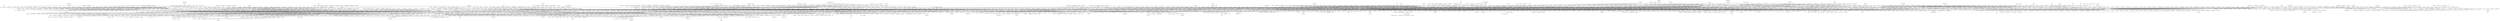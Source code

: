 strict graph layer3 {
	graph [name=layer3];
	node [label="\N"];
	2911	[label="comparative literature",
		level=4,
		weight=112.0];
	5739	[label="cultural studies",
		level=3,
		weight=401.0];
	2911 -- 5739	[level=4,
		weight=15.0];
	1032	[label="media psychology",
		level=4,
		weight=77.0];
	4961	[label="media effects",
		level=4,
		weight=149.0];
	1032 -- 4961	[level=4,
		weight=16.0];
	4144	[label=nuclear,
		level=4,
		weight=67.0];
	4360	[label="particle physics",
		level=3,
		weight=384.0];
	4144 -- 4360	[level=4,
		weight=23.0];
	5590	[label=psychosis,
		level=4,
		weight=119.0];
	1630	[label=schizophrenia,
		level=3,
		weight=354.0];
	5590 -- 1630	[level=4,
		weight=33.0];
	3170	[label="computer architecture",
		level=1,
		weight=1187.0];
	3564	[label="vlsi design",
		level=4,
		weight=107.0];
	3170 -- 3564	[level=4,
		weight=19.0];
	2454	[label="parallel programming",
		level=4,
		weight=165.0];
	3170 -- 2454	[level=4,
		weight=31.0];
	2814	[label="digital design",
		level=4,
		weight=69.0];
	3170 -- 2814	[level=4,
		weight=18.0];
	485	[label="computer engineering",
		level=4,
		weight=149.0];
	3170 -- 485	[level=4,
		weight=10.0];
	4482	[label="computer systems",
		level=4,
		weight=172.0];
	3170 -- 4482	[level=4,
		weight=36.0];
	1908	[label=vlsi,
		level=3,
		weight=291.0];
	3170 -- 1908	[level=3,
		weight=47.0];
	2040	[label="network-on-chip",
		level=4,
		weight=76.0];
	3170 -- 2040	[level=4,
		weight=21.0];
	5148	[label="reconfigurable computing",
		level=4,
		weight=166.0];
	3170 -- 5148	[level=4,
		weight=36.0];
	3864	[label="embedded systems",
		level=2,
		weight=913.0];
	3170 -- 3864	[level=2,
		weight=96.0];
	467	[label="electronic design automation",
		level=4,
		weight=110.0];
	3170 -- 467	[level=4,
		weight=17.0];
	2151	[label="high performance computing",
		level=2,
		weight=883.0];
	3170 -- 2151	[level=2,
		weight=64.0];
	413	[label="hardware security",
		level=4,
		weight=128.0];
	3170 -- 413	[level=4,
		weight=13.0];
	2486	[label="memory systems",
		level=4,
		weight=64.0];
	3170 -- 2486	[level=4,
		weight=53.0];
	4556	[label="parallel processing",
		level=4,
		weight=108.0];
	3170 -- 4556	[level=4,
		weight=18.0];
	2002	[label=compilers,
		level=3,
		weight=365.0];
	3170 -- 2002	[level=1,
		weight=97.0];
	936	[label=experimental,
		level=4,
		weight=73.0];
	880	[label="behavioral economics",
		level=2,
		weight=589.0];
	936 -- 880	[level=4,
		weight=13.0];
	5170	[label="theoretical chemistry",
		level=3,
		weight=420.0];
	4036	[label="quantum dynamics",
		level=4,
		weight=63.0];
	5170 -- 4036	[level=4,
		weight=7.0];
	2386	[label="computational chemistry",
		level=2,
		weight=1056.0];
	5170 -- 2386	[level=3,
		weight=116.0];
	1165	[label="data science",
		level=2,
		weight=798.0];
	5607	[label="machine learning",
		level=1,
		weight=11046.0];
	1165 -- 5607	[level=2,
		weight=203.0];
	4270	[label=patents,
		level=4,
		weight=72.0];
	1631	[label="intellectual property",
		level=3,
		weight=213.0];
	4270 -- 1631	[level=4,
		weight=29.0];
	1378	[label="art history",
		level=4,
		weight=129.0];
	702	[label="visual culture",
		level=4,
		weight=79.0];
	1378 -- 702	[level=4,
		weight=8.0];
	1041	[label=history,
		level=2,
		weight=735.0];
	1378 -- 1041	[level=4,
		weight=10.0];
	3841	[label=astrobiology,
		level=4,
		weight=174.0];
	2130	[label="origin of life",
		level=4,
		weight=86.0];
	3841 -- 2130	[level=4,
		weight=13.0];
	5028	[label="planetary science",
		level=3,
		weight=383.0];
	3841 -- 5028	[level=4,
		weight=30.0];
	3300	[label=oceanography,
		level=2,
		weight=532.0];
	2342	[label=phytoplankton,
		level=4,
		weight=83.0];
	3300 -- 2342	[level=4,
		weight=13.0];
	1732	[label="climate science",
		level=4,
		weight=117.0];
	3300 -- 1732	[level=4,
		weight=11.0];
	2760	[label=biogeochemistry,
		level=2,
		weight=861.0];
	3300 -- 2760	[level=2,
		weight=46.0];
	1803	[label="marine biogeochemistry",
		level=4,
		weight=82.0];
	3300 -- 1803	[level=4,
		weight=10.0];
	910	[label="marine science",
		level=4,
		weight=96.0];
	3300 -- 910	[level=4,
		weight=13.0];
	5331	[label="legal theory",
		level=4,
		weight=90.0];
	1482	[label=law,
		level=2,
		weight=946.0];
	5331 -- 1482	[level=4,
		weight=16.0];
	4305	[label=jurisprudence,
		level=4,
		weight=62.0];
	5331 -- 4305	[level=4,
		weight=11.0];
	420	[label="genetic epidemiology",
		level=4,
		weight=181.0];
	2476	[label="statistical genetics",
		level=3,
		weight=334.0];
	420 -- 2476	[level=4,
		weight=31.0];
	5815	[label="cancer epidemiology",
		level=4,
		weight=102.0];
	420 -- 5815	[level=4,
		weight=9.0];
	4622	[label="ambient intelligence",
		level=4,
		weight=89.0];
	3259	[label="artificial intelligence",
		level=1,
		weight=5844.0];
	4622 -- 3259	[level=4,
		weight=19.0];
	3231	[label=tsunami,
		level=4,
		weight=70.0];
	2140	[label="coastal engineering",
		level=4,
		weight=160.0];
	3231 -- 2140	[level=4,
		weight=13.0];
	164	[label="aerospace engineering",
		level=4,
		weight=144.0];
	5306	[label="mechanical engineering",
		level=2,
		weight=577.0];
	164 -- 5306	[level=4,
		weight=8.0];
	2822	[label="history of science",
		level=3,
		weight=227.0];
	2540	[label="intellectual history",
		level=4,
		weight=69.0];
	2822 -- 2540	[level=4,
		weight=6.0];
	5425	[label="history of medicine",
		level=4,
		weight=73.0];
	2822 -- 5425	[level=4,
		weight=19.0];
	4201	[label="environmental history",
		level=4,
		weight=99.0];
	2822 -- 4201	[level=4,
		weight=12.0];
	1513	[label=technology,
		level=1,
		weight=1153.0];
	2822 -- 1513	[level=3,
		weight=25.0];
	5235	[label=multimedia,
		level=3,
		weight=376.0];
	1963	[label="computer vision",
		level=1,
		weight=5478.0];
	5235 -- 1963	[level=3,
		weight=132.0];
	2349	[label=gerontology,
		level=4,
		weight=195.0];
	1511	[label=geriatrics,
		level=4,
		weight=96.0];
	2349 -- 1511	[level=4,
		weight=15.0];
	4190	[label=aging,
		level=1,
		weight=1482.0];
	2349 -- 4190	[level=4,
		weight=29.0];
	1287	[label="nutrient cycling",
		level=4,
		weight=63.0];
	1287 -- 2760	[level=4,
		weight=11.0];
	5411	[label=muscle,
		level=4,
		weight=89.0];
	2128	[label=biomechanics,
		level=1,
		weight=1657.0];
	5411 -- 2128	[level=4,
		weight=14.0];
	431	[label=biosensing,
		level=4,
		weight=129.0];
	4963	[label=plasmonics,
		level=2,
		weight=1034.0];
	431 -- 4963	[level=4,
		weight=13.0];
	1556	[label="disease ecology",
		level=3,
		weight=222.0];
	3938	[label="conservation biology",
		level=1,
		weight=1902.0];
	1556 -- 3938	[level=3,
		weight=37.0];
	1355	[label="data visualization",
		level=3,
		weight=228.0];
	1355 -- 5607	[level=3,
		weight=30.0];
	3235	[label=nonprofits,
		level=4,
		weight=67.0];
	539	[label="public policy",
		level=2,
		weight=727.0];
	3235 -- 539	[level=4,
		weight=6.0];
	5781	[label=leadership,
		level=2,
		weight=740.0];
	5318	[label=management,
		level=2,
		weight=976.0];
	5781 -- 5318	[level=2,
		weight=42.0];
	403	[label="organizational change",
		level=4,
		weight=97.0];
	5781 -- 403	[level=4,
		weight=17.0];
	1660	[label="change management",
		level=4,
		weight=67.0];
	5781 -- 1660	[level=4,
		weight=10.0];
	1390	[label=teams,
		level=4,
		weight=124.0];
	5781 -- 1390	[level=4,
		weight=35.0];
	3602	[label="enhanced oil recovery",
		level=4,
		weight=82.0];
	4761	[label="reservoir engineering",
		level=4,
		weight=91.0];
	3602 -- 4761	[level=4,
		weight=11.0];
	3802	[label="skeletal muscle",
		level=4,
		weight=89.0];
	5536	[label=metabolism,
		level=2,
		weight=779.0];
	3802 -- 5536	[level=4,
		weight=13.0];
	4986	[label=cam,
		level=4,
		weight=83.0];
	5024	[label=cad,
		level=3,
		weight=203.0];
	4986 -- 5024	[level=4,
		weight=66.0];
	2282	[label="urban economics",
		level=4,
		weight=197.0];
	5599	[label=regional,
		level=4,
		weight=77.0];
	2282 -- 5599	[level=4,
		weight=18.0];
	4461	[label="real estate",
		level=4,
		weight=129.0];
	2282 -- 4461	[level=4,
		weight=25.0];
	1889	[label="cystic fibrosis",
		level=4,
		weight=67.0];
	34	[label=asthma,
		level=3,
		weight=209.0];
	1889 -- 34	[level=4,
		weight=7.0];
	5534	[label="business history",
		level=4,
		weight=64.0];
	1470	[label="economic history",
		level=3,
		weight=312.0];
	5534 -- 1470	[level=4,
		weight=22.0];
	1050	[label=pain,
		level=3,
		weight=435.0];
	763	[label=anesthesia,
		level=4,
		weight=70.0];
	1050 -- 763	[level=4,
		weight=11.0];
	2556	[label=neuroscience,
		level=1,
		weight=5781.0];
	1050 -- 2556	[level=3,
		weight=71.0];
	854	[label=signal,
		level=3,
		weight=301.0];
	2168	[label="image processing",
		level=1,
		weight=2648.0];
	854 -- 2168	[level=3,
		weight=97.0];
	1229	[label=copyright,
		level=4,
		weight=117.0];
	1631 -- 1229	[level=3,
		weight=36.0];
	4481	[label=innovation,
		level=1,
		weight=1414.0];
	1631 -- 4481	[level=3,
		weight=26.0];
	2646	[label=liver,
		level=4,
		weight=72.0];
	4505	[label=cancer,
		level=1,
		weight=2228.0];
	2646 -- 4505	[level=4,
		weight=8.0];
	935	[label="statistical modeling",
		level=4,
		weight=194.0];
	935 -- 5607	[level=4,
		weight=45.0];
	3269	[label="business analytics",
		level=4,
		weight=128.0];
	4236	[label="data mining",
		level=1,
		weight=3417.0];
	3269 -- 4236	[level=4,
		weight=16.0];
	454	[label="restoration ecology",
		level=4,
		weight=190.0];
	3938 -- 454	[level=4,
		weight=40.0];
	5541	[label="wildlife ecology",
		level=4,
		weight=113.0];
	3938 -- 5541	[level=4,
		weight=43.0];
	186	[label="quantitative ecology",
		level=4,
		weight=85.0];
	3938 -- 186	[level=4,
		weight=16.0];
	1783	[label="spatial ecology",
		level=4,
		weight=159.0];
	3938 -- 1783	[level=4,
		weight=44.0];
	1701	[label="stream ecology",
		level=4,
		weight=70.0];
	3938 -- 1701	[level=4,
		weight=7.0];
	1475	[label=primatology,
		level=4,
		weight=88.0];
	3938 -- 1475	[level=4,
		weight=15.0];
	5226	[label=ecology,
		level=1,
		weight=3351.0];
	3938 -- 5226	[level=1,
		weight=493.0];
	3097	[label="marine mammals",
		level=4,
		weight=87.0];
	3938 -- 3097	[level=4,
		weight=14.0];
	1418	[label="movement ecology",
		level=4,
		weight=79.0];
	3938 -- 1418	[level=4,
		weight=15.0];
	1996	[label="population ecology",
		level=3,
		weight=217.0];
	3938 -- 1996	[level=3,
		weight=60.0];
	4286	[label="wildlife management",
		level=4,
		weight=90.0];
	3938 -- 4286	[level=4,
		weight=29.0];
	2404	[label="plant ecology",
		level=3,
		weight=344.0];
	3938 -- 2404	[level=3,
		weight=37.0];
	1750	[label=herpetology,
		level=3,
		weight=271.0];
	3938 -- 1750	[level=3,
		weight=77.0];
	4951	[label="freshwater ecology",
		level=4,
		weight=149.0];
	3938 -- 4951	[level=4,
		weight=15.0];
	1525	[label="tropical ecology",
		level=4,
		weight=114.0];
	3938 -- 1525	[level=4,
		weight=26.0];
	3714	[label="citizen science",
		level=4,
		weight=78.0];
	3938 -- 3714	[level=4,
		weight=8.0];
	1569	[label="coral reef ecology",
		level=4,
		weight=80.0];
	3938 -- 1569	[level=4,
		weight=7.0];
	2046	[label="landscape ecology",
		level=3,
		weight=439.0];
	3938 -- 2046	[level=3,
		weight=96.0];
	1358	[label="evolutionary ecology",
		level=3,
		weight=463.0];
	3938 -- 1358	[level=3,
		weight=39.0];
	1627	[label="community ecology",
		level=2,
		weight=593.0];
	3938 -- 1627	[level=2,
		weight=72.0];
	3711	[label="marine ecology",
		level=2,
		weight=590.0];
	3938 -- 3711	[level=2,
		weight=63.0];
	2816	[label="ecological modelling",
		level=4,
		weight=171.0];
	3938 -- 2816	[level=4,
		weight=33.0];
	3071	[label="biological invasions",
		level=4,
		weight=90.0];
	3938 -- 3071	[level=4,
		weight=18.0];
	5595	[label=mammalogy,
		level=4,
		weight=64.0];
	3938 -- 5595	[level=4,
		weight=17.0];
	1501	[label="plant physiology",
		level=3,
		weight=383.0];
	4349	[label=horticulture,
		level=4,
		weight=109.0];
	1501 -- 4349	[level=4,
		weight=14.0];
	4337	[label=photosynthesis,
		level=3,
		weight=274.0];
	1501 -- 4337	[level=3,
		weight=27.0];
	783	[label="plant nutrition",
		level=4,
		weight=83.0];
	1501 -- 783	[level=4,
		weight=11.0];
	3363	[label="molecular biology",
		level=1,
		weight=2880.0];
	1501 -- 3363	[level=3,
		weight=24.0];
	2221	[label="abiotic stress",
		level=4,
		weight=95.0];
	1501 -- 2221	[level=4,
		weight=14.0];
	4352	[label="marketing strategy",
		level=4,
		weight=112.0];
	4352 -- 4481	[level=4,
		weight=15.0];
	4385	[label="petroleum geology",
		level=4,
		weight=68.0];
	3736	[label=sedimentology,
		level=3,
		weight=371.0];
	4385 -- 3736	[level=4,
		weight=23.0];
	498	[label="invasive species",
		level=3,
		weight=218.0];
	498 -- 5226	[level=3,
		weight=44.0];
	4629	[label="cancer immunotherapy",
		level=4,
		weight=81.0];
	1268	[label=immunology,
		level=1,
		weight=2783.0];
	4629 -- 1268	[level=4,
		weight=13.0];
	1371	[label="nuclear engineering",
		level=4,
		weight=118.0];
	1891	[label="materials science",
		level=1,
		weight=3272.0];
	1371 -- 1891	[level=4,
		weight=7.0];
	1676	[label="ancient history",
		weight=53.0];
	217	[label=archaeology,
		level=2,
		weight=714.0];
	1676 -- 217	[level=4,
		weight=14.0];
	3727	[label=classics,
		level=4,
		weight=106.0];
	1676 -- 3727	[level=4,
		weight=16.0];
	1447	[label="international macroeconomics",
		level=4,
		weight=66.0];
	5444	[label=macroeconomics,
		level=2,
		weight=847.0];
	1447 -- 5444	[level=4,
		weight=25.0];
	5293	[label="wearable computing",
		level=4,
		weight=83.0];
	710	[label="augmented reality",
		level=3,
		weight=348.0];
	5293 -- 710	[level=4,
		weight=15.0];
	4969	[label="social network analysis",
		level=2,
		weight=546.0];
	4969 -- 4236	[level=2,
		weight=115.0];
	3147	[label=hvac,
		level=4,
		weight=62.0];
	3633	[label=energy,
		level=1,
		weight=1626.0];
	3147 -- 3633	[level=4,
		weight=11.0];
	3522	[label="machine vision",
		level=4,
		weight=163.0];
	3522 -- 3259	[level=4,
		weight=33.0];
	4444	[label=bioethics,
		level=3,
		weight=294.0];
	3670	[label="medical ethics",
		level=4,
		weight=84.0];
	4444 -- 3670	[level=4,
		weight=22.0];
	3926	[label=ethics,
		level=2,
		weight=744.0];
	4444 -- 3926	[level=3,
		weight=42.0];
	359	[label="research ethics",
		level=4,
		weight=67.0];
	4444 -- 359	[level=4,
		weight=19.0];
	1611	[label=microsystems,
		level=4,
		weight=86.0];
	5606	[label=mems,
		level=2,
		weight=872.0];
	1611 -- 5606	[level=4,
		weight=27.0];
	4307	[label="animal nutrition",
		level=4,
		weight=75.0];
	3379	[label="animal science",
		level=4,
		weight=108.0];
	4307 -- 3379	[level=4,
		weight=7.0];
	2977	[label="community development",
		level=4,
		weight=112.0];
	396	[label=housing,
		level=3,
		weight=254.0];
	2977 -- 396	[level=4,
		weight=12.0];
	1802	[label=cmos,
		level=4,
		weight=64.0];
	2971	[label="integrated circuits",
		level=4,
		weight=148.0];
	1802 -- 2971	[level=4,
		weight=10.0];
	5876	[label=complexity,
		level=3,
		weight=271.0];
	3900	[label=algorithms,
		level=1,
		weight=1235.0];
	5876 -- 3900	[level=3,
		weight=48.0];
	2117	[label="self-organization",
		level=4,
		weight=61.0];
	5876 -- 2117	[level=4,
		weight=7.0];
	3145	[label=actuators,
		level=4,
		weight=99.0];
	996	[label=sensors,
		level=2,
		weight=807.0];
	3145 -- 996	[level=4,
		weight=59.0];
	551	[label="vision science",
		level=4,
		weight=123.0];
	5793	[label=ophthalmology,
		level=3,
		weight=305.0];
	551 -- 5793	[level=4,
		weight=14.0];
	1575	[label=dopamine,
		level=4,
		weight=93.0];
	1575 -- 2556	[level=4,
		weight=25.0];
	2034	[label="supramolecular chemistry",
		level=3,
		weight=364.0];
	368	[label="crystal engineering",
		level=4,
		weight=75.0];
	2034 -- 368	[level=4,
		weight=18.0];
	906	[label="organic chemistry",
		level=2,
		weight=1028.0];
	2034 -- 906	[level=3,
		weight=42.0];
	4155	[label=phylogenomics,
		level=4,
		weight=67.0];
	1884	[label=bioinformatics,
		level=1,
		weight=5075.0];
	4155 -- 1884	[level=4,
		weight=16.0];
	2277	[label=discourse,
		level=4,
		weight=100.0];
	5203	[label=pragmatics,
		level=3,
		weight=257.0];
	2277 -- 5203	[level=4,
		weight=9.0];
	200	[label="biomedical signal processing",
		level=4,
		weight=192.0];
	200 -- 5607	[level=4,
		weight=34.0];
	841	[label="spatial analysis",
		level=3,
		weight=284.0];
	2061	[label=gis,
		level=1,
		weight=1284.0];
	841 -- 2061	[level=3,
		weight=93.0];
	3717	[label="emerging markets",
		level=4,
		weight=76.0];
	5588	[label="international business",
		level=3,
		weight=322.0];
	3717 -- 5588	[level=4,
		weight=11.0];
	5184	[label="financial econometrics",
		level=4,
		weight=169.0];
	5571	[label="quantitative finance",
		level=4,
		weight=90.0];
	5184 -- 5571	[level=4,
		weight=8.0];
	1839	[label="asset pricing",
		level=3,
		weight=354.0];
	5184 -- 1839	[level=4,
		weight=32.0];
	5442	[label="emotion regulation",
		level=4,
		weight=195.0];
	2230	[label=emotion,
		level=2,
		weight=951.0];
	5442 -- 2230	[level=3,
		weight=37.0];
	5596	[label=mindfulness,
		level=3,
		weight=210.0];
	5442 -- 5596	[level=3,
		weight=19.0];
	4462	[label=pharmacoepidemiology,
		level=4,
		weight=154.0];
	5775	[label=epidemiology,
		level=1,
		weight=1984.0];
	4462 -- 5775	[level=4,
		weight=23.0];
	3094	[label="transport phenomena",
		level=4,
		weight=128.0];
	1231	[label="fluid mechanics",
		level=1,
		weight=1144.0];
	3094 -- 1231	[level=4,
		weight=16.0];
	1302	[label="polymer chemistry",
		level=3,
		weight=477.0];
	1302 -- 906	[level=3,
		weight=54.0];
	1812	[label="x-ray scattering",
		level=4,
		weight=66.0];
	174	[label="neutron scattering",
		level=4,
		weight=89.0];
	1812 -- 174	[level=4,
		weight=10.0];
	5811	[label="data curation",
		level=4,
		weight=60.0];
	2164	[label="data management",
		level=3,
		weight=291.0];
	5811 -- 2164	[level=4,
		weight=14.0];
	4232	[label="plant ecophysiology",
		level=4,
		weight=124.0];
	3314	[label="climate change",
		level=1,
		weight=2181.0];
	4232 -- 3314	[level=4,
		weight=14.0];
	1681	[label="host-pathogen interactions",
		level=4,
		weight=187.0];
	1828	[label=microbiology,
		level=1,
		weight=2355.0];
	1681 -- 1828	[level=4,
		weight=37.0];
	4796	[label="water resources",
		level=3,
		weight=401.0];
	3944	[label=hydrology,
		level=1,
		weight=1221.0];
	4796 -- 3944	[level=3,
		weight=171.0];
	5789	[label="voting behavior",
		level=4,
		weight=62.0];
	5636	[label="public opinion",
		level=3,
		weight=322.0];
	5789 -- 5636	[level=4,
		weight=21.0];
	215	[label=palynology,
		level=4,
		weight=73.0];
	4964	[label=palaeoecology,
		level=4,
		weight=123.0];
	215 -- 4964	[level=4,
		weight=15.0];
	1583	[label=plant,
		level=4,
		weight=138.0];
	1583 -- 5226	[level=4,
		weight=15.0];
	2506	[label="empirical software engineering",
		level=4,
		weight=108.0];
	5166	[label="software engineering",
		level=1,
		weight=2055.0];
	2506 -- 5166	[level=4,
		weight=44.0];
	5877	[label=neuroplasticity,
		level=4,
		weight=73.0];
	5877 -- 2556	[level=4,
		weight=13.0];
	1668	[label="mathematical modeling",
		level=2,
		weight=681.0];
	1986	[label="infectious disease epidemiology",
		level=4,
		weight=73.0];
	1668 -- 1986	[level=4,
		weight=9.0];
	1668 -- 5775	[level=2,
		weight=27.0];
	3985	[label="risk assessment",
		level=3,
		weight=222.0];
	3555	[label=toxicology,
		level=3,
		weight=509.0];
	3985 -- 3555	[level=3,
		weight=14.0];
	2217	[label=semantics,
		level=3,
		weight=416.0];
	5203 -- 2217	[level=3,
		weight=98.0];
	2851	[label="computer science",
		level=1,
		weight=2121.0];
	5166 -- 2851	[level=1,
		weight=105.0];
	5437	[label=testing,
		level=4,
		weight=189.0];
	5166 -- 5437	[level=4,
		weight=33.0];
	5443	[label="computing education",
		level=4,
		weight=69.0];
	5166 -- 5443	[level=4,
		weight=11.0];
	3993	[label="software security",
		level=4,
		weight=84.0];
	5166 -- 3993	[level=4,
		weight=15.0];
	5279	[label="software evolution",
		level=4,
		weight=75.0];
	5166 -- 5279	[level=4,
		weight=38.0];
	3744	[label="formal methods",
		level=2,
		weight=581.0];
	5166 -- 3744	[level=2,
		weight=109.0];
	325	[label="programming languages",
		level=2,
		weight=816.0];
	5166 -- 325	[level=1,
		weight=160.0];
	2568	[label="mining software repositories",
		level=4,
		weight=62.0];
	5166 -- 2568	[level=4,
		weight=35.0];
	604	[label="systems engineering",
		level=3,
		weight=213.0];
	5166 -- 604	[level=3,
		weight=13.0];
	1280	[label="model-driven engineering",
		level=4,
		weight=68.0];
	5166 -- 1280	[level=4,
		weight=43.0];
	2220	[label="program analysis",
		level=4,
		weight=198.0];
	5166 -- 2220	[level=4,
		weight=54.0];
	3055	[label="requirements engineering",
		level=4,
		weight=167.0];
	5166 -- 3055	[level=4,
		weight=70.0];
	107	[label="software testing",
		level=3,
		weight=210.0];
	5166 -- 107	[level=3,
		weight=97.0];
	4010	[label="software architecture",
		level=3,
		weight=205.0];
	5166 -- 4010	[level=3,
		weight=79.0];
	5852	[label="computer science education",
		level=4,
		weight=155.0];
	5166 -- 5852	[level=4,
		weight=17.0];
	2832	[label="information systems",
		level=2,
		weight=800.0];
	5166 -- 2832	[level=2,
		weight=42.0];
	1522	[label="software quality",
		level=4,
		weight=69.0];
	5166 -- 1522	[level=4,
		weight=31.0];
	1336	[label="multiscale modeling",
		level=4,
		weight=189.0];
	5391	[label="computational mechanics",
		level=2,
		weight=721.0];
	1336 -- 5391	[level=4,
		weight=16.0];
	4958	[label=taxation,
		level=4,
		weight=112.0];
	3257	[label=accounting,
		level=2,
		weight=627.0];
	4958 -- 3257	[level=4,
		weight=23.0];
	3907	[label=software,
		level=4,
		weight=112.0];
	3907 -- 1884	[level=4,
		weight=7.0];
	2776	[label="physics education research",
		level=4,
		weight=66.0];
	4225	[label="science education",
		level=2,
		weight=544.0];
	2776 -- 4225	[level=4,
		weight=6.0];
	369	[label=pharmacognosy,
		level=4,
		weight=72.0];
	1010	[label=phytochemistry,
		level=4,
		weight=99.0];
	369 -- 1010	[level=4,
		weight=32.0];
	4517	[label="social influence",
		level=4,
		weight=101.0];
	4517 -- 2230	[level=4,
		weight=10.0];
	1920	[label="ionic liquids",
		level=3,
		weight=236.0];
	4860	[label=catalysis,
		level=1,
		weight=1272.0];
	1920 -- 4860	[level=3,
		weight=17.0];
	4822	[label="insulin resistance",
		level=4,
		weight=74.0];
	1589	[label=diabetes,
		level=2,
		weight=989.0];
	4822 -- 1589	[level=4,
		weight=21.0];
	750	[label=navigation,
		level=4,
		weight=197.0];
	132	[label=gnss,
		level=4,
		weight=110.0];
	750 -- 132	[level=4,
		weight=21.0];
	4132	[label="spatial cognition",
		level=4,
		weight=106.0];
	750 -- 4132	[level=4,
		weight=15.0];
	4608	[label=robotics,
		level=1,
		weight=3442.0];
	750 -- 4608	[level=4,
		weight=28.0];
	544	[label="string theory",
		level=4,
		weight=179.0];
	2420	[label="quantum field theory",
		level=3,
		weight=215.0];
	544 -- 2420	[level=4,
		weight=49.0];
	152	[label="distance education",
		level=4,
		weight=92.0];
	5693	[label="online learning",
		level=3,
		weight=204.0];
	152 -- 5693	[level=4,
		weight=15.0];
	2861	[label="social theory",
		level=3,
		weight=233.0];
	5292	[label=sociology,
		level=1,
		weight=1079.0];
	2861 -- 5292	[level=3,
		weight=32.0];
	1395	[label="functional foods",
		level=4,
		weight=60.0];
	3928	[label="food chemistry",
		level=4,
		weight=135.0];
	1395 -- 3928	[level=4,
		weight=8.0];
	5621	[label="renewable energy systems",
		level=4,
		weight=77.0];
	2371	[label="power electronics",
		level=2,
		weight=1023.0];
	5621 -- 2371	[level=4,
		weight=28.0];
	3692	[label="biological control",
		level=4,
		weight=160.0];
	1931	[label=entomology,
		level=2,
		weight=600.0];
	3692 -- 1931	[level=4,
		weight=41.0];
	5505	[label=peptides,
		level=4,
		weight=118.0];
	1864	[label=proteins,
		level=3,
		weight=239.0];
	5505 -- 1864	[level=4,
		weight=20.0];
	2894	[label="medical image computing",
		level=4,
		weight=67.0];
	4644	[label="medical image analysis",
		level=3,
		weight=401.0];
	2894 -- 4644	[level=4,
		weight=23.0];
	3423	[label="program evaluation",
		level=4,
		weight=171.0];
	2383	[label="causal inference",
		level=4,
		weight=189.0];
	3423 -- 2383	[level=4,
		weight=7.0];
	5175	[label="drug discovery",
		level=2,
		weight=595.0];
	2116	[label="medicinal chemistry",
		level=2,
		weight=713.0];
	5175 -- 2116	[level=2,
		weight=68.0];
	3407	[label="human development",
		level=4,
		weight=79.0];
	727	[label=psychology,
		level=1,
		weight=2022.0];
	3407 -- 727	[level=4,
		weight=6.0];
	316	[label=colonialism,
		level=4,
		weight=63.0];
	316 -- 1041	[level=4,
		weight=8.0];
	723	[label=detection,
		level=4,
		weight=72.0];
	3653	[label=estimation,
		level=4,
		weight=187.0];
	723 -- 3653	[level=4,
		weight=19.0];
	4420	[label="microbial evolution",
		level=4,
		weight=75.0];
	3303	[label="microbial ecology",
		level=2,
		weight=872.0];
	4420 -- 3303	[level=4,
		weight=18.0];
	565	[label="geophysical fluid dynamics",
		level=4,
		weight=75.0];
	2184	[label="physical oceanography",
		level=3,
		weight=261.0];
	565 -- 2184	[level=4,
		weight=14.0];
	616	[label="transportation engineering",
		level=4,
		weight=182.0];
	4626	[label="traffic safety",
		level=4,
		weight=99.0];
	616 -- 4626	[level=4,
		weight=21.0];
	4203	[label="intelligent transportation systems",
		level=3,
		weight=281.0];
	616 -- 4203	[level=4,
		weight=16.0];
	2434	[label=latino,
		level=4,
		weight=67.0];
	2165	[label=immigration,
		level=3,
		weight=427.0];
	2434 -- 2165	[level=4,
		weight=14.0];
	3814	[label="business ethics",
		level=4,
		weight=131.0];
	4066	[label="corporate social responsibility",
		level=3,
		weight=269.0];
	3814 -- 4066	[level=4,
		weight=28.0];
	4250	[label="political communication",
		level=3,
		weight=397.0];
	5636 -- 4250	[level=1,
		weight=62.0];
	3877	[label="science communication",
		level=4,
		weight=202.0];
	5636 -- 3877	[level=4,
		weight=14.0];
	250	[label="american politics",
		level=3,
		weight=239.0];
	5636 -- 250	[level=3,
		weight=39.0];
	660	[label="political behavior",
		level=3,
		weight=205.0];
	5636 -- 660	[level=3,
		weight=55.0];
	391	[label="political psychology",
		level=3,
		weight=243.0];
	5636 -- 391	[level=1,
		weight=55.0];
	1761	[label=elections,
		level=4,
		weight=199.0];
	5636 -- 1761	[level=4,
		weight=39.0];
	3709	[label=nanomedicine,
		level=2,
		weight=619.0];
	14	[label="molecular imaging",
		level=3,
		weight=319.0];
	3709 -- 14	[level=3,
		weight=38.0];
	3596	[label="drug delivery",
		level=1,
		weight=1120.0];
	3709 -- 3596	[level=2,
		weight=155.0];
	4126	[label=nanotoxicology,
		level=4,
		weight=102.0];
	3709 -- 4126	[level=4,
		weight=18.0];
	4504	[label="wound healing",
		level=4,
		weight=128.0];
	2388	[label="tissue engineering",
		level=1,
		weight=1425.0];
	4504 -- 2388	[level=4,
		weight=16.0];
	5826	[label=intelligence,
		level=4,
		weight=128.0];
	5556	[label=personality,
		level=3,
		weight=485.0];
	5826 -- 5556	[level=4,
		weight=20.0];
	4485	[label=neurogenetics,
		level=4,
		weight=107.0];
	4485 -- 2556	[level=4,
		weight=17.0];
	665	[label=durability,
		level=4,
		weight=63.0];
	1858	[label=concrete,
		level=3,
		weight=208.0];
	665 -- 1858	[level=4,
		weight=19.0];
	2610	[label=negotiation,
		level=4,
		weight=96.0];
	1405	[label=conflict,
		level=3,
		weight=269.0];
	2610 -- 1405	[level=4,
		weight=17.0];
	3317	[label="time series analysis",
		level=3,
		weight=215.0];
	3317 -- 5607	[level=3,
		weight=31.0];
	2211	[label=classification,
		level=4,
		weight=171.0];
	2211 -- 5607	[level=4,
		weight=34.0];
	5695	[label="5g",
		level=4,
		weight=83.0];
	2089	[label="wireless communications",
		level=1,
		weight=1437.0];
	5695 -- 2089	[level=4,
		weight=19.0];
	1795	[label="cell migration",
		level=4,
		weight=88.0];
	5093	[label="cell adhesion",
		level=4,
		weight=63.0];
	1795 -- 5093	[level=4,
		weight=11.0];
	1795 -- 4505	[level=4,
		weight=11.0];
	956	[label="language acquisition",
		level=4,
		weight=194.0];
	2006	[label=psycholinguistics,
		level=3,
		weight=435.0];
	956 -- 2006	[level=4,
		weight=29.0];
	4167	[label=anatomy,
		level=4,
		weight=117.0];
	4167 -- 2556	[level=4,
		weight=10.0];
	1799	[label=prosthetics,
		level=4,
		weight=73.0];
	1799 -- 4608	[level=4,
		weight=19.0];
	3325	[label="cognitive linguistics",
		level=4,
		weight=64.0];
	448	[label="corpus linguistics",
		level=3,
		weight=212.0];
	3325 -- 448	[level=4,
		weight=12.0];
	2292	[label="user modeling",
		level=4,
		weight=92.0];
	4272	[label="recommender systems",
		level=3,
		weight=397.0];
	2292 -- 4272	[level=4,
		weight=26.0];
	2479	[label=pharmacy,
		level=4,
		weight=136.0];
	1696	[label=pharmacology,
		level=2,
		weight=846.0];
	2479 -- 1696	[level=4,
		weight=14.0];
	4410	[label="linear algebra",
		level=4,
		weight=74.0];
	1079	[label="graph theory",
		level=2,
		weight=566.0];
	4410 -- 1079	[level=4,
		weight=10.0];
	1399	[label="electronic structure",
		level=4,
		weight=122.0];
	1399 -- 2386	[level=4,
		weight=14.0];
	5055	[label="environmental fluid mechanics",
		level=4,
		weight=66.0];
	5399	[label=turbulence,
		level=2,
		weight=607.0];
	5055 -- 5399	[level=4,
		weight=10.0];
	5060	[label="industrial ecology",
		level=4,
		weight=128.0];
	4970	[label="life cycle assessment",
		level=3,
		weight=235.0];
	5060 -- 4970	[level=4,
		weight=28.0];
	2925	[label="construction engineering",
		level=4,
		weight=61.0];
	5318 -- 2925	[level=4,
		weight=33.0];
	2975	[label=strategy,
		level=2,
		weight=587.0];
	5318 -- 2975	[level=1,
		weight=60.0];
	116	[label=marketing,
		level=1,
		weight=1190.0];
	5318 -- 116	[level=1,
		weight=55.0];
	2569	[label="organizational behavior",
		level=3,
		weight=385.0];
	5318 -- 2569	[level=3,
		weight=42.0];
	1911	[label=business,
		level=3,
		weight=240.0];
	5318 -- 1911	[level=3,
		weight=44.0];
	480	[label="monetary economics",
		level=4,
		weight=165.0];
	480 -- 5444	[level=4,
		weight=89.0];
	2457	[label="spatial databases",
		level=4,
		weight=63.0];
	2457 -- 2061	[level=4,
		weight=8.0];
	2239	[label="autoimmune diseases",
		level=4,
		weight=83.0];
	2239 -- 1268	[level=4,
		weight=24.0];
	4260	[label="public finance",
		level=4,
		weight=183.0];
	3568	[label="labor economics",
		level=2,
		weight=650.0];
	4260 -- 3568	[level=4,
		weight=26.0];
	527	[label=development,
		level=1,
		weight=1423.0];
	4452	[label=africa,
		level=3,
		weight=210.0];
	527 -- 4452	[level=3,
		weight=25.0];
	4813	[label=evolution,
		level=1,
		weight=2669.0];
	527 -- 4813	[level=1,
		weight=101.0];
	5477	[label=ict4d,
		level=4,
		weight=89.0];
	527 -- 5477	[level=4,
		weight=11.0];
	5384	[label=trade,
		level=4,
		weight=108.0];
	527 -- 5384	[level=4,
		weight=19.0];
	5689	[label=training,
		level=4,
		weight=135.0];
	527 -- 5689	[level=4,
		weight=12.0];
	3817	[label=labor,
		level=4,
		weight=146.0];
	527 -- 3817	[level=4,
		weight=18.0];
	2129	[label=growth,
		level=3,
		weight=204.0];
	527 -- 2129	[level=3,
		weight=55.0];
	1078	[label="political economy",
		level=2,
		weight=922.0];
	527 -- 1078	[level=2,
		weight=53.0];
	3636	[label=construction,
		level=4,
		weight=132.0];
	4199	[label="project management",
		level=3,
		weight=371.0];
	3636 -- 4199	[level=4,
		weight=21.0];
	2943	[label="self-assembly",
		level=3,
		weight=425.0];
	3506	[label="block copolymers",
		level=4,
		weight=71.0];
	2943 -- 3506	[level=4,
		weight=22.0];
	5403	[label=biomaterials,
		level=1,
		weight=2072.0];
	2943 -- 5403	[level=3,
		weight=33.0];
	3962	[label=symbiosis,
		level=3,
		weight=223.0];
	3962 -- 4813	[level=3,
		weight=45.0];
	4388	[label=geology,
		level=1,
		weight=1135.0];
	4388 -- 3736	[level=3,
		weight=70.0];
	5825	[label=geophysics,
		level=2,
		weight=933.0];
	4388 -- 5825	[level=2,
		weight=145.0];
	2025	[label=geoscience,
		level=3,
		weight=230.0];
	4388 -- 2025	[level=3,
		weight=22.0];
	2187	[label=tectonics,
		level=2,
		weight=566.0];
	4388 -- 2187	[level=2,
		weight=117.0];
	905	[label=paleontology,
		level=3,
		weight=292.0];
	4388 -- 905	[level=3,
		weight=53.0];
	40	[label=geochemistry,
		level=1,
		weight=1076.0];
	4388 -- 40	[level=1,
		weight=216.0];
	5679	[label="earth sciences",
		level=3,
		weight=394.0];
	4388 -- 5679	[level=3,
		weight=74.0];
	4825	[label=geomorphology,
		level=2,
		weight=579.0];
	4388 -- 4825	[level=1,
		weight=43.0];
	1023	[label="gpu computing",
		level=4,
		weight=100.0];
	303	[label="parallel computing",
		level=2,
		weight=601.0];
	1023 -- 303	[level=4,
		weight=18.0];
	5691	[label=aerospace,
		level=4,
		weight=130.0];
	893	[label=control,
		level=1,
		weight=1694.0];
	5691 -- 893	[level=4,
		weight=14.0];
	1284	[label="carbon capture",
		level=4,
		weight=124.0];
	1773	[label=storage,
		level=3,
		weight=246.0];
	1284 -- 1773	[level=4,
		weight=38.0];
	2864	[label=antarctica,
		level=4,
		weight=61.0];
	2481	[label=glaciology,
		level=3,
		weight=226.0];
	2864 -- 2481	[level=4,
		weight=10.0];
	3956	[label="synthetic biology",
		level=2,
		weight=920.0];
	1033	[label="genome engineering",
		level=4,
		weight=75.0];
	3956 -- 1033	[level=4,
		weight=27.0];
	2199	[label="systems biology",
		level=1,
		weight=1798.0];
	3956 -- 2199	[level=2,
		weight=189.0];
	3032	[label="metabolic engineering",
		level=3,
		weight=334.0];
	3956 -- 3032	[level=3,
		weight=141.0];
	4057	[label="protein engineering",
		level=3,
		weight=341.0];
	3956 -- 4057	[level=3,
		weight=57.0];
	1443	[label="dna nanotechnology",
		level=4,
		weight=118.0];
	3956 -- 1443	[level=4,
		weight=24.0];
	1483	[label="speech recognition",
		level=3,
		weight=220.0];
	1483 -- 5607	[level=3,
		weight=82.0];
	3696	[label="financial markets",
		level=4,
		weight=93.0];
	3262	[label="corporate finance",
		level=2,
		weight=610.0];
	3696 -- 3262	[level=4,
		weight=12.0];
	1436	[label=discrimination,
		level=4,
		weight=105.0];
	2670	[label=prejudice,
		level=4,
		weight=128.0];
	1436 -- 2670	[level=4,
		weight=24.0];
	170	[label="brain-machine interfaces",
		level=4,
		weight=70.0];
	170 -- 5607	[level=4,
		weight=15.0];
	1539	[label="sensor fusion",
		level=4,
		weight=87.0];
	1539 -- 4608	[level=4,
		weight=17.0];
	5288	[label="clinical decision support",
		level=4,
		weight=67.0];
	1982	[label="medical informatics",
		level=3,
		weight=305.0];
	5288 -- 1982	[level=4,
		weight=16.0];
	3973	[label="performance analysis",
		level=4,
		weight=100.0];
	3973 -- 2151	[level=4,
		weight=10.0];
	4303	[label="water quality",
		level=3,
		weight=348.0];
	4303 -- 3944	[level=3,
		weight=52.0];
	5692	[label=floods,
		level=4,
		weight=89.0];
	5692 -- 3944	[level=4,
		weight=31.0];
	3119	[label="functional morphology",
		level=4,
		weight=115.0];
	3119 -- 2128	[level=4,
		weight=42.0];
	55	[label=power,
		level=4,
		weight=181.0];
	55 -- 3633	[level=4,
		weight=22.0];
	1253	[label=algebra,
		level=3,
		weight=205.0];
	3078	[label=geometry,
		level=4,
		weight=198.0];
	1253 -- 3078	[level=4,
		weight=16.0];
	2538	[label=combinatorics,
		level=3,
		weight=491.0];
	1253 -- 2538	[level=3,
		weight=37.0];
	2768	[label="digital libraries",
		level=3,
		weight=226.0];
	1730	[label=metadata,
		level=4,
		weight=101.0];
	2768 -- 1730	[level=4,
		weight=24.0];
	979	[label="digital humanities",
		level=3,
		weight=378.0];
	2768 -- 979	[level=3,
		weight=17.0];
	5667	[label="digital preservation",
		level=4,
		weight=79.0];
	2768 -- 5667	[level=4,
		weight=16.0];
	5397	[label="information retrieval",
		level=1,
		weight=1077.0];
	2768 -- 5397	[level=3,
		weight=26.0];
	5198	[label="serious games",
		level=4,
		weight=158.0];
	5094	[label="human-computer interaction",
		level=1,
		weight=1333.0];
	5198 -- 5094	[level=4,
		weight=14.0];
	5432	[label=gamification,
		level=4,
		weight=114.0];
	5198 -- 5432	[level=4,
		weight=7.0];
	864	[label="bayesian statistics",
		level=3,
		weight=386.0];
	2809	[label="monte carlo methods",
		level=4,
		weight=85.0];
	864 -- 2809	[level=4,
		weight=15.0];
	864 -- 5607	[level=3,
		weight=74.0];
	3646	[label="product development",
		level=4,
		weight=102.0];
	3646 -- 4481	[level=4,
		weight=12.0];
	3052	[label=gnero,
		level=4,
		weight=89.0];
	3827	[label=educacin,
		level=3,
		weight=206.0];
	3052 -- 3827	[level=3,
		weight=12.0];
	1348	[label=comunicacin,
		level=4,
		weight=123.0];
	3052 -- 1348	[level=3,
		weight=9.0];
	2103	[label=nanophotonics,
		level=2,
		weight=812.0];
	4963 -- 2103	[level=2,
		weight=271.0];
	5035	[label="nano-optics",
		level=4,
		weight=82.0];
	4963 -- 5035	[level=4,
		weight=41.0];
	3450	[label=eels,
		weight=27.0];
	4963 -- 3450	[level=4,
		weight=8.0];
	2162	[label=metamaterials,
		level=2,
		weight=673.0];
	4963 -- 2162	[level=2,
		weight=219.0];
	1059	[label=sensing,
		level=4,
		weight=168.0];
	4963 -- 1059	[level=4,
		weight=18.0];
	5186	[label=nanofabrication,
		level=3,
		weight=323.0];
	4963 -- 5186	[level=3,
		weight=45.0];
	1671	[label=photonics,
		level=1,
		weight=1310.0];
	4963 -- 1671	[level=2,
		weight=127.0];
	1600	[label=sers,
		level=4,
		weight=90.0];
	4963 -- 1600	[level=4,
		weight=20.0];
	230	[label="video games",
		level=4,
		weight=133.0];
	230 -- 3259	[level=4,
		weight=9.0];
	908	[label="decision science",
		level=4,
		weight=77.0];
	4708	[label="operations research",
		level=1,
		weight=1120.0];
	908 -- 4708	[level=4,
		weight=6.0];
	5779	[label=empathy,
		level=4,
		weight=63.0];
	2230 -- 5779	[level=4,
		weight=18.0];
	886	[label="emotional intelligence",
		level=4,
		weight=84.0];
	2230 -- 886	[level=4,
		weight=13.0];
	3034	[label=psychophysiology,
		level=3,
		weight=212.0];
	2230 -- 3034	[level=3,
		weight=52.0];
	5467	[label=motivation,
		level=2,
		weight=538.0];
	2230 -- 5467	[level=2,
		weight=66.0];
	188	[label=embodiment,
		level=4,
		weight=90.0];
	2230 -- 188	[level=4,
		weight=8.0];
	1899	[label=cognition,
		level=2,
		weight=941.0];
	2230 -- 1899	[level=2,
		weight=60.0];
	4738	[label=affect,
		level=4,
		weight=148.0];
	2230 -- 4738	[level=4,
		weight=37.0];
	5347	[label=efficiency,
		level=4,
		weight=73.0];
	646	[label=productivity,
		level=3,
		weight=238.0];
	5347 -- 646	[level=4,
		weight=26.0];
	5134	[label=cheminformatics,
		level=4,
		weight=102.0];
	5134 -- 1884	[level=4,
		weight=35.0];
	2560	[label=physics,
		level=1,
		weight=2647.0];
	4028	[label=mathematics,
		level=1,
		weight=1238.0];
	2560 -- 4028	[level=1,
		weight=90.0];
	2560 -- 1891	[level=1,
		weight=246.0];
	469	[label=optics,
		level=1,
		weight=1380.0];
	2560 -- 469	[level=1,
		weight=153.0];
	4571	[label="condensed matter theory",
		level=3,
		weight=365.0];
	2560 -- 4571	[level=3,
		weight=26.0];
	3267	[label=astrophysics,
		level=2,
		weight=988.0];
	2560 -- 3267	[level=2,
		weight=100.0];
	4937	[label="condensed matter",
		level=3,
		weight=318.0];
	2560 -- 4937	[level=3,
		weight=31.0];
	4135	[label=hrm,
		level=4,
		weight=85.0];
	5452	[label="employment relations",
		weight=57.0];
	4135 -- 5452	[level=4,
		weight=8.0];
	5820	[label=human,
		level=4,
		weight=123.0];
	2854	[label="social science",
		level=3,
		weight=208.0];
	5820 -- 2854	[level=4,
		weight=8.0];
	24	[label=programming,
		level=4,
		weight=124.0];
	24 -- 2851	[level=4,
		weight=13.0];
	1430	[label=photocatalysis,
		level=3,
		weight=356.0];
	1097	[label=nanomaterials,
		level=1,
		weight=1632.0];
	1430 -- 1097	[level=3,
		weight=49.0];
	3160	[label="water splitting",
		level=4,
		weight=105.0];
	1430 -- 3160	[level=4,
		weight=15.0];
	5747	[label="solar energy conversion",
		level=4,
		weight=103.0];
	1430 -- 5747	[level=4,
		weight=16.0];
	804	[label=computational,
		level=2,
		weight=585.0];
	5261	[label="network security",
		level=2,
		weight=534.0];
	804 -- 5261	[level=2,
		weight=40.0];
	632	[label="mathematical statistics",
		level=4,
		weight=64.0];
	773	[label=statistics,
		level=1,
		weight=2580.0];
	632 -- 773	[level=4,
		weight=6.0];
	4365	[label="host-parasite interactions",
		level=4,
		weight=68.0];
	4365 -- 4813	[level=4,
		weight=9.0];
	1490	[label="administrative law",
		level=4,
		weight=81.0];
	1015	[label="constitutional law",
		level=4,
		weight=180.0];
	1490 -- 1015	[level=4,
		weight=21.0];
	4765	[label="data analytics",
		level=3,
		weight=266.0];
	4765 -- 5607	[level=3,
		weight=50.0];
	3113	[label="scientific computing",
		level=2,
		weight=591.0];
	575	[label="numerical analysis",
		level=2,
		weight=815.0];
	3113 -- 575	[level=2,
		weight=177.0];
	3113 -- 2151	[level=2,
		weight=39.0];
	406	[label="complex analysis",
		level=4,
		weight=64.0];
	3783	[label="operator theory",
		level=4,
		weight=74.0];
	406 -- 3783	[level=4,
		weight=11.0];
	2362	[label=pedagogy,
		level=3,
		weight=236.0];
	816	[label=curriculum,
		level=4,
		weight=129.0];
	2362 -- 816	[level=4,
		weight=18.0];
	3763	[label=education,
		level=1,
		weight=2017.0];
	2362 -- 3763	[level=3,
		weight=23.0];
	5898	[label="cardiovascular disease",
		level=3,
		weight=435.0];
	1589 -- 5898	[level=3,
		weight=55.0];
	1547	[label="lipid metabolism",
		level=4,
		weight=88.0];
	1589 -- 1547	[level=4,
		weight=9.0];
	4176	[label=hypertension,
		level=3,
		weight=219.0];
	1589 -- 4176	[level=3,
		weight=28.0];
	1589 -- 5536	[level=2,
		weight=95.0];
	1091	[label=endocrinology,
		level=3,
		weight=415.0];
	1589 -- 1091	[level=3,
		weight=61.0];
	741	[label=obesity,
		level=2,
		weight=929.0];
	1589 -- 741	[level=2,
		weight=220.0];
	2840	[label=rf,
		level=3,
		weight=226.0];
	2855	[label=microwave,
		level=3,
		weight=281.0];
	2840 -- 2855	[level=3,
		weight=56.0];
	5641	[label=analog,
		level=4,
		weight=172.0];
	2840 -- 5641	[level=4,
		weight=23.0];
	2365	[label=therapeutics,
		level=4,
		weight=61.0];
	3492	[label="cancer biology",
		level=1,
		weight=1299.0];
	2365 -- 3492	[level=4,
		weight=9.0];
	4933	[label="health literacy",
		level=4,
		weight=77.0];
	2281	[label="health communication",
		level=3,
		weight=293.0];
	4933 -- 2281	[level=4,
		weight=9.0];
	1029	[label=learning,
		level=1,
		weight=1191.0];
	921	[label="higher education",
		level=2,
		weight=738.0];
	1029 -- 921	[level=2,
		weight=36.0];
	2571	[label=teaching,
		level=3,
		weight=329.0];
	1029 -- 2571	[level=3,
		weight=144.0];
	5480	[label=memory,
		level=2,
		weight=996.0];
	1029 -- 5480	[level=1,
		weight=273.0];
	5942	[label="climate policy",
		level=4,
		weight=69.0];
	5942 -- 3633	[level=4,
		weight=13.0];
	5797	[label=synchronization,
		level=4,
		weight=65.0];
	1167	[label="nonlinear dynamics",
		level=2,
		weight=527.0];
	5797 -- 1167	[level=4,
		weight=13.0];
	4243	[label=weather,
		level=4,
		weight=66.0];
	1331	[label=climate,
		level=2,
		weight=566.0];
	4243 -- 1331	[level=4,
		weight=23.0];
	68	[label=mobile,
		level=3,
		weight=391.0];
	255	[label=transportation,
		level=2,
		weight=863.0];
	68 -- 255	[level=3,
		weight=25.0];
	62	[label="creative writing",
		level=4,
		weight=64.0];
	30	[label=literature,
		level=3,
		weight=363.0];
	62 -- 30	[level=4,
		weight=7.0];
	5086	[label=poetry,
		level=4,
		weight=87.0];
	62 -- 5086	[level=4,
		weight=8.0];
	1766	[label=cyanobacteria,
		level=4,
		weight=83.0];
	1766 -- 4337	[level=4,
		weight=16.0];
	698	[label=chromatin,
		level=4,
		weight=188.0];
	3068	[label=epigenetics,
		level=1,
		weight=1269.0];
	698 -- 3068	[level=4,
		weight=73.0];
	3591	[label=cytoskeleton,
		level=4,
		weight=110.0];
	2770	[label="cell biology",
		level=1,
		weight=1749.0];
	3591 -- 2770	[level=4,
		weight=30.0];
	4510	[label="natural products",
		level=3,
		weight=287.0];
	1010 -- 4510	[level=4,
		weight=15.0];
	3159	[label="quantum dots",
		level=3,
		weight=297.0];
	5335	[label="solar cells",
		level=2,
		weight=632.0];
	3159 -- 5335	[level=3,
		weight=31.0];
	2062	[label="complexity theory",
		level=4,
		weight=126.0];
	2062 -- 3900	[level=4,
		weight=16.0];
	122	[label="functional genomics",
		level=4,
		weight=196.0];
	122 -- 1884	[level=4,
		weight=32.0];
	414	[label="black holes",
		level=4,
		weight=92.0];
	414 -- 3267	[level=4,
		weight=20.0];
	4211	[label="behavioral genetics",
		level=4,
		weight=110.0];
	3381	[label=psychopathology,
		level=4,
		weight=162.0];
	4211 -- 3381	[level=4,
		weight=10.0];
	5629	[label="computational imaging",
		level=4,
		weight=111.0];
	5629 -- 1963	[level=4,
		weight=17.0];
	1250	[label="knowledge management",
		level=3,
		weight=482.0];
	1755	[label="information management",
		level=4,
		weight=146.0];
	1250 -- 1755	[level=4,
		weight=18.0];
	260	[label="organizational learning",
		level=4,
		weight=104.0];
	1250 -- 260	[level=4,
		weight=12.0];
	1250 -- 4481	[level=3,
		weight=35.0];
	5266	[label=middleware,
		level=4,
		weight=69.0];
	1657	[label="distributed systems",
		level=1,
		weight=1415.0];
	5266 -- 1657	[level=4,
		weight=24.0];
	466	[label=microgrids,
		level=4,
		weight=177.0];
	2535	[label="renewable energy",
		level=1,
		weight=1373.0];
	466 -- 2535	[level=4,
		weight=53.0];
	5262	[label=aviation,
		level=4,
		weight=63.0];
	911	[label="human factors",
		level=3,
		weight=445.0];
	5262 -- 911	[level=4,
		weight=10.0];
	1504	[label=suicide,
		level=4,
		weight=153.0];
	624	[label=depression,
		level=3,
		weight=452.0];
	1504 -- 624	[level=4,
		weight=25.0];
	977	[label="star formation",
		level=4,
		weight=72.0];
	977 -- 3267	[level=4,
		weight=14.0];
	2593	[label="functional data analysis",
		level=4,
		weight=68.0];
	2593 -- 773	[level=4,
		weight=8.0];
	2934	[label="chemical engineering",
		level=2,
		weight=899.0];
	2934 -- 1891	[level=2,
		weight=69.0];
	5511	[label="environmental engineering",
		level=2,
		weight=766.0];
	2934 -- 5511	[level=2,
		weight=44.0];
	2090	[label="learning technologies",
		level=4,
		weight=123.0];
	1110	[label="learning analytics",
		level=4,
		weight=169.0];
	2090 -- 1110	[level=4,
		weight=10.0];
	795	[label="popular music",
		level=4,
		weight=69.0];
	5927	[label=ethnomusicology,
		level=4,
		weight=62.0];
	795 -- 5927	[level=4,
		weight=9.0];
	1241	[label=media,
		level=2,
		weight=568.0];
	795 -- 1241	[level=4,
		weight=8.0];
	475	[label="functional programming",
		level=4,
		weight=119.0];
	475 -- 325	[level=4,
		weight=39.0];
	3943	[label="database systems",
		level=3,
		weight=203.0];
	3943 -- 4236	[level=3,
		weight=31.0];
	4370	[label=wildlife,
		level=4,
		weight=63.0];
	4370 -- 5226	[level=4,
		weight=15.0];
	2387	[label="plasma physics",
		level=2,
		weight=539.0];
	4431	[label="space physics",
		level=4,
		weight=193.0];
	2387 -- 4431	[level=4,
		weight=24.0];
	1103	[label=magnetohydrodynamics,
		level=4,
		weight=80.0];
	2387 -- 1103	[level=4,
		weight=13.0];
	2387 -- 3267	[level=2,
		weight=32.0];
	2127	[label="electric drives",
		level=4,
		weight=70.0];
	2127 -- 2371	[level=4,
		weight=42.0];
	462	[label="environmental biotechnology",
		level=4,
		weight=115.0];
	462 -- 5511	[level=4,
		weight=16.0];
	5306 -- 1891	[level=2,
		weight=53.0];
	3162	[label=psychometrics,
		level=3,
		weight=300.0];
	2997	[label="item response theory",
		level=4,
		weight=67.0];
	3162 -- 2997	[level=4,
		weight=22.0];
	3162 -- 773	[level=3,
		weight=37.0];
	5371	[label="structural equation modeling",
		level=4,
		weight=103.0];
	3162 -- 5371	[level=4,
		weight=18.0];
	3253	[label=performance,
		level=3,
		weight=243.0];
	1657 -- 3253	[level=3,
		weight=10.0];
	346	[label="operating systems",
		level=3,
		weight=492.0];
	1657 -- 346	[level=3,
		weight=115.0];
	3218	[label=networks,
		level=1,
		weight=1679.0];
	1657 -- 3218	[level=1,
		weight=132.0];
	2613	[label="computer networks",
		level=2,
		weight=920.0];
	1657 -- 2613	[level=2,
		weight=92.0];
	4448	[label="cloud computing",
		level=1,
		weight=1501.0];
	1657 -- 4448	[level=1,
		weight=267.0];
	4763	[label=dependability,
		level=4,
		weight=119.0];
	1657 -- 4763	[level=4,
		weight=20.0];
	2290	[label="fault tolerance",
		level=4,
		weight=142.0];
	1657 -- 2290	[level=4,
		weight=28.0];
	4807	[label="distributed algorithms",
		level=4,
		weight=104.0];
	1657 -- 4807	[level=4,
		weight=13.0];
	1992	[label="european union",
		level=4,
		weight=126.0];
	1581	[label="comparative politics",
		level=2,
		weight=597.0];
	1992 -- 1581	[level=4,
		weight=19.0];
	513	[label=radiotherapy,
		level=4,
		weight=66.0];
	323	[label="medical physics",
		level=3,
		weight=348.0];
	513 -- 323	[level=4,
		weight=22.0];
	626	[label=urban,
		level=3,
		weight=377.0];
	2993	[label=infrastructure,
		level=4,
		weight=117.0];
	626 -- 2993	[level=4,
		weight=11.0];
	4789	[label="regional planning",
		level=4,
		weight=75.0];
	626 -- 4789	[level=4,
		weight=40.0];
	1987	[label=architecture,
		level=2,
		weight=577.0];
	626 -- 1987	[level=3,
		weight=35.0];
	1457	[label="regional economics",
		level=4,
		weight=129.0];
	626 -- 1457	[level=4,
		weight=20.0];
	1038	[label="protein dynamics",
		level=4,
		weight=73.0];
	5245	[label=biophysics,
		level=1,
		weight=2308.0];
	1038 -- 5245	[level=4,
		weight=14.0];
	1225	[label="precision agriculture",
		level=4,
		weight=70.0];
	2691	[label="remote sensing",
		level=1,
		weight=1953.0];
	1225 -- 2691	[level=4,
		weight=12.0];
	4292	[label=analytics,
		level=3,
		weight=217.0];
	3139	[label="big data",
		level=1,
		weight=1120.0];
	4292 -- 3139	[level=3,
		weight=21.0];
	5474	[label="quality of life",
		level=4,
		weight=170.0];
	1966	[label="health services research",
		level=3,
		weight=409.0];
	5474 -- 1966	[level=4,
		weight=7.0];
	2478	[label="evolutionary biology",
		level=1,
		weight=1456.0];
	2478 -- 5226	[level=1,
		weight=160.0];
	1177	[label="social evolution",
		level=4,
		weight=71.0];
	2478 -- 1177	[level=4,
		weight=17.0];
	3720	[label="population genomics",
		level=4,
		weight=95.0];
	2478 -- 3720	[level=4,
		weight=16.0];
	5558	[label="behavioural ecology",
		level=3,
		weight=382.0];
	2478 -- 5558	[level=3,
		weight=58.0];
	4835	[label="behavioral ecology",
		level=3,
		weight=386.0];
	2478 -- 4835	[level=3,
		weight=45.0];
	917	[label="design automation",
		level=4,
		weight=70.0];
	917 -- 3864	[level=4,
		weight=15.0];
	2009	[label="scanning probe microscopy",
		level=4,
		weight=175.0];
	3182	[label="surface science",
		level=3,
		weight=508.0];
	2009 -- 3182	[level=4,
		weight=19.0];
	1754	[label=cell,
		level=4,
		weight=198.0];
	1754 -- 3363	[level=4,
		weight=93.0];
	5050	[label=ergonomics,
		level=3,
		weight=239.0];
	911 -- 5050	[level=3,
		weight=72.0];
	1739	[label=biostatistics,
		level=1,
		weight=1173.0];
	4073	[label="clinical trials",
		level=3,
		weight=332.0];
	1739 -- 4073	[level=3,
		weight=62.0];
	3328	[label="clinical research",
		level=4,
		weight=100.0];
	1739 -- 3328	[level=4,
		weight=11.0];
	1739 -- 5775	[level=1,
		weight=232.0];
	3976	[label="survival analysis",
		level=4,
		weight=155.0];
	1739 -- 3976	[level=4,
		weight=37.0];
	1739 -- 1884	[level=1,
		weight=151.0];
	5569	[label="missing data",
		level=4,
		weight=67.0];
	1739 -- 5569	[level=4,
		weight=17.0];
	1739 -- 2383	[level=4,
		weight=27.0];
	1626	[label="meta-analysis",
		level=3,
		weight=214.0];
	1739 -- 1626	[level=3,
		weight=17.0];
	1491	[label="clinical epidemiology",
		level=4,
		weight=74.0];
	1739 -- 1491	[level=4,
		weight=8.0];
	522	[label="mathematical optimization",
		level=4,
		weight=69.0];
	522 -- 4708	[level=4,
		weight=19.0];
	1150	[label="text mining",
		level=3,
		weight=412.0];
	1150 -- 5607	[level=3,
		weight=120.0];
	4121	[label="surface engineering",
		level=4,
		weight=129.0];
	1413	[label=tribology,
		level=3,
		weight=339.0];
	4121 -- 1413	[level=4,
		weight=31.0];
	967	[label=moocs,
		level=4,
		weight=72.0];
	967 -- 1110	[level=4,
		weight=11.0];
	1687	[label=locomotion,
		level=4,
		weight=112.0];
	1687 -- 2128	[level=4,
		weight=48.0];
	3775	[label=poverty,
		level=3,
		weight=302.0];
	3242	[label="social policy",
		level=3,
		weight=327.0];
	3775 -- 3242	[level=3,
		weight=32.0];
	2366	[label=welfare,
		level=4,
		weight=78.0];
	3775 -- 2366	[level=4,
		weight=11.0];
	2259	[label=inequality,
		level=3,
		weight=485.0];
	3775 -- 2259	[level=3,
		weight=72.0];
	674	[label="behavioral finance",
		level=4,
		weight=167.0];
	674 -- 1839	[level=4,
		weight=44.0];
	3200	[label=astrodynamics,
		level=4,
		weight=74.0];
	3569	[label="celestial mechanics",
		weight=49.0];
	3200 -- 3569	[level=4,
		weight=12.0];
	5583	[label="engineering education",
		level=3,
		weight=298.0];
	5583 -- 4225	[level=3,
		weight=14.0];
	490	[label="isotope geochemistry",
		level=3,
		weight=231.0];
	3570	[label=geochronology,
		level=3,
		weight=285.0];
	490 -- 3570	[level=3,
		weight=28.0];
	4820	[label=hci,
		level=2,
		weight=862.0];
	2552	[label=cscw,
		level=4,
		weight=173.0];
	4820 -- 2552	[level=4,
		weight=80.0];
	4726	[label=ictd,
		level=4,
		weight=68.0];
	4820 -- 4726	[level=4,
		weight=21.0];
	4434	[label=sts,
		level=4,
		weight=96.0];
	4820 -- 4434	[level=4,
		weight=8.0];
	1925	[label="ubiquitous computing",
		level=3,
		weight=412.0];
	4820 -- 1925	[level=2,
		weight=43.0];
	4774	[label=gpgpu,
		level=4,
		weight=110.0];
	4774 -- 2151	[level=4,
		weight=22.0];
	1517	[label=islam,
		level=4,
		weight=109.0];
	1245	[label=gender,
		level=1,
		weight=1615.0];
	1517 -- 1245	[level=4,
		weight=11.0];
	5542	[label="middle east",
		level=4,
		weight=120.0];
	1517 -- 5542	[level=4,
		weight=12.0];
	4650	[label="design thinking",
		level=4,
		weight=80.0];
	4650 -- 4481	[level=4,
		weight=7.0];
	314	[label="linked data",
		level=4,
		weight=190.0];
	5657	[label="semantic web",
		level=2,
		weight=774.0];
	314 -- 5657	[level=4,
		weight=122.0];
	3762	[label=brain,
		level=4,
		weight=133.0];
	3762 -- 2556	[level=4,
		weight=12.0];
	2703	[label=ubiquitin,
		level=4,
		weight=66.0];
	4368	[label=biochemistry,
		level=1,
		weight=2460.0];
	2703 -- 4368	[level=4,
		weight=7.0];
	1231 -- 5399	[level=2,
		weight=113.0];
	2677	[label=aeroacoustics,
		level=4,
		weight=113.0];
	1231 -- 2677	[level=4,
		weight=23.0];
	2881	[label="flow control",
		level=4,
		weight=123.0];
	1231 -- 2881	[level=4,
		weight=30.0];
	3872	[label="heat transfer",
		level=2,
		weight=897.0];
	1231 -- 3872	[level=1,
		weight=147.0];
	2070	[label=aerodynamics,
		level=3,
		weight=257.0];
	1231 -- 2070	[level=3,
		weight=51.0];
	2110	[label=fpga,
		level=3,
		weight=217.0];
	2110 -- 3864	[level=3,
		weight=26.0];
	4652	[label=dsp,
		level=4,
		weight=68.0];
	2110 -- 4652	[level=4,
		weight=10.0];
	4044	[label="public law",
		level=4,
		weight=71.0];
	1015 -- 4044	[level=4,
		weight=11.0];
	3232	[label="human rights",
		level=3,
		weight=484.0];
	1015 -- 3232	[level=4,
		weight=25.0];
	5566	[label="comparative law",
		level=4,
		weight=83.0];
	1015 -- 5566	[level=4,
		weight=17.0];
	4540	[label="cancer research",
		level=3,
		weight=448.0];
	4540 -- 3363	[level=3,
		weight=27.0];
	8	[label="mechanics of materials",
		level=4,
		weight=178.0];
	5416	[label="solid mechanics",
		level=3,
		weight=446.0];
	8 -- 5416	[level=4,
		weight=18.0];
	2820	[label="computer-mediated communication",
		level=4,
		weight=101.0];
	1142	[label="social media",
		level=1,
		weight=1109.0];
	2820 -- 1142	[level=4,
		weight=16.0];
	5663	[label=argumentation,
		level=4,
		weight=100.0];
	5663 -- 3259	[level=4,
		weight=24.0];
	2516	[label="global governance",
		level=4,
		weight=84.0];
	1485	[label="international relations",
		level=2,
		weight=838.0];
	2516 -- 1485	[level=4,
		weight=21.0];
	4041	[label=taxonomy,
		level=3,
		weight=280.0];
	2489	[label=systematics,
		level=3,
		weight=446.0];
	4041 -- 2489	[level=3,
		weight=90.0];
	3989	[label=optogenetics,
		level=4,
		weight=118.0];
	3989 -- 2556	[level=4,
		weight=24.0];
	1118	[label=birds,
		level=4,
		weight=62.0];
	1118 -- 5226	[level=4,
		weight=14.0];
	5494	[label=diversity,
		level=3,
		weight=333.0];
	4170	[label=justice,
		level=4,
		weight=87.0];
	5494 -- 4170	[level=4,
		weight=7.0];
	4437	[label=inclusion,
		level=4,
		weight=62.0];
	5494 -- 4437	[level=4,
		weight=17.0];
	190	[label=equity,
		level=4,
		weight=123.0];
	5494 -- 190	[level=4,
		weight=16.0];
	5494 -- 1245	[level=3,
		weight=26.0];
	4139	[label="applied ethics",
		level=4,
		weight=60.0];
	4139 -- 3926	[level=4,
		weight=19.0];
	5162	[label=neuroimaging,
		level=2,
		weight=1041.0];
	2749	[label="diffusion mri",
		level=4,
		weight=81.0];
	5162 -- 2749	[level=4,
		weight=12.0];
	5162 -- 2556	[level=2,
		weight=143.0];
	2723	[label="brain development",
		level=4,
		weight=80.0];
	5162 -- 2723	[level=4,
		weight=11.0];
	2022	[label="mood disorders",
		level=4,
		weight=97.0];
	5162 -- 2022	[level=4,
		weight=13.0];
	5162 -- 1630	[level=3,
		weight=30.0];
	2986	[label="brain connectivity",
		level=4,
		weight=62.0];
	5162 -- 2986	[level=4,
		weight=17.0];
	2311	[label=infection,
		level=4,
		weight=112.0];
	1558	[label=immunity,
		level=4,
		weight=109.0];
	2311 -- 1558	[level=4,
		weight=24.0];
	2311 -- 1268	[level=4,
		weight=22.0];
	1092	[label=historia,
		level=4,
		weight=110.0];
	3827 -- 1092	[level=4,
		weight=9.0];
	3798	[label=sociologa,
		level=4,
		weight=97.0];
	3827 -- 3798	[level=4,
		weight=12.0];
	686	[label=tic,
		level=4,
		weight=91.0];
	3827 -- 686	[level=4,
		weight=23.0];
	912	[label=phylogeography,
		level=3,
		weight=205.0];
	2285	[label=phylogenetics,
		level=2,
		weight=563.0];
	912 -- 2285	[level=3,
		weight=42.0];
	3755	[label="critical race theory",
		level=4,
		weight=82.0];
	3410	[label="urban education",
		level=4,
		weight=61.0];
	3755 -- 3410	[level=4,
		weight=6.0];
	1663	[label="medical education",
		level=3,
		weight=473.0];
	5314	[label="emergency medicine",
		level=3,
		weight=248.0];
	1663 -- 5314	[level=3,
		weight=21.0];
	5102	[label=assessment,
		level=3,
		weight=408.0];
	1663 -- 5102	[level=3,
		weight=20.0];
	3936	[label=autism,
		level=2,
		weight=560.0];
	3936 -- 2556	[level=2,
		weight=46.0];
	64	[label="behavior analysis",
		level=4,
		weight=73.0];
	3936 -- 64	[level=4,
		weight=14.0];
	3422	[label="intellectual disability",
		level=4,
		weight=91.0];
	3936 -- 3422	[level=4,
		weight=22.0];
	2391	[label="developmental disabilities",
		level=4,
		weight=73.0];
	3936 -- 2391	[level=4,
		weight=22.0];
	5332	[label=adhd,
		level=4,
		weight=150.0];
	3936 -- 5332	[level=4,
		weight=15.0];
	3192	[label="special education",
		level=4,
		weight=167.0];
	3936 -- 3192	[level=4,
		weight=17.0];
	1540	[label=transcription,
		level=3,
		weight=228.0];
	1540 -- 3068	[level=3,
		weight=41.0];
	3324	[label="southeast asia",
		level=4,
		weight=82.0];
	3324 -- 1581	[level=4,
		weight=8.0];
	3855	[label="control systems",
		level=3,
		weight=475.0];
	3855 -- 4608	[level=3,
		weight=87.0];
	19	[label="system security",
		level=4,
		weight=118.0];
	4856	[label="mobile security",
		level=4,
		weight=74.0];
	19 -- 4856	[level=4,
		weight=10.0];
	19 -- 3218	[level=4,
		weight=13.0];
	4861	[label=international,
		level=4,
		weight=106.0];
	4861 -- 1581	[level=4,
		weight=6.0];
	894	[label="power quality",
		level=4,
		weight=103.0];
	894 -- 2371	[level=4,
		weight=30.0];
	661	[label="security studies",
		level=4,
		weight=80.0];
	661 -- 1485	[level=4,
		weight=36.0];
	2081	[label=micropaleontology,
		level=4,
		weight=80.0];
	5799	[label=paleoceanography,
		level=3,
		weight=244.0];
	2081 -- 5799	[level=4,
		weight=40.0];
	1458	[label="clinical pharmacology",
		level=4,
		weight=93.0];
	3968	[label=pharmacokinetics,
		level=4,
		weight=171.0];
	1458 -- 3968	[level=4,
		weight=13.0];
	4226	[label=dti,
		level=4,
		weight=63.0];
	4456	[label=fmri,
		level=2,
		weight=537.0];
	4226 -- 4456	[level=4,
		weight=28.0];
	219	[label="environmental education",
		level=4,
		weight=107.0];
	219 -- 4225	[level=4,
		weight=18.0];
	4178	[label="molecular biophysics",
		level=4,
		weight=69.0];
	2333	[label="structural biology",
		level=1,
		weight=1299.0];
	4178 -- 2333	[level=4,
		weight=11.0];
	1218	[label=social,
		level=3,
		weight=411.0];
	1283	[label="cultural anthropology",
		level=4,
		weight=69.0];
	1218 -- 1283	[level=4,
		weight=7.0];
	600	[label="political philosophy",
		level=3,
		weight=263.0];
	1218 -- 600	[level=3,
		weight=26.0];
	4163	[label="spatial modeling",
		level=4,
		weight=65.0];
	4163 -- 2691	[level=4,
		weight=12.0];
	5011	[label=spintronics,
		level=3,
		weight=445.0];
	2233	[label=magnetism,
		level=2,
		weight=560.0];
	5011 -- 2233	[level=3,
		weight=98.0];
	6	[label=nanomagnetism,
		level=4,
		weight=72.0];
	5011 -- 6	[level=4,
		weight=25.0];
	5424	[label=morphology,
		level=3,
		weight=231.0];
	3447	[label=syntax,
		level=3,
		weight=281.0];
	5424 -- 3447	[level=3,
		weight=49.0];
	3298	[label=society,
		level=4,
		weight=170.0];
	3298 -- 1482	[level=4,
		weight=41.0];
	1351	[label=isotopes,
		level=4,
		weight=67.0];
	1351 -- 40	[level=4,
		weight=15.0];
	5832	[label=chromatography,
		level=4,
		weight=125.0];
	4377	[label="mass spectrometry",
		level=2,
		weight=780.0];
	5832 -- 4377	[level=4,
		weight=26.0];
	1616	[label="pharmaceutical sciences",
		level=4,
		weight=130.0];
	1616 -- 3596	[level=4,
		weight=21.0];
	5767	[label="pulmonary hypertension",
		level=4,
		weight=67.0];
	4690	[label=hypoxia,
		level=4,
		weight=111.0];
	5767 -- 4690	[level=4,
		weight=6.0];
	5682	[label=otolaryngology,
		level=4,
		weight=82.0];
	3250	[label=head,
		level=4,
		weight=115.0];
	5682 -- 3250	[level=4,
		weight=19.0];
	2851 -- 3259	[level=1,
		weight=154.0];
	1421	[label="information technology",
		level=3,
		weight=223.0];
	2851 -- 1421	[level=3,
		weight=13.0];
	4603	[label=informatics,
		level=3,
		weight=211.0];
	2851 -- 4603	[level=3,
		weight=12.0];
	5670	[label="environmental chemistry",
		level=3,
		weight=388.0];
	5296	[label="environmental toxicology",
		level=4,
		weight=104.0];
	5670 -- 5296	[level=4,
		weight=10.0];
	3776	[label="analytical chemistry",
		level=2,
		weight=960.0];
	5670 -- 3776	[level=3,
		weight=48.0];
	3942	[label="stem cells",
		level=1,
		weight=1176.0];
	178	[label=regeneration,
		level=4,
		weight=163.0];
	3942 -- 178	[level=4,
		weight=35.0];
	3942 -- 2388	[level=1,
		weight=173.0];
	3942 -- 4505	[level=1,
		weight=125.0];
	5316	[label="cancer stem cells",
		level=4,
		weight=117.0];
	3942 -- 5316	[level=4,
		weight=14.0];
	2372	[label=hematopoiesis,
		level=4,
		weight=67.0];
	3942 -- 2372	[level=4,
		weight=13.0];
	5182	[label=sexuality,
		level=3,
		weight=431.0];
	5182 -- 1245	[level=3,
		weight=228.0];
	3575	[label="reproductive health",
		level=4,
		weight=154.0];
	5182 -- 3575	[level=4,
		weight=34.0];
	28	[label="psychiatric epidemiology",
		level=4,
		weight=71.0];
	2683	[label="mental health",
		level=2,
		weight=762.0];
	28 -- 2683	[level=4,
		weight=8.0];
	5295	[label="computational mathematics",
		level=4,
		weight=179.0];
	2550	[label=applied,
		level=4,
		weight=71.0];
	5295 -- 2550	[level=4,
		weight=31.0];
	5295 -- 575	[level=4,
		weight=27.0];
	5681	[label=neoliberalism,
		level=4,
		weight=69.0];
	5681 -- 1078	[level=4,
		weight=7.0];
	3467	[label=neuroradiology,
		level=4,
		weight=97.0];
	3499	[label=radiology,
		level=3,
		weight=359.0];
	3467 -- 3499	[level=4,
		weight=24.0];
	3467 -- 3250	[level=4,
		weight=7.0];
	1149	[label="systems neuroscience",
		level=4,
		weight=194.0];
	140	[label="computational neuroscience",
		level=2,
		weight=930.0];
	1149 -- 140	[level=4,
		weight=31.0];
	5302	[label="stochastic programming",
		level=4,
		weight=65.0];
	2092	[label=optimization,
		level=1,
		weight=2557.0];
	5302 -- 2092	[level=4,
		weight=18.0];
	189	[label="genome evolution",
		level=4,
		weight=91.0];
	189 -- 1884	[level=4,
		weight=24.0];
	4863	[label=sanitation,
		level=4,
		weight=64.0];
	889	[label=water,
		level=3,
		weight=506.0];
	4863 -- 889	[level=4,
		weight=35.0];
	2370	[label=propagation,
		level=4,
		weight=76.0];
	3913	[label=antennas,
		level=3,
		weight=504.0];
	2370 -- 3913	[level=4,
		weight=50.0];
	2456	[label="financial accounting",
		level=4,
		weight=189.0];
	2357	[label="capital markets",
		level=4,
		weight=67.0];
	2456 -- 2357	[level=4,
		weight=12.0];
	3822	[label=auditing,
		level=3,
		weight=247.0];
	2456 -- 3822	[level=4,
		weight=36.0];
	603	[label=valuation,
		level=4,
		weight=78.0];
	2456 -- 603	[level=4,
		weight=9.0];
	679	[label=obstetrics,
		level=4,
		weight=94.0];
	679 -- 5775	[level=4,
		weight=6.0];
	3219	[label=gynecology,
		level=4,
		weight=62.0];
	679 -- 3219	[level=4,
		weight=46.0];
	1819	[label="numerical simulation",
		level=3,
		weight=214.0];
	1819 -- 5399	[level=3,
		weight=16.0];
	3261	[label="social stratification",
		level=4,
		weight=135.0];
	4397	[label=demography,
		level=3,
		weight=430.0];
	3261 -- 4397	[level=4,
		weight=18.0];
	5750	[label=gps,
		level=4,
		weight=112.0];
	132 -- 5750	[level=4,
		weight=29.0];
	386	[label="dna damage",
		level=4,
		weight=107.0];
	2906	[label=repair,
		level=4,
		weight=99.0];
	386 -- 2906	[level=4,
		weight=30.0];
	5768	[label="well-being",
		level=3,
		weight=230.0];
	378	[label=health,
		level=1,
		weight=1282.0];
	5768 -- 378	[level=3,
		weight=35.0];
	4078	[label="service management",
		level=4,
		weight=73.0];
	4078 -- 3218	[level=4,
		weight=8.0];
	302	[label=gravitation,
		level=4,
		weight=76.0];
	4927	[label=cosmology,
		level=2,
		weight=643.0];
	302 -- 4927	[level=4,
		weight=36.0];
	5108	[label="scientific visualization",
		level=4,
		weight=70.0];
	2409	[label="computer graphics",
		level=1,
		weight=1251.0];
	5108 -- 2409	[level=4,
		weight=22.0];
	707	[label=injury,
		level=4,
		weight=77.0];
	707 -- 2128	[level=4,
		weight=14.0];
	5592	[label=bionanotechnology,
		level=4,
		weight=97.0];
	5885	[label=biosensors,
		level=2,
		weight=750.0];
	5592 -- 5885	[level=4,
		weight=10.0];
	3693	[label="additive manufacturing",
		level=3,
		weight=368.0];
	5024 -- 3693	[level=3,
		weight=19.0];
	2804	[label=cement,
		level=4,
		weight=84.0];
	2804 -- 1858	[level=4,
		weight=46.0];
	4051	[label=propulsion,
		level=4,
		weight=74.0];
	3688	[label=combustion,
		level=2,
		weight=648.0];
	4051 -- 3688	[level=4,
		weight=26.0];
	2992	[label="computational social science",
		level=3,
		weight=249.0];
	2992 -- 5607	[level=3,
		weight=48.0];
	657	[label="physical chemistry",
		level=2,
		weight=825.0];
	777	[label="molecular spectroscopy",
		level=4,
		weight=61.0];
	657 -- 777	[level=4,
		weight=9.0];
	803	[label="laser spectroscopy",
		level=4,
		weight=98.0];
	657 -- 803	[level=4,
		weight=10.0];
	3008	[label=spectroscopy,
		level=2,
		weight=792.0];
	657 -- 3008	[level=2,
		weight=68.0];
	4568	[label=photochemistry,
		level=3,
		weight=278.0];
	657 -- 4568	[level=3,
		weight=28.0];
	3789	[label="chemical physics",
		level=4,
		weight=199.0];
	657 -- 3789	[level=4,
		weight=49.0];
	657 -- 5245	[level=2,
		weight=69.0];
	4169	[label="ultrafast spectroscopy",
		level=3,
		weight=232.0];
	657 -- 4169	[level=3,
		weight=24.0];
	657 -- 2386	[level=2,
		weight=63.0];
	5099	[label="electronic commerce",
		level=4,
		weight=60.0];
	5099 -- 2832	[level=4,
		weight=12.0];
	3745	[label="optical tweezers",
		level=4,
		weight=83.0];
	3745 -- 469	[level=4,
		weight=18.0];
	348	[label=neonatology,
		level=4,
		weight=78.0];
	5470	[label=pediatrics,
		level=3,
		weight=287.0];
	348 -- 5470	[level=4,
		weight=17.0];
	1662	[label="environmental studies",
		level=4,
		weight=61.0];
	5739 -- 1662	[level=4,
		weight=6.0];
	553	[label="media studies",
		level=3,
		weight=280.0];
	5739 -- 553	[level=3,
		weight=38.0];
	928	[label="postcolonial studies",
		level=4,
		weight=62.0];
	5739 -- 928	[level=4,
		weight=8.0];
	397	[label="film studies",
		level=4,
		weight=127.0];
	5739 -- 397	[level=4,
		weight=18.0];
	3360	[label="gender studies",
		level=3,
		weight=241.0];
	5739 -- 3360	[level=3,
		weight=26.0];
	308	[label="critical theory",
		level=3,
		weight=227.0];
	5739 -- 308	[level=3,
		weight=16.0];
	4849	[label="american studies",
		level=4,
		weight=86.0];
	5739 -- 4849	[level=4,
		weight=9.0];
	2525	[label="geometry processing",
		level=4,
		weight=68.0];
	2525 -- 2409	[level=4,
		weight=44.0];
	5460	[label="gene expression",
		level=3,
		weight=249.0];
	5121	[label=genomics,
		level=1,
		weight=2984.0];
	5460 -- 5121	[level=3,
		weight=29.0];
	2059	[label="molecular microbiology",
		level=4,
		weight=160.0];
	2059 -- 1884	[level=4,
		weight=11.0];
	2875	[label="vascular surgery",
		level=4,
		weight=68.0];
	3473	[label="general surgery",
		level=4,
		weight=103.0];
	2875 -- 3473	[level=4,
		weight=6.0];
	2587	[label=digital,
		level=4,
		weight=86.0];
	1142 -- 2587	[level=4,
		weight=9.0];
	1904	[label="online communities",
		level=4,
		weight=86.0];
	1142 -- 1904	[level=4,
		weight=17.0];
	4476	[label="new media",
		level=3,
		weight=306.0];
	1142 -- 4476	[level=3,
		weight=28.0];
	1142 -- 4250	[level=1,
		weight=47.0];
	1401	[label="web 2.0",
		level=4,
		weight=78.0];
	1142 -- 1401	[level=4,
		weight=11.0];
	2076	[label="mobile technology",
		level=4,
		weight=72.0];
	1142 -- 2076	[level=4,
		weight=8.0];
	3020	[label="digital media",
		level=3,
		weight=228.0];
	1142 -- 3020	[level=3,
		weight=25.0];
	4021	[label=internet,
		level=3,
		weight=222.0];
	1142 -- 4021	[level=3,
		weight=17.0];
	5272	[label="public relations",
		level=4,
		weight=145.0];
	1142 -- 5272	[level=4,
		weight=35.0];
	3349	[label="digital culture",
		level=4,
		weight=62.0];
	1142 -- 3349	[level=4,
		weight=7.0];
	3076	[label="political participation",
		level=4,
		weight=65.0];
	1142 -- 3076	[level=4,
		weight=10.0];
	4079	[label="access control",
		level=4,
		weight=61.0];
	197	[label=security,
		level=1,
		weight=1538.0];
	4079 -- 197	[level=4,
		weight=21.0];
	5829	[label=criminology,
		level=3,
		weight=436.0];
	3890	[label=violence,
		level=3,
		weight=227.0];
	5829 -- 3890	[level=3,
		weight=23.0];
	2764	[label=policing,
		level=4,
		weight=191.0];
	5829 -- 2764	[level=4,
		weight=36.0];
	4574	[label="criminal justice",
		level=4,
		weight=147.0];
	5829 -- 4574	[level=4,
		weight=47.0];
	5829 -- 5292	[level=3,
		weight=71.0];
	780	[label=crime,
		level=4,
		weight=177.0];
	5829 -- 780	[level=4,
		weight=18.0];
	3610	[label="chemical oceanography",
		level=4,
		weight=87.0];
	3610 -- 3776	[level=4,
		weight=9.0];
	4872	[label=children,
		level=3,
		weight=233.0];
	2745	[label=youth,
		level=3,
		weight=205.0];
	4872 -- 2745	[level=3,
		weight=29.0];
	2012	[label=adolescence,
		level=3,
		weight=326.0];
	4872 -- 2012	[level=3,
		weight=22.0];
	5178	[label="political science",
		level=2,
		weight=825.0];
	5178 -- 1581	[level=2,
		weight=74.0];
	5178 -- 1485	[level=2,
		weight=119.0];
	1976	[label="survey methodology",
		level=4,
		weight=76.0];
	5178 -- 1976	[level=4,
		weight=6.0];
	5178 -- 539	[level=2,
		weight=54.0];
	5216	[label=paleoclimate,
		level=3,
		weight=312.0];
	5216 -- 5799	[level=3,
		weight=56.0];
	5216 -- 40	[level=3,
		weight=42.0];
	4672	[label=logistics,
		level=3,
		weight=365.0];
	3390	[label="supply chain",
		level=3,
		weight=222.0];
	4672 -- 3390	[level=3,
		weight=49.0];
	4080	[label="supply chain management",
		level=2,
		weight=697.0];
	4672 -- 4080	[level=2,
		weight=89.0];
	4672 -- 255	[level=2,
		weight=60.0];
	2893	[label=kinetics,
		level=4,
		weight=115.0];
	4841	[label=thermodynamics,
		level=3,
		weight=448.0];
	2893 -- 4841	[level=4,
		weight=18.0];
	3180	[label="bioorganic chemistry",
		level=4,
		weight=71.0];
	3804	[label="chemical biology",
		level=2,
		weight=723.0];
	3180 -- 3804	[level=4,
		weight=14.0];
	5572	[label="international marketing",
		level=4,
		weight=92.0];
	5572 -- 116	[level=4,
		weight=17.0];
	2107	[label=vegetation,
		level=4,
		weight=63.0];
	2107 -- 2691	[level=4,
		weight=18.0];
	1003	[label="system dynamics",
		level=4,
		weight=140.0];
	1003 -- 893	[level=4,
		weight=14.0];
	1636	[label="systems thinking",
		level=4,
		weight=65.0];
	1003 -- 1636	[level=4,
		weight=7.0];
	712	[label="food science",
		level=3,
		weight=348.0];
	3313	[label="food engineering",
		level=4,
		weight=115.0];
	712 -- 3313	[level=4,
		weight=19.0];
	712 -- 1513	[level=3,
		weight=64.0];
	712 -- 3928	[level=4,
		weight=16.0];
	3389	[label=gas,
		weight=50.0];
	4691	[label=oil,
		level=4,
		weight=75.0];
	3389 -- 4691	[level=4,
		weight=28.0];
	3389 -- 3633	[level=4,
		weight=7.0];
	1404	[label="e-learning",
		level=3,
		weight=471.0];
	1274	[label="technology enhanced learning",
		level=4,
		weight=129.0];
	1404 -- 1274	[level=4,
		weight=14.0];
	1070	[label="educational technology",
		level=2,
		weight=544.0];
	1404 -- 1070	[level=3,
		weight=37.0];
	1692	[label=biopolymers,
		level=4,
		weight=125.0];
	5087	[label=polymers,
		level=1,
		weight=1115.0];
	1692 -- 5087	[level=4,
		weight=17.0];
	355	[label="academic libraries",
		level=4,
		weight=87.0];
	3681	[label="information literacy",
		level=3,
		weight=324.0];
	355 -- 3681	[level=4,
		weight=31.0];
	3850	[label="bacterial pathogenesis",
		level=4,
		weight=92.0];
	3850 -- 1828	[level=4,
		weight=25.0];
	787	[label=proteomics,
		level=2,
		weight=1039.0];
	787 -- 1884	[level=2,
		weight=120.0];
	787 -- 4377	[level=2,
		weight=254.0];
	1532	[label="conservation science",
		level=4,
		weight=70.0];
	1532 -- 5226	[level=4,
		weight=9.0];
	1856	[label=bone,
		level=4,
		weight=190.0];
	2640	[label=osteoporosis,
		level=4,
		weight=95.0];
	1856 -- 2640	[level=4,
		weight=12.0];
	1856 -- 2128	[level=4,
		weight=29.0];
	1123	[label=neurobiology,
		level=2,
		weight=618.0];
	1123 -- 2556	[level=2,
		weight=58.0];
	5887	[label="environmental monitoring",
		level=4,
		weight=61.0];
	5887 -- 2691	[level=4,
		weight=7.0];
	658	[label=fish,
		level=4,
		weight=142.0];
	658 -- 5226	[level=4,
		weight=15.0];
	5526	[label=chemical,
		level=4,
		weight=108.0];
	5526 -- 5511	[level=4,
		weight=13.0];
	5433	[label=pharmaceutics,
		level=3,
		weight=253.0];
	5433 -- 3596	[level=3,
		weight=60.0];
	3171	[label=erp,
		level=4,
		weight=117.0];
	3884	[label=eeg,
		level=3,
		weight=381.0];
	3171 -- 3884	[level=4,
		weight=29.0];
	4214	[label="population health",
		level=4,
		weight=129.0];
	4214 -- 5775	[level=4,
		weight=21.0];
	5275	[label="pervasive computing",
		level=3,
		weight=248.0];
	2888	[label="mobile computing",
		level=2,
		weight=623.0];
	5275 -- 2888	[level=3,
		weight=32.0];
	1883	[label="grid computing",
		level=4,
		weight=109.0];
	1883 -- 4448	[level=4,
		weight=56.0];
	1238	[label=microscopy,
		level=3,
		weight=494.0];
	1238 -- 469	[level=3,
		weight=45.0];
	2890	[label="li-ion batteries",
		level=4,
		weight=126.0];
	4802	[label=supercapacitors,
		level=3,
		weight=293.0];
	2890 -- 4802	[level=4,
		weight=16.0];
	1065	[label="sexual assault",
		weight=41.0];
	1737	[label="intimate partner violence",
		level=4,
		weight=91.0];
	1065 -- 1737	[level=4,
		weight=7.0];
	1670	[label=trauma,
		level=3,
		weight=364.0];
	1065 -- 1670	[level=4,
		weight=8.0];
	3177	[label=thermoelectrics,
		level=3,
		weight=268.0];
	1403	[label="nanoscale heat transfer",
		level=4,
		weight=68.0];
	3177 -- 1403	[level=4,
		weight=10.0];
	3177 -- 3872	[level=3,
		weight=18.0];
	3053	[label="microbial fuel cell",
		level=4,
		weight=60.0];
	388	[label="wastewater treatment",
		level=3,
		weight=388.0];
	3053 -- 388	[level=4,
		weight=10.0];
	4633	[label=machining,
		level=4,
		weight=114.0];
	1000	[label=manufacturing,
		level=3,
		weight=328.0];
	4633 -- 1000	[level=4,
		weight=13.0];
	4662	[label="hyperspectral imaging",
		level=4,
		weight=76.0];
	4662 -- 2691	[level=4,
		weight=13.0];
	1788	[label=bibliometrics,
		level=4,
		weight=188.0];
	3111	[label=scientometrics,
		level=4,
		weight=135.0];
	1788 -- 3111	[level=4,
		weight=42.0];
	3122	[label="information science",
		level=3,
		weight=486.0];
	1788 -- 3122	[level=4,
		weight=29.0];
	1380	[label=flotation,
		weight=35.0];
	1384	[label="surface chemistry",
		level=3,
		weight=268.0];
	1380 -- 1384	[level=4,
		weight=10.0];
	1870	[label="mineral processing",
		level=4,
		weight=73.0];
	1380 -- 1870	[level=4,
		weight=15.0];
	3664	[label="gene therapy",
		level=3,
		weight=300.0];
	3664 -- 2556	[level=3,
		weight=24.0];
	473	[label="material culture",
		level=4,
		weight=72.0];
	473 -- 217	[level=4,
		weight=8.0];
	560	[label="electron microscopy",
		level=3,
		weight=436.0];
	560 -- 1891	[level=3,
		weight=76.0];
	1514	[label=radiation,
		level=4,
		weight=67.0];
	1145	[label=aerosols,
		level=3,
		weight=232.0];
	1514 -- 1145	[level=4,
		weight=6.0];
	4554	[label="organization theory",
		level=4,
		weight=176.0];
	4658	[label=entrepreneurship,
		level=2,
		weight=1015.0];
	4554 -- 4658	[level=4,
		weight=19.0];
	2299	[label="institutional theory",
		level=4,
		weight=94.0];
	4554 -- 2299	[level=4,
		weight=14.0];
	5251	[label="embodied cognition",
		level=4,
		weight=100.0];
	1095	[label="cognitive science",
		level=2,
		weight=904.0];
	5251 -- 1095	[level=4,
		weight=11.0];
	1180	[label="mobile systems",
		level=4,
		weight=105.0];
	4441	[label="wireless networks",
		level=2,
		weight=884.0];
	1180 -- 4441	[level=4,
		weight=19.0];
	5125	[label=limnology,
		level=3,
		weight=228.0];
	5125 -- 5226	[level=3,
		weight=40.0];
	5761	[label="aquatic ecology",
		level=3,
		weight=345.0];
	5125 -- 5761	[level=3,
		weight=43.0];
	3380	[label="metal oxides",
		level=4,
		weight=63.0];
	3787	[label=graphene,
		level=2,
		weight=900.0];
	3380 -- 3787	[level=4,
		weight=7.0];
	1572	[label="nursing education",
		level=4,
		weight=61.0];
	853	[label=nursing,
		level=3,
		weight=337.0];
	1572 -- 853	[level=4,
		weight=7.0];
	3959	[label="fluid dynamics",
		level=2,
		weight=725.0];
	5399 -- 3959	[level=2,
		weight=82.0];
	3781	[label="computational fluid dynamics",
		level=2,
		weight=887.0];
	5399 -- 3781	[level=2,
		weight=76.0];
	5931	[label=waves,
		level=4,
		weight=80.0];
	5399 -- 5931	[level=4,
		weight=10.0];
	287	[label=mhealth,
		level=4,
		weight=157.0];
	4834	[label=ehealth,
		level=4,
		weight=154.0];
	287 -- 4834	[level=4,
		weight=31.0];
	2424	[label="food microbiology",
		level=4,
		weight=128.0];
	375	[label="food safety",
		level=3,
		weight=256.0];
	2424 -- 375	[level=4,
		weight=42.0];
	390	[label=monitoring,
		level=4,
		weight=122.0];
	4012	[label=evaluation,
		level=3,
		weight=311.0];
	390 -- 4012	[level=4,
		weight=17.0];
	1331 -- 3944	[level=2,
		weight=48.0];
	836	[label="atmospheric dynamics",
		level=4,
		weight=70.0];
	1331 -- 836	[level=4,
		weight=12.0];
	3931	[label=meteorology,
		level=3,
		weight=264.0];
	1331 -- 3931	[level=3,
		weight=38.0];
	4901	[label=atmosphere,
		level=4,
		weight=92.0];
	1331 -- 4901	[level=4,
		weight=13.0];
	1331 -- 2184	[level=3,
		weight=18.0];
	4116	[label="animal welfare",
		level=4,
		weight=112.0];
	2444	[label="animal behaviour",
		level=3,
		weight=313.0];
	4116 -- 2444	[level=4,
		weight=27.0];
	3878	[label=banking,
		level=3,
		weight=256.0];
	2435	[label=finance,
		level=1,
		weight=1130.0];
	3878 -- 2435	[level=3,
		weight=68.0];
	715	[label=bullying,
		level=4,
		weight=84.0];
	715 -- 2012	[level=4,
		weight=6.0];
	5039	[label="biological anthropology",
		level=4,
		weight=134.0];
	1475 -- 5039	[level=4,
		weight=14.0];
	537	[label=elasticity,
		level=4,
		weight=63.0];
	2798	[label="fracture mechanics",
		level=3,
		weight=351.0];
	537 -- 2798	[level=4,
		weight=11.0];
	2541	[label=virtualization,
		level=3,
		weight=208.0];
	2541 -- 4448	[level=3,
		weight=63.0];
	4119	[label="cell cycle",
		level=4,
		weight=162.0];
	4119 -- 2199	[level=4,
		weight=23.0];
	4987	[label=lasers,
		level=3,
		weight=427.0];
	4987 -- 469	[level=3,
		weight=108.0];
	2631	[label=film,
		level=3,
		weight=214.0];
	3777	[label=cinema,
		level=4,
		weight=94.0];
	2631 -- 3777	[level=4,
		weight=12.0];
	1680	[label=television,
		level=4,
		weight=68.0];
	2631 -- 1680	[level=4,
		weight=17.0];
	2631 -- 1241	[level=3,
		weight=21.0];
	2111	[label=cscl,
		level=4,
		weight=66.0];
	2552 -- 2111	[level=4,
		weight=17.0];
	2410	[label=adhesion,
		level=4,
		weight=117.0];
	2410 -- 5087	[level=4,
		weight=13.0];
	4300	[label="mutual funds",
		level=4,
		weight=67.0];
	3867	[label=investments,
		level=4,
		weight=182.0];
	4300 -- 3867	[level=4,
		weight=16.0];
	1573	[label="second language acquisition",
		level=3,
		weight=284.0];
	1114	[label="applied linguistics",
		level=3,
		weight=285.0];
	1573 -- 1114	[level=3,
		weight=42.0];
	1573 -- 2006	[level=3,
		weight=44.0];
	4118	[label="urban planning",
		level=3,
		weight=436.0];
	931	[label="spatial planning",
		level=4,
		weight=88.0];
	4118 -- 931	[level=4,
		weight=10.0];
	4118 -- 396	[level=3,
		weight=24.0];
	5565	[label="urban design",
		level=4,
		weight=198.0];
	4118 -- 5565	[level=3,
		weight=42.0];
	5420	[label="transportation planning",
		level=4,
		weight=162.0];
	4118 -- 5420	[level=4,
		weight=16.0];
	2399	[label=cities,
		level=4,
		weight=100.0];
	4118 -- 2399	[level=4,
		weight=12.0];
	7	[label=crowdsourcing,
		level=3,
		weight=313.0];
	2177	[label="human computation",
		level=4,
		weight=61.0];
	7 -- 2177	[level=4,
		weight=24.0];
	7 -- 5607	[level=3,
		weight=34.0];
	5856	[label="dna replication",
		level=4,
		weight=90.0];
	5856 -- 2906	[level=4,
		weight=15.0];
	5255	[label="dna repair",
		level=4,
		weight=194.0];
	5856 -- 5255	[level=4,
		weight=18.0];
	5426	[label="energy management",
		level=4,
		weight=101.0];
	5426 -- 2535	[level=4,
		weight=17.0];
	5793 -- 2556	[level=3,
		weight=17.0];
	685	[label=glaucoma,
		level=4,
		weight=109.0];
	5793 -- 685	[level=4,
		weight=24.0];
	5368	[label=retina,
		level=4,
		weight=130.0];
	5793 -- 5368	[level=4,
		weight=24.0];
	75	[label=bacteria,
		level=4,
		weight=65.0];
	75 -- 1828	[level=4,
		weight=8.0];
	5499	[label=gastroenterology,
		level=3,
		weight=275.0];
	5499 -- 1268	[level=3,
		weight=18.0];
	4656	[label=hepatology,
		level=4,
		weight=153.0];
	5499 -- 4656	[level=4,
		weight=73.0];
	4130	[label="inflammatory bowel disease",
		level=4,
		weight=93.0];
	5499 -- 4130	[level=4,
		weight=20.0];
	2436	[label="queueing theory",
		level=4,
		weight=105.0];
	2124	[label="applied probability",
		level=4,
		weight=155.0];
	2436 -- 2124	[level=4,
		weight=21.0];
	5905	[label="constitutive modeling",
		level=4,
		weight=101.0];
	5905 -- 5391	[level=4,
		weight=13.0];
	2494	[label="stochastic optimization",
		level=4,
		weight=126.0];
	2494 -- 4708	[level=4,
		weight=19.0];
	5282	[label=immunotherapy,
		level=4,
		weight=180.0];
	5282 -- 1268	[level=4,
		weight=29.0];
	3935	[label="cancer immunology",
		level=4,
		weight=79.0];
	5282 -- 3935	[level=4,
		weight=11.0];
	1562	[label="network theory",
		level=4,
		weight=84.0];
	1236	[label="complex systems",
		level=2,
		weight=776.0];
	1562 -- 1236	[level=4,
		weight=10.0];
	2285 -- 4813	[level=2,
		weight=106.0];
	5500	[label=macroevolution,
		level=4,
		weight=76.0];
	2285 -- 5500	[level=4,
		weight=19.0];
	5911	[label=yeast,
		level=4,
		weight=96.0];
	1109	[label=genetics,
		level=1,
		weight=3043.0];
	5911 -- 1109	[level=4,
		weight=15.0];
	500	[label="visual analytics",
		level=3,
		weight=235.0];
	3215	[label="information visualization",
		level=3,
		weight=358.0];
	500 -- 3215	[level=3,
		weight=95.0];
	1967	[label=fracture,
		level=3,
		weight=204.0];
	3072	[label=fatigue,
		level=3,
		weight=247.0];
	1967 -- 3072	[level=3,
		weight=57.0];
	1520	[label="decision making",
		level=2,
		weight=841.0];
	2328	[label="consumer behavior",
		level=2,
		weight=532.0];
	1520 -- 2328	[level=2,
		weight=55.0];
	2157	[label=judgment,
		level=3,
		weight=231.0];
	1520 -- 2157	[level=3,
		weight=176.0];
	2563	[label=neuroeconomics,
		level=4,
		weight=125.0];
	1520 -- 2563	[level=4,
		weight=25.0];
	4833	[label=expertise,
		level=4,
		weight=70.0];
	1520 -- 4833	[level=4,
		weight=7.0];
	5886	[label=mechanobiology,
		level=3,
		weight=222.0];
	5886 -- 2128	[level=3,
		weight=52.0];
	3558	[label="plant-insect interactions",
		level=4,
		weight=92.0];
	2870	[label="chemical ecology",
		level=3,
		weight=210.0];
	3558 -- 2870	[level=4,
		weight=24.0];
	628	[label="logic programming",
		level=4,
		weight=84.0];
	628 -- 3259	[level=4,
		weight=37.0];
	4916	[label="production planning",
		level=4,
		weight=65.0];
	4916 -- 893	[level=4,
		weight=16.0];
	1736	[label=surgery,
		level=3,
		weight=394.0];
	1618	[label=medicine,
		level=2,
		weight=960.0];
	1736 -- 1618	[level=3,
		weight=24.0];
	1530	[label="surgical oncology",
		level=4,
		weight=83.0];
	1736 -- 1530	[level=4,
		weight=24.0];
	1736 -- 1670	[level=3,
		weight=21.0];
	1178	[label="electronic materials",
		level=4,
		weight=120.0];
	3809	[label=devices,
		level=3,
		weight=209.0];
	1178 -- 3809	[level=3,
		weight=17.0];
	943	[label=nanotechnology,
		level=1,
		weight=3024.0];
	1178 -- 943	[level=3,
		weight=14.0];
	857	[label="statistical machine learning",
		level=4,
		weight=98.0];
	857 -- 2092	[level=4,
		weight=12.0];
	4874	[label="carbon nanomaterials",
		level=4,
		weight=93.0];
	4874 -- 943	[level=4,
		weight=10.0];
	3531	[label="movement disorders",
		level=4,
		weight=123.0];
	3627	[label=neurology,
		level=2,
		weight=610.0];
	3531 -- 3627	[level=4,
		weight=22.0];
	25	[label="evolutionary game theory",
		level=4,
		weight=77.0];
	25 -- 1236	[level=4,
		weight=11.0];
	4450	[label=aesthetics,
		level=4,
		weight=170.0];
	3651	[label=philosophy,
		level=2,
		weight=758.0];
	4450 -- 3651	[level=4,
		weight=18.0];
	2722	[label="social insects",
		level=4,
		weight=73.0];
	5226 -- 2722	[level=4,
		weight=12.0];
	1021	[label="environmental science",
		level=2,
		weight=612.0];
	5226 -- 1021	[level=2,
		weight=58.0];
	5498	[label=dispersal,
		level=4,
		weight=67.0];
	5226 -- 5498	[level=4,
		weight=14.0];
	5226 -- 4813	[level=1,
		weight=625.0];
	235	[label="food webs",
		level=4,
		weight=123.0];
	5226 -- 235	[level=4,
		weight=29.0];
	4753	[label=pollination,
		level=4,
		weight=116.0];
	5226 -- 4753	[level=4,
		weight=19.0];
	1221	[label=biodiversity,
		level=2,
		weight=710.0];
	5226 -- 1221	[level=2,
		weight=151.0];
	5226 -- 1931	[level=2,
		weight=118.0];
	2051	[label=marine,
		level=4,
		weight=65.0];
	5226 -- 2051	[level=4,
		weight=6.0];
	3195	[label="marine biology",
		level=3,
		weight=506.0];
	5226 -- 3195	[level=3,
		weight=105.0];
	5226 -- 3314	[level=1,
		weight=139.0];
	4712	[label="life history",
		level=4,
		weight=69.0];
	5226 -- 4712	[level=4,
		weight=14.0];
	4903	[label="global change biology",
		level=4,
		weight=80.0];
	5226 -- 4903	[level=4,
		weight=21.0];
	1881	[label=behaviour,
		level=3,
		weight=217.0];
	5226 -- 1881	[level=3,
		weight=45.0];
	291	[label=biology,
		level=1,
		weight=1336.0];
	5226 -- 291	[level=1,
		weight=96.0];
	1742	[label=ornithology,
		level=3,
		weight=303.0];
	5226 -- 1742	[level=3,
		weight=92.0];
	4487	[label="physiological ecology",
		level=4,
		weight=110.0];
	5226 -- 4487	[level=4,
		weight=9.0];
	2379	[label=ecophysiology,
		level=3,
		weight=227.0];
	5226 -- 2379	[level=3,
		weight=38.0];
	4343	[label="global change",
		level=3,
		weight=254.0];
	5226 -- 4343	[level=3,
		weight=48.0];
	1492	[label="natural resource management",
		level=4,
		weight=142.0];
	5226 -- 1492	[level=4,
		weight=11.0];
	2637	[label="biodiversity conservation",
		level=4,
		weight=94.0];
	5226 -- 2637	[level=4,
		weight=8.0];
	4364	[label="population biology",
		level=4,
		weight=105.0];
	5226 -- 4364	[level=4,
		weight=21.0];
	2815	[label=ecotoxicology,
		level=3,
		weight=249.0];
	5226 -- 2815	[level=3,
		weight=35.0];
	888	[label=agroecology,
		level=4,
		weight=120.0];
	5226 -- 888	[level=4,
		weight=12.0];
	1477	[label="plant-animal interactions",
		level=4,
		weight=80.0];
	5226 -- 1477	[level=4,
		weight=18.0];
	693	[label=phycology,
		level=4,
		weight=60.0];
	5226 -- 693	[level=4,
		weight=8.0];
	899	[label="invasion biology",
		level=4,
		weight=109.0];
	5226 -- 899	[level=4,
		weight=17.0];
	4449	[label=biogeography,
		level=2,
		weight=608.0];
	5226 -- 4449	[level=2,
		weight=113.0];
	5712	[label=fisheries,
		level=3,
		weight=405.0];
	5226 -- 5712	[level=3,
		weight=71.0];
	2576	[label=conservation,
		level=2,
		weight=902.0];
	5226 -- 2576	[level=2,
		weight=246.0];
	1965	[label=ecosystems,
		level=4,
		weight=73.0];
	5226 -- 1965	[level=4,
		weight=8.0];
	5299	[label="population dynamics",
		level=4,
		weight=163.0];
	5226 -- 5299	[level=4,
		weight=31.0];
	1612	[label=ethology,
		level=4,
		weight=70.0];
	5226 -- 1612	[level=4,
		weight=15.0];
	4526	[label=botany,
		level=3,
		weight=260.0];
	5226 -- 4526	[level=3,
		weight=44.0];
	3426	[label=zoology,
		level=3,
		weight=331.0];
	5226 -- 3426	[level=3,
		weight=67.0];
	5680	[label="cyber-physical systems",
		level=3,
		weight=288.0];
	5680 -- 3864	[level=3,
		weight=37.0];
	182	[label="human capital",
		level=4,
		weight=77.0];
	4742	[label="economic growth",
		level=4,
		weight=198.0];
	182 -- 4742	[level=4,
		weight=12.0];
	4228	[label="biological oceanography",
		level=4,
		weight=106.0];
	4228 -- 3303	[level=4,
		weight=8.0];
	136	[label="financial engineering",
		level=4,
		weight=73.0];
	5549	[label="risk management",
		level=3,
		weight=367.0];
	136 -- 5549	[level=4,
		weight=13.0];
	3731	[label="intercultural communication",
		level=4,
		weight=97.0];
	3731 -- 1114	[level=4,
		weight=6.0];
	1830	[label="carbon materials",
		level=4,
		weight=80.0];
	1830 -- 4802	[level=4,
		weight=14.0];
	3107	[label="judicial politics",
		level=4,
		weight=66.0];
	3107 -- 250	[level=4,
		weight=17.0];
	4229	[label="polymer physics",
		level=3,
		weight=232.0];
	4229 -- 5245	[level=3,
		weight=35.0];
	4687	[label="polymer nanocomposites",
		level=4,
		weight=117.0];
	4229 -- 4687	[level=4,
		weight=8.0];
	940	[label="applied mathematics",
		level=2,
		weight=852.0];
	940 -- 575	[level=2,
		weight=94.0];
	2975 -- 5588	[level=3,
		weight=47.0];
	2975 -- 4481	[level=1,
		weight=126.0];
	2843	[label="substance use",
		level=4,
		weight=200.0];
	2375	[label=hiv,
		level=2,
		weight=909.0];
	2843 -- 2375	[level=4,
		weight=31.0];
	3995	[label=rfid,
		level=4,
		weight=152.0];
	3995 -- 3913	[level=4,
		weight=30.0];
	3051	[label="vitamin d",
		level=4,
		weight=66.0];
	2729	[label=nutrition,
		level=2,
		weight=1015.0];
	3051 -- 2729	[level=4,
		weight=12.0];
	1350	[label=geoinformatics,
		level=4,
		weight=70.0];
	1350 -- 2061	[level=4,
		weight=9.0];
	5327	[label=climatology,
		level=4,
		weight=176.0];
	5327 -- 3931	[level=4,
		weight=44.0];
	1413 -- 1891	[level=3,
		weight=19.0];
	3110	[label="contact mechanics",
		level=4,
		weight=91.0];
	1413 -- 3110	[level=4,
		weight=29.0];
	340	[label=friction,
		level=4,
		weight=77.0];
	1413 -- 340	[level=4,
		weight=18.0];
	2451	[label="molecular dynamics simulation",
		level=4,
		weight=138.0];
	2451 -- 5245	[level=4,
		weight=14.0];
	4464	[label=ethnography,
		level=4,
		weight=200.0];
	3834	[label=anthropology,
		level=2,
		weight=715.0];
	4464 -- 3834	[level=4,
		weight=11.0];
	5834	[label="general relativity",
		level=4,
		weight=152.0];
	5834 -- 4927	[level=4,
		weight=31.0];
	1887	[label="social inequality",
		level=4,
		weight=120.0];
	1887 -- 5292	[level=4,
		weight=11.0];
	3937	[label="antenna design",
		level=4,
		weight=65.0];
	3059	[label=electromagnetics,
		level=3,
		weight=493.0];
	3937 -- 3059	[level=4,
		weight=10.0];
	2729 -- 5775	[level=2,
		weight=78.0];
	5776	[label=lipids,
		level=4,
		weight=137.0];
	2729 -- 5776	[level=4,
		weight=15.0];
	2729 -- 3379	[level=4,
		weight=11.0];
	2729 -- 741	[level=2,
		weight=110.0];
	5023	[label=diet,
		level=4,
		weight=72.0];
	2729 -- 5023	[level=4,
		weight=20.0];
	4899	[label="exercise physiology",
		level=3,
		weight=278.0];
	2729 -- 4899	[level=3,
		weight=18.0];
	786	[label="operations management",
		level=3,
		weight=431.0];
	786 -- 4080	[level=3,
		weight=135.0];
	1801	[label=writing,
		level=4,
		weight=135.0];
	3319	[label=literacy,
		level=3,
		weight=295.0];
	1801 -- 3319	[level=4,
		weight=29.0];
	3832	[label="digital marketing",
		level=4,
		weight=63.0];
	3925	[label=branding,
		level=3,
		weight=211.0];
	3832 -- 3925	[level=4,
		weight=9.0];
	4855	[label="land use change",
		level=4,
		weight=84.0];
	4855 -- 3314	[level=4,
		weight=17.0];
	2389	[label=consciousness,
		level=4,
		weight=163.0];
	904	[label=attention,
		level=2,
		weight=608.0];
	2389 -- 904	[level=4,
		weight=30.0];
	5367	[label="neural networks",
		level=2,
		weight=619.0];
	5367 -- 5607	[level=2,
		weight=175.0];
	2406	[label=electrochemistry,
		level=1,
		weight=1283.0];
	2406 -- 4860	[level=1,
		weight=93.0];
	2406 -- 1891	[level=1,
		weight=106.0];
	963	[label=corrosion,
		level=3,
		weight=339.0];
	2406 -- 963	[level=3,
		weight=109.0];
	2406 -- 1097	[level=1,
		weight=105.0];
	1691	[label="solid oxide fuel cells",
		level=4,
		weight=97.0];
	2406 -- 1691	[level=4,
		weight=6.0];
	896	[label="fuel cells",
		level=2,
		weight=576.0];
	2406 -- 896	[level=2,
		weight=107.0];
	2461	[label="conducting polymers",
		level=4,
		weight=91.0];
	2406 -- 2461	[level=4,
		weight=13.0];
	3370	[label="chemical sensors",
		level=4,
		weight=65.0];
	2406 -- 3370	[level=4,
		weight=11.0];
	2673	[label=electrocatalysis,
		level=3,
		weight=207.0];
	2406 -- 2673	[level=3,
		weight=58.0];
	1244	[label="energy materials",
		level=4,
		weight=170.0];
	2406 -- 1244	[level=4,
		weight=26.0];
	2955	[label=photoelectrochemistry,
		level=4,
		weight=91.0];
	2406 -- 2955	[level=4,
		weight=20.0];
	1410	[label="energy storage",
		level=2,
		weight=676.0];
	2406 -- 1410	[level=2,
		weight=82.0];
	585	[label="organizational economics",
		level=4,
		weight=82.0];
	2740	[label="industrial organization",
		level=2,
		weight=577.0];
	585 -- 2740	[level=4,
		weight=18.0];
	4811	[label="basin analysis",
		level=4,
		weight=60.0];
	3736 -- 4811	[level=4,
		weight=26.0];
	3732	[label="marine geology",
		level=4,
		weight=155.0];
	3736 -- 3732	[level=4,
		weight=28.0];
	4255	[label=stratigraphy,
		level=4,
		weight=191.0];
	3736 -- 4255	[level=4,
		weight=84.0];
	1780	[label="state estimation",
		level=4,
		weight=77.0];
	1780 -- 4608	[level=4,
		weight=12.0];
	4882	[label="prosocial behavior",
		level=4,
		weight=74.0];
	590	[label="social cognition",
		level=3,
		weight=397.0];
	4882 -- 590	[level=4,
		weight=8.0];
	330	[label="international political economy",
		level=3,
		weight=214.0];
	330 -- 1485	[level=3,
		weight=62.0];
	4693	[label=heat,
		level=4,
		weight=184.0];
	2018	[label="mass transfer",
		level=4,
		weight=194.0];
	4693 -- 2018	[level=4,
		weight=138.0];
	2320	[label=measurement,
		level=3,
		weight=288.0];
	3236	[label=instrumentation,
		level=3,
		weight=282.0];
	2320 -- 3236	[level=3,
		weight=30.0];
	1148	[label="urban sociology",
		level=4,
		weight=109.0];
	1148 -- 2165	[level=4,
		weight=10.0];
	5109	[label=peace,
		level=4,
		weight=77.0];
	5109 -- 1405	[level=4,
		weight=26.0];
	2633	[label="green building",
		level=4,
		weight=75.0];
	106	[label=sustainability,
		level=1,
		weight=1357.0];
	2633 -- 106	[level=4,
		weight=14.0];
	4888	[label="sociology of science",
		level=4,
		weight=71.0];
	4888 -- 1513	[level=4,
		weight=11.0];
	4976	[label="open quantum systems",
		level=4,
		weight=71.0];
	4375	[label="quantum information",
		level=2,
		weight=763.0];
	4976 -- 4375	[level=4,
		weight=16.0];
	2860	[label="cochlear implants",
		level=4,
		weight=97.0];
	2295	[label=hearing,
		level=4,
		weight=102.0];
	2860 -- 2295	[level=4,
		weight=16.0];
	1617	[label=psychoacoustics,
		level=4,
		weight=73.0];
	2860 -- 1617	[level=4,
		weight=14.0];
	3268	[label="flow cytometry",
		level=4,
		weight=69.0];
	1268 -- 3268	[level=4,
		weight=15.0];
	1980	[label="t cells",
		level=4,
		weight=60.0];
	1268 -- 1980	[level=4,
		weight=36.0];
	3442	[label=dermatology,
		level=4,
		weight=163.0];
	1268 -- 3442	[level=4,
		weight=18.0];
	5512	[label=pathology,
		level=3,
		weight=352.0];
	1268 -- 5512	[level=3,
		weight=29.0];
	336	[label=viruses,
		level=4,
		weight=92.0];
	1268 -- 336	[level=4,
		weight=10.0];
	2592	[label=inflammation,
		level=2,
		weight=611.0];
	1268 -- 2592	[level=2,
		weight=85.0];
	2498	[label=allergy,
		level=4,
		weight=145.0];
	1268 -- 2498	[level=3,
		weight=72.0];
	4643	[label="tumor biology",
		level=4,
		weight=71.0];
	1268 -- 4643	[level=4,
		weight=7.0];
	3491	[label=rheumatology,
		level=4,
		weight=157.0];
	1268 -- 3491	[level=4,
		weight=49.0];
	5543	[label=transplantation,
		level=4,
		weight=161.0];
	1268 -- 5543	[level=4,
		weight=34.0];
	2969	[label="infectious diseases",
		level=2,
		weight=1025.0];
	1268 -- 2969	[level=2,
		weight=137.0];
	1075	[label=oncology,
		level=2,
		weight=711.0];
	1268 -- 1075	[level=2,
		weight=61.0];
	2511	[label=virology,
		level=2,
		weight=1004.0];
	1268 -- 2511	[level=2,
		weight=235.0];
	353	[label="mucosal immunology",
		level=4,
		weight=72.0];
	1268 -- 353	[level=4,
		weight=9.0];
	1268 -- 4505	[level=1,
		weight=163.0];
	1268 -- 1828	[level=1,
		weight=250.0];
	5274	[label="molecular virology",
		level=4,
		weight=67.0];
	1268 -- 5274	[level=4,
		weight=11.0];
	4146	[label=vaccines,
		level=3,
		weight=317.0];
	1268 -- 4146	[level=3,
		weight=82.0];
	4647	[label=autoimmunity,
		level=4,
		weight=186.0];
	1268 -- 4647	[level=4,
		weight=80.0];
	4685	[label=parasitology,
		level=3,
		weight=399.0];
	1268 -- 4685	[level=3,
		weight=58.0];
	666	[label=trust,
		level=3,
		weight=261.0];
	5088	[label=privacy,
		level=2,
		weight=862.0];
	666 -- 5088	[level=3,
		weight=30.0];
	4927 -- 4360	[level=3,
		weight=58.0];
	2245	[label="galaxy formation",
		level=4,
		weight=60.0];
	4927 -- 2245	[level=4,
		weight=30.0];
	3047	[label=gravity,
		level=4,
		weight=66.0];
	4927 -- 3047	[level=4,
		weight=18.0];
	4927 -- 3267	[level=2,
		weight=188.0];
	2604	[label="astroparticle physics",
		level=4,
		weight=65.0];
	4927 -- 2604	[level=4,
		weight=11.0];
	2505	[label="dark matter",
		level=4,
		weight=87.0];
	4927 -- 2505	[level=4,
		weight=26.0];
	5204	[label=hydrogen,
		level=4,
		weight=70.0];
	5204 -- 896	[level=4,
		weight=18.0];
	2029	[label=neuroinflammation,
		level=4,
		weight=104.0];
	2029 -- 2556	[level=4,
		weight=17.0];
	5269	[label=palaeontology,
		level=4,
		weight=160.0];
	5269 -- 4813	[level=4,
		weight=24.0];
	5269 -- 4964	[level=4,
		weight=14.0];
	1798	[label="geotechnical earthquake engineering",
		level=4,
		weight=62.0];
	4906	[label="soil-structure interaction",
		level=4,
		weight=64.0];
	1798 -- 4906	[level=4,
		weight=14.0];
	2223	[label=bioacoustics,
		level=4,
		weight=88.0];
	2223 -- 2444	[level=4,
		weight=11.0];
	4788	[label="biochemical engineering",
		level=4,
		weight=79.0];
	3628	[label=biotechnology,
		level=1,
		weight=1182.0];
	4788 -- 3628	[level=4,
		weight=12.0];
	5160	[label="tumor immunology",
		level=4,
		weight=102.0];
	3492 -- 5160	[level=4,
		weight=12.0];
	3492 -- 3363	[level=1,
		weight=103.0];
	3353	[label="signal transduction",
		level=3,
		weight=330.0];
	3492 -- 3353	[level=3,
		weight=36.0];
	3505	[label=tem,
		level=4,
		weight=105.0];
	2097	[label=stem,
		level=4,
		weight=95.0];
	3505 -- 2097	[level=4,
		weight=10.0];
	5159	[label="swarm intelligence",
		level=4,
		weight=109.0];
	3259 -- 5159	[level=4,
		weight=22.0];
	3685	[label="artificial life",
		level=4,
		weight=110.0];
	3259 -- 3685	[level=4,
		weight=24.0];
	5380	[label="genetic algorithms",
		level=4,
		weight=123.0];
	3259 -- 5380	[level=4,
		weight=22.0];
	830	[label="evolutionary algorithms",
		level=4,
		weight=184.0];
	3259 -- 830	[level=4,
		weight=45.0];
	1182	[label="artificial neural networks",
		level=4,
		weight=121.0];
	3259 -- 1182	[level=4,
		weight=15.0];
	3400	[label="intelligent tutoring systems",
		level=4,
		weight=89.0];
	3259 -- 3400	[level=4,
		weight=27.0];
	3259 -- 5657	[level=2,
		weight=133.0];
	984	[label="constraint programming",
		level=4,
		weight=96.0];
	3259 -- 984	[level=4,
		weight=39.0];
	3259 -- 5607	[level=1,
		weight=1671.0];
	5271	[label="soft computing",
		level=4,
		weight=171.0];
	3259 -- 5271	[level=4,
		weight=35.0];
	2035	[label="computer games",
		level=4,
		weight=65.0];
	3259 -- 2035	[level=4,
		weight=20.0];
	3035	[label="evolutionary computation",
		level=3,
		weight=431.0];
	3259 -- 3035	[level=3,
		weight=121.0];
	2402	[label=optimisation,
		level=4,
		weight=178.0];
	3259 -- 2402	[level=4,
		weight=23.0];
	1902	[label="fuzzy logic",
		level=4,
		weight=160.0];
	3259 -- 1902	[level=4,
		weight=37.0];
	784	[label=logic,
		level=3,
		weight=423.0];
	3259 -- 784	[level=3,
		weight=63.0];
	515	[label="computer music",
		level=4,
		weight=77.0];
	3259 -- 515	[level=4,
		weight=6.0];
	5854	[label="game design",
		level=4,
		weight=94.0];
	3259 -- 5854	[level=4,
		weight=24.0];
	417	[label=games,
		level=3,
		weight=230.0];
	3259 -- 417	[level=3,
		weight=30.0];
	4325	[label=planning,
		level=3,
		weight=357.0];
	3259 -- 4325	[level=3,
		weight=67.0];
	2491	[label="knowledge representation",
		level=3,
		weight=282.0];
	3259 -- 2491	[level=3,
		weight=131.0];
	5008	[label="multi-agent systems",
		level=3,
		weight=444.0];
	3259 -- 5008	[level=3,
		weight=149.0];
	2068	[label="knowledge engineering",
		level=4,
		weight=79.0];
	3259 -- 2068	[level=4,
		weight=19.0];
	4681	[label="automated reasoning",
		level=4,
		weight=100.0];
	3259 -- 4681	[level=4,
		weight=28.0];
	3259 -- 1095	[level=2,
		weight=146.0];
	821	[label="cognitive modeling",
		level=4,
		weight=103.0];
	3259 -- 821	[level=4,
		weight=22.0];
	3259 -- 5094	[level=1,
		weight=66.0];
	2145	[label="mathematical logic",
		level=4,
		weight=64.0];
	3259 -- 2145	[level=4,
		weight=8.0];
	1901	[label="genetic programming",
		level=4,
		weight=67.0];
	3259 -- 1901	[level=4,
		weight=22.0];
	5034	[label="sport marketing",
		weight=44.0];
	5034 -- 2328	[level=4,
		weight=9.0];
	4954	[label="sport management",
		level=4,
		weight=103.0];
	5034 -- 4954	[level=4,
		weight=16.0];
	2817	[label="electronic engineering",
		level=4,
		weight=66.0];
	17	[label=electrical,
		level=4,
		weight=118.0];
	2817 -- 17	[level=4,
		weight=17.0];
	2501	[label="protein chemistry",
		level=4,
		weight=117.0];
	4368 -- 2501	[level=4,
		weight=21.0];
	3021	[label=glycobiology,
		level=4,
		weight=173.0];
	4368 -- 3021	[level=4,
		weight=13.0];
	4368 -- 5245	[level=1,
		weight=268.0];
	4368 -- 3363	[level=1,
		weight=494.0];
	4368 -- 2333	[level=1,
		weight=280.0];
	4368 -- 2770	[level=1,
		weight=268.0];
	5551	[label=enzymology,
		level=3,
		weight=237.0];
	4368 -- 5551	[level=3,
		weight=65.0];
	549	[label="animal communication",
		level=4,
		weight=74.0];
	4253	[label="animal behavior",
		level=3,
		weight=306.0];
	549 -- 4253	[level=4,
		weight=14.0];
	3618	[label="pattern recognition",
		level=1,
		weight=1743.0];
	3618 -- 5607	[level=1,
		weight=714.0];
	288	[label=biometrics,
		level=3,
		weight=356.0];
	3618 -- 288	[level=3,
		weight=135.0];
	608	[label=literatura,
		level=4,
		weight=82.0];
	3527	[label=art,
		level=3,
		weight=318.0];
	608 -- 3527	[level=4,
		weight=7.0];
	1618 -- 291	[level=2,
		weight=49.0];
	2000	[label=paleoclimatology,
		level=3,
		weight=231.0];
	5799 -- 2000	[level=3,
		weight=61.0];
	1006	[label=nanopore,
		level=4,
		weight=67.0];
	1006 -- 943	[level=4,
		weight=11.0];
	5139	[label="consumer behaviour",
		level=4,
		weight=191.0];
	116 -- 5139	[level=4,
		weight=60.0];
	116 -- 2328	[level=2,
		weight=145.0];
	5555	[label=retailing,
		level=4,
		weight=119.0];
	116 -- 5555	[level=4,
		weight=39.0];
	2008	[label=services,
		level=4,
		weight=112.0];
	116 -- 2008	[level=4,
		weight=14.0];
	999	[label="marketing research",
		level=4,
		weight=65.0];
	116 -- 999	[level=4,
		weight=12.0];
	116 -- 3925	[level=3,
		weight=47.0];
	1924	[label=tourism,
		level=3,
		weight=401.0];
	116 -- 1924	[level=3,
		weight=39.0];
	3433	[label=advertising,
		level=3,
		weight=220.0];
	116 -- 3433	[level=3,
		weight=55.0];
	1880	[label="consumer psychology",
		level=4,
		weight=92.0];
	116 -- 1880	[level=4,
		weight=27.0];
	561	[label=pricing,
		level=4,
		weight=144.0];
	116 -- 561	[level=4,
		weight=25.0];
	4885	[label=globalization,
		level=3,
		weight=300.0];
	4885 -- 1245	[level=3,
		weight=27.0];
	2855 -- 3913	[level=3,
		weight=99.0];
	3287	[label=pyrolysis,
		level=4,
		weight=76.0];
	5772	[label=biomass,
		level=3,
		weight=227.0];
	3287 -- 5772	[level=4,
		weight=23.0];
	3354	[label="urban studies",
		level=3,
		weight=270.0];
	1296	[label=geography,
		level=2,
		weight=614.0];
	3354 -- 1296	[level=3,
		weight=23.0];
	4156	[label="human geography",
		level=3,
		weight=248.0];
	3354 -- 4156	[level=3,
		weight=24.0];
	3419	[label="cyber security",
		level=3,
		weight=227.0];
	5261 -- 3419	[level=3,
		weight=18.0];
	5261 -- 2613	[level=2,
		weight=43.0];
	5623	[label=cartography,
		level=4,
		weight=127.0];
	5623 -- 2061	[level=4,
		weight=40.0];
	5006	[label="quantum communication",
		level=4,
		weight=66.0];
	677	[label="quantum optics",
		level=2,
		weight=864.0];
	5006 -- 677	[level=4,
		weight=25.0];
	4860 -- 906	[level=2,
		weight=58.0];
	758	[label=organometallics,
		level=4,
		weight=119.0];
	4860 -- 758	[level=4,
		weight=32.0];
	4860 -- 3633	[level=1,
		weight=71.0];
	1502	[label="porous materials",
		level=4,
		weight=175.0];
	4860 -- 1502	[level=4,
		weight=20.0];
	4860 -- 3182	[level=3,
		weight=70.0];
	1040	[label="inorganic chemistry",
		level=2,
		weight=551.0];
	4860 -- 1040	[level=2,
		weight=55.0];
	3641	[label="organometallic chemistry",
		level=3,
		weight=253.0];
	4860 -- 3641	[level=3,
		weight=67.0];
	2892	[label="reaction engineering",
		level=4,
		weight=97.0];
	4860 -- 2892	[level=4,
		weight=42.0];
	5392	[label=adsorption,
		level=3,
		weight=213.0];
	4860 -- 5392	[level=3,
		weight=31.0];
	3251	[label="biomass conversion",
		level=4,
		weight=86.0];
	4860 -- 3251	[level=4,
		weight=28.0];
	2231	[label="metal-organic frameworks",
		level=4,
		weight=104.0];
	4860 -- 2231	[level=4,
		weight=15.0];
	2123	[label="green chemistry",
		level=4,
		weight=173.0];
	4860 -- 2123	[level=4,
		weight=40.0];
	4611	[label=dft,
		level=4,
		weight=178.0];
	4860 -- 4611	[level=4,
		weight=23.0];
	5562	[label=zeolites,
		level=4,
		weight=99.0];
	4860 -- 5562	[level=4,
		weight=36.0];
	1682	[label="language development",
		level=4,
		weight=105.0];
	113	[label="cognitive development",
		level=3,
		weight=220.0];
	1682 -- 113	[level=4,
		weight=11.0];
	3987	[label="computer animation",
		level=4,
		weight=62.0];
	3987 -- 2409	[level=4,
		weight=31.0];
	2831	[label=uav,
		level=4,
		weight=149.0];
	2831 -- 4608	[level=4,
		weight=27.0];
	5803	[label=photovoltaics,
		level=2,
		weight=722.0];
	5803 -- 5335	[level=2,
		weight=51.0];
	1640	[label=perovskite,
		level=4,
		weight=80.0];
	5803 -- 1640	[level=4,
		weight=20.0];
	4216	[label=silicon,
		level=4,
		weight=63.0];
	5803 -- 4216	[level=4,
		weight=11.0];
	425	[label="organic semiconductors",
		level=4,
		weight=149.0];
	5803 -- 425	[level=4,
		weight=17.0];
	3835	[label="solar energy",
		level=3,
		weight=369.0];
	5803 -- 3835	[level=3,
		weight=38.0];
	2697	[label=relationships,
		level=4,
		weight=79.0];
	2697 -- 378	[level=4,
		weight=9.0];
	5091	[label="data privacy",
		level=4,
		weight=68.0];
	5091 -- 4236	[level=4,
		weight=15.0];
	179	[label=tuberculosis,
		level=4,
		weight=184.0];
	179 -- 2969	[level=4,
		weight=32.0];
	2288	[label="plant pathology",
		level=3,
		weight=376.0];
	531	[label="plant-microbe interactions",
		level=4,
		weight=134.0];
	2288 -- 531	[level=4,
		weight=16.0];
	4315	[label=mycology,
		level=3,
		weight=219.0];
	2288 -- 4315	[level=3,
		weight=37.0];
	3517	[label="environmental politics",
		level=4,
		weight=103.0];
	4219	[label=policy,
		level=2,
		weight=563.0];
	3517 -- 4219	[level=4,
		weight=13.0];
	2248	[label="innovation management",
		level=3,
		weight=226.0];
	2032	[label="open innovation",
		level=4,
		weight=119.0];
	2248 -- 2032	[level=4,
		weight=19.0];
	2248 -- 4658	[level=3,
		weight=23.0];
	817	[label="human genetics",
		level=3,
		weight=332.0];
	817 -- 5121	[level=3,
		weight=64.0];
	1871	[label=astronomy,
		level=2,
		weight=609.0];
	214	[label=exoplanets,
		level=4,
		weight=133.0];
	1871 -- 214	[level=4,
		weight=30.0];
	1871 -- 3267	[level=2,
		weight=240.0];
	5597	[label="collective intelligence",
		level=4,
		weight=65.0];
	5597 -- 5607	[level=4,
		weight=9.0];
	1554	[label=restoration,
		level=4,
		weight=89.0];
	1554 -- 2576	[level=4,
		weight=18.0];
	2283	[label="technology studies",
		level=3,
		weight=212.0];
	2659	[label=science,
		level=2,
		weight=576.0];
	2283 -- 2659	[level=3,
		weight=201.0];
	929	[label=creativity,
		level=3,
		weight=360.0];
	3512	[label="problem solving",
		level=4,
		weight=61.0];
	929 -- 3512	[level=4,
		weight=6.0];
	929 -- 4481	[level=3,
		weight=68.0];
	4308	[label=implementation,
		level=4,
		weight=98.0];
	1129	[label=dissemination,
		weight=40.0];
	4308 -- 1129	[level=4,
		weight=15.0];
	3738	[label="financial economics",
		level=3,
		weight=246.0];
	3738 -- 5444	[level=3,
		weight=47.0];
	895	[label=bioarchaeology,
		level=4,
		weight=86.0];
	895 -- 5039	[level=4,
		weight=15.0];
	4138	[label=accessibility,
		level=3,
		weight=209.0];
	4138 -- 5094	[level=3,
		weight=28.0];
	2120	[label="non-coding rna",
		level=4,
		weight=72.0];
	2120 -- 3068	[level=4,
		weight=10.0];
	2030	[label=forest,
		level=4,
		weight=93.0];
	2030 -- 2691	[level=4,
		weight=13.0];
	1213	[label="user experience",
		level=3,
		weight=249.0];
	4366	[label="user interfaces",
		level=4,
		weight=67.0];
	1213 -- 4366	[level=4,
		weight=9.0];
	4739	[label=usability,
		level=3,
		weight=234.0];
	1213 -- 4739	[level=3,
		weight=39.0];
	1213 -- 5094	[level=3,
		weight=39.0];
	808	[label=language,
		level=2,
		weight=594.0];
	3319 -- 808	[level=3,
		weight=41.0];
	2628	[label=reading,
		level=3,
		weight=209.0];
	3319 -- 2628	[level=3,
		weight=33.0];
	3868	[label="children s literature",
		level=4,
		weight=81.0];
	3319 -- 3868	[level=4,
		weight=12.0];
	4128	[label="evolutionary genetics",
		level=3,
		weight=237.0];
	4128 -- 5121	[level=3,
		weight=37.0];
	973	[label=theory,
		level=3,
		weight=255.0];
	973 -- 3900	[level=3,
		weight=20.0];
	2050	[label="condition monitoring",
		level=4,
		weight=68.0];
	383	[label="fault diagnosis",
		level=4,
		weight=115.0];
	2050 -- 383	[level=4,
		weight=10.0];
	238	[label="visible light communications",
		level=4,
		weight=65.0];
	238 -- 2089	[level=4,
		weight=15.0];
	4793	[label=hybridization,
		level=4,
		weight=100.0];
	3949	[label=speciation,
		level=3,
		weight=265.0];
	4793 -- 3949	[level=4,
		weight=26.0];
	4829	[label="population genetics",
		level=2,
		weight=958.0];
	4813 -- 4829	[level=2,
		weight=139.0];
	871	[label=behavior,
		level=3,
		weight=475.0];
	4813 -- 871	[level=3,
		weight=85.0];
	4813 -- 5121	[level=1,
		weight=329.0];
	4202	[label=cooperation,
		level=4,
		weight=189.0];
	4813 -- 4202	[level=4,
		weight=19.0];
	4813 -- 4253	[level=3,
		weight=49.0];
	5932	[label=insects,
		level=4,
		weight=85.0];
	4813 -- 5932	[level=4,
		weight=16.0];
	477	[label="phenotypic plasticity",
		level=4,
		weight=67.0];
	4813 -- 477	[level=4,
		weight=13.0];
	3222	[label=fungi,
		level=4,
		weight=65.0];
	4813 -- 3222	[level=4,
		weight=12.0];
	4249	[label="sexual selection",
		level=3,
		weight=228.0];
	4813 -- 4249	[level=3,
		weight=43.0];
	4222	[label="theoretical biology",
		level=4,
		weight=94.0];
	4813 -- 4222	[level=4,
		weight=19.0];
	4740	[label="plant systematics",
		level=4,
		weight=74.0];
	4813 -- 4740	[level=4,
		weight=15.0];
	4813 -- 2489	[level=3,
		weight=102.0];
	4813 -- 3949	[level=3,
		weight=70.0];
	5823	[label=phylogeny,
		level=4,
		weight=160.0];
	4813 -- 5823	[level=4,
		weight=42.0];
	2097 -- 3450	[level=4,
		weight=14.0];
	5604	[label=epigenomics,
		level=4,
		weight=164.0];
	5604 -- 5121	[level=4,
		weight=65.0];
	2545	[label="plant biochemistry",
		level=4,
		weight=80.0];
	4955	[label="plant biology",
		level=2,
		weight=604.0];
	2545 -- 4955	[level=4,
		weight=11.0];
	1315	[label="internal medicine",
		level=3,
		weight=230.0];
	593	[label=cardiology,
		level=2,
		weight=552.0];
	1315 -- 593	[level=3,
		weight=39.0];
	919	[label=radiochemistry,
		level=4,
		weight=61.0];
	906 -- 919	[level=4,
		weight=8.0];
	4009	[label="carbohydrate chemistry",
		level=4,
		weight=73.0];
	906 -- 4009	[level=4,
		weight=19.0];
	906 -- 2116	[level=2,
		weight=147.0];
	2073	[label=synthesis,
		level=3,
		weight=217.0];
	906 -- 2073	[level=3,
		weight=24.0];
	133	[label="statistical learning",
		level=4,
		weight=175.0];
	133 -- 5607	[level=4,
		weight=36.0];
	1382	[label="solar physics",
		level=4,
		weight=115.0];
	1382 -- 4431	[level=4,
		weight=16.0];
	726	[label=tobacco,
		level=4,
		weight=76.0];
	2355	[label="public health",
		level=1,
		weight=1469.0];
	726 -- 2355	[level=4,
		weight=13.0];
	3396	[label="stable isotopes",
		level=3,
		weight=214.0];
	3396 -- 2760	[level=3,
		weight=30.0];
	3533	[label="educational leadership",
		level=4,
		weight=109.0];
	1133	[label="education policy",
		level=3,
		weight=310.0];
	3533 -- 1133	[level=4,
		weight=13.0];
	598	[label="mathematical physics",
		level=3,
		weight=511.0];
	4028 -- 598	[level=3,
		weight=26.0];
	5053	[label="substance abuse",
		level=4,
		weight=105.0];
	5053 -- 2683	[level=4,
		weight=21.0];
	2973	[label="nonlinear waves",
		level=4,
		weight=61.0];
	806	[label="nonlinear optics",
		level=2,
		weight=581.0];
	2973 -- 806	[level=4,
		weight=8.0];
	5481	[label="cultural evolution",
		level=4,
		weight=89.0];
	5243	[label="social learning",
		level=4,
		weight=72.0];
	5481 -- 5243	[level=4,
		weight=11.0];
	4129	[label="water resources management",
		level=4,
		weight=184.0];
	4129 -- 3944	[level=4,
		weight=50.0];
	2483	[label="bose-einstein condensation",
		level=4,
		weight=69.0];
	798	[label="quantum gases",
		weight=52.0];
	2483 -- 798	[level=4,
		weight=11.0];
	2539	[label=pregnancy,
		level=4,
		weight=111.0];
	2539 -- 741	[level=4,
		weight=13.0];
	576	[label="computational statistics",
		level=4,
		weight=144.0];
	576 -- 5607	[level=4,
		weight=27.0];
	602	[label=time,
		level=4,
		weight=85.0];
	602 -- 5480	[level=4,
		weight=8.0];
	5138	[label=politics,
		level=2,
		weight=644.0];
	2927	[label=religion,
		level=2,
		weight=521.0];
	5138 -- 2927	[level=2,
		weight=86.0];
	5138 -- 1245	[level=2,
		weight=54.0];
	5138 -- 1041	[level=2,
		weight=39.0];
	688	[label=congress,
		level=4,
		weight=62.0];
	688 -- 250	[level=4,
		weight=26.0];
	1875	[label=library,
		level=3,
		weight=382.0];
	4854	[label=archives,
		level=4,
		weight=80.0];
	1875 -- 4854	[level=4,
		weight=10.0];
	1875 -- 3681	[level=3,
		weight=34.0];
	1875 -- 3122	[level=3,
		weight=165.0];
	3958	[label="open access",
		level=4,
		weight=193.0];
	1875 -- 3958	[level=3,
		weight=26.0];
	2626	[label=piezoelectric,
		level=4,
		weight=111.0];
	2629	[label=ferroelectrics,
		level=4,
		weight=178.0];
	2626 -- 2629	[level=4,
		weight=40.0];
	2871	[label="energy harvesting",
		level=3,
		weight=422.0];
	2626 -- 2871	[level=4,
		weight=22.0];
	3674	[label="biomedical optics",
		level=3,
		weight=298.0];
	2037	[label=biophotonics,
		level=3,
		weight=319.0];
	3674 -- 2037	[level=3,
		weight=32.0];
	3309	[label="optical coherence tomography",
		level=4,
		weight=163.0];
	3674 -- 3309	[level=4,
		weight=36.0];
	2920	[label=auctions,
		level=4,
		weight=81.0];
	2920 -- 2740	[level=4,
		weight=19.0];
	1402	[label="traumatic brain injury",
		level=4,
		weight=198.0];
	2556 -- 1402	[level=4,
		weight=25.0];
	2826	[label=vision,
		level=3,
		weight=495.0];
	2556 -- 2826	[level=3,
		weight=82.0];
	2361	[label=neurosurgery,
		level=3,
		weight=392.0];
	2556 -- 2361	[level=3,
		weight=67.0];
	2556 -- 2295	[level=4,
		weight=14.0];
	1971	[label=neuromodulation,
		level=4,
		weight=118.0];
	2556 -- 1971	[level=4,
		weight=13.0];
	554	[label="biomedical engineering",
		level=1,
		weight=1263.0];
	2556 -- 554	[level=1,
		weight=74.0];
	1790	[label="neural circuits",
		level=4,
		weight=69.0];
	2556 -- 1790	[level=4,
		weight=16.0];
	5305	[label=neuroendocrinology,
		level=4,
		weight=187.0];
	2556 -- 5305	[level=4,
		weight=35.0];
	2742	[label=neuroengineering,
		level=4,
		weight=140.0];
	2556 -- 2742	[level=4,
		weight=27.0];
	2950	[label=neuropathology,
		level=4,
		weight=81.0];
	2556 -- 2950	[level=4,
		weight=9.0];
	4720	[label=neuroethology,
		level=4,
		weight=112.0];
	2556 -- 4720	[level=4,
		weight=16.0];
	3523	[label="behavioral pharmacology",
		weight=42.0];
	2556 -- 3523	[level=4,
		weight=7.0];
	1352	[label="neurodevelopmental disorders",
		level=4,
		weight=63.0];
	2556 -- 1352	[level=4,
		weight=11.0];
	1922	[label=psychopharmacology,
		level=4,
		weight=133.0];
	2556 -- 1922	[level=4,
		weight=23.0];
	5263	[label=neurodevelopment,
		level=4,
		weight=90.0];
	2556 -- 5263	[level=4,
		weight=15.0];
	2302	[label=neuroimmunology,
		level=4,
		weight=151.0];
	2556 -- 2302	[level=4,
		weight=26.0];
	3406	[label="brain imaging",
		level=4,
		weight=187.0];
	2556 -- 3406	[level=4,
		weight=30.0];
	1695	[label=sleep,
		level=3,
		weight=396.0];
	2556 -- 1695	[level=3,
		weight=53.0];
	2800	[label=psychiatry,
		level=2,
		weight=657.0];
	2556 -- 2800	[level=2,
		weight=134.0];
	2556 -- 1109	[level=1,
		weight=146.0];
	2825	[label=physiology,
		level=2,
		weight=796.0];
	2556 -- 2825	[level=2,
		weight=89.0];
	2209	[label="alzheimer s disease",
		level=3,
		weight=394.0];
	2556 -- 2209	[level=3,
		weight=62.0];
	3365	[label=epilepsy,
		level=3,
		weight=356.0];
	2556 -- 3365	[level=3,
		weight=69.0];
	2056	[label="parkinson s disease",
		level=3,
		weight=224.0];
	2556 -- 2056	[level=3,
		weight=36.0];
	409	[label="neurodegenerative diseases",
		level=3,
		weight=247.0];
	2556 -- 409	[level=3,
		weight=44.0];
	350	[label=olfaction,
		level=4,
		weight=98.0];
	2556 -- 350	[level=4,
		weight=18.0];
	491	[label="spinal cord injury",
		level=4,
		weight=154.0];
	2556 -- 491	[level=4,
		weight=23.0];
	1738	[label="optical imaging",
		level=4,
		weight=141.0];
	2556 -- 1738	[level=4,
		weight=9.0];
	1325	[label=neurodegeneration,
		level=3,
		weight=385.0];
	2556 -- 1325	[level=3,
		weight=58.0];
	2556 -- 3627	[level=2,
		weight=109.0];
	2556 -- 727	[level=1,
		weight=249.0];
	2846	[label=addiction,
		level=3,
		weight=507.0];
	2556 -- 2846	[level=3,
		weight=66.0];
	2134	[label="ion channels",
		level=3,
		weight=248.0];
	2556 -- 2134	[level=3,
		weight=42.0];
	77	[label=neuropharmacology,
		level=4,
		weight=148.0];
	2556 -- 77	[level=4,
		weight=33.0];
	2236	[label="motor control",
		level=3,
		weight=416.0];
	2556 -- 2236	[level=3,
		weight=73.0];
	618	[label=plasticity,
		level=3,
		weight=258.0];
	2556 -- 618	[level=3,
		weight=20.0];
	3983	[label=anesthesiology,
		level=4,
		weight=148.0];
	2556 -- 3983	[level=4,
		weight=15.0];
	1220	[label=electrophysiology,
		level=3,
		weight=348.0];
	2556 -- 1220	[level=2,
		weight=72.0];
	3137	[label=stress,
		level=3,
		weight=479.0];
	2556 -- 3137	[level=2,
		weight=39.0];
	2556 -- 4456	[level=2,
		weight=63.0];
	5206	[label=neuroanatomy,
		level=4,
		weight=73.0];
	2556 -- 5206	[level=4,
		weight=29.0];
	2556 -- 1899	[level=1,
		weight=77.0];
	2996	[label=audiology,
		level=4,
		weight=65.0];
	2556 -- 2996	[level=4,
		weight=6.0];
	614	[label="brain stimulation",
		level=4,
		weight=75.0];
	2556 -- 614	[level=4,
		weight=11.0];
	1393	[label="synaptic plasticity",
		level=4,
		weight=96.0];
	2556 -- 1393	[level=4,
		weight=24.0];
	5930	[label=bioelectronics,
		level=4,
		weight=90.0];
	2556 -- 5930	[level=4,
		weight=8.0];
	2556 -- 1696	[level=2,
		weight=136.0];
	5096	[label=neurophysiology,
		level=3,
		weight=312.0];
	2556 -- 5096	[level=3,
		weight=66.0];
	4895	[label="oxidative stress",
		level=3,
		weight=212.0];
	4895 -- 2592	[level=3,
		weight=20.0];
	1898	[label=antioxidants,
		level=4,
		weight=85.0];
	4895 -- 1898	[level=4,
		weight=15.0];
	1874	[label="philosophy of religion",
		level=4,
		weight=63.0];
	782	[label=metaphysics,
		level=3,
		weight=222.0];
	1874 -- 782	[level=4,
		weight=15.0];
	5718	[label="nonlinear control",
		level=3,
		weight=216.0];
	2351	[label="adaptive control",
		level=4,
		weight=117.0];
	5718 -- 2351	[level=4,
		weight=20.0];
	5718 -- 4608	[level=3,
		weight=38.0];
	4171	[label="development studies",
		level=4,
		weight=98.0];
	4171 -- 4156	[level=4,
		weight=12.0];
	826	[label="interaction design",
		level=3,
		weight=304.0];
	1833	[label="industrial design",
		level=4,
		weight=61.0];
	826 -- 1833	[level=4,
		weight=9.0];
	3803	[label="design research",
		level=4,
		weight=88.0];
	826 -- 3803	[level=4,
		weight=14.0];
	3252	[label="participatory design",
		level=4,
		weight=90.0];
	826 -- 3252	[level=4,
		weight=15.0];
	826 -- 5094	[level=3,
		weight=61.0];
	3625	[label=stigma,
		level=4,
		weight=94.0];
	3625 -- 2375	[level=4,
		weight=12.0];
	3581	[label="environmental geochemistry",
		level=4,
		weight=91.0];
	2343	[label=hydrogeology,
		level=3,
		weight=313.0];
	3581 -- 2343	[level=4,
		weight=9.0];
	983	[label=groundwater,
		level=4,
		weight=146.0];
	2343 -- 983	[level=4,
		weight=31.0];
	2343 -- 3944	[level=3,
		weight=52.0];
	4771	[label=geostatistics,
		level=4,
		weight=121.0];
	2343 -- 4771	[level=4,
		weight=13.0];
	2181	[label="cell death",
		level=4,
		weight=93.0];
	5455	[label=autophagy,
		level=4,
		weight=196.0];
	2181 -- 5455	[level=4,
		weight=22.0];
	485 -- 17	[level=4,
		weight=26.0];
	3771	[label="moral psychology",
		level=4,
		weight=115.0];
	3771 -- 3926	[level=4,
		weight=22.0];
	1157	[label="cultural sociology",
		level=4,
		weight=89.0];
	2121	[label="political sociology",
		level=4,
		weight=200.0];
	1157 -- 2121	[level=4,
		weight=11.0];
	5194	[label="finite element method",
		level=3,
		weight=310.0];
	5194 -- 575	[level=3,
		weight=40.0];
	1116	[label="atomic force microscopy",
		level=4,
		weight=125.0];
	1116 -- 5245	[level=4,
		weight=17.0];
	2138	[label=geobiology,
		level=4,
		weight=118.0];
	2138 -- 40	[level=4,
		weight=28.0];
	4831	[label="computed tomography",
		level=4,
		weight=107.0];
	5873	[label="medical imaging",
		level=2,
		weight=1007.0];
	4831 -- 5873	[level=4,
		weight=15.0];
	3080	[label=wavelets,
		level=4,
		weight=75.0];
	1853	[label="signal processing",
		level=1,
		weight=2402.0];
	3080 -- 1853	[level=4,
		weight=8.0];
	1474	[label="intergroup relations",
		level=4,
		weight=117.0];
	4068	[label="social psychology",
		level=2,
		weight=954.0];
	1474 -- 4068	[level=4,
		weight=38.0];
	3497	[label=metabolomics,
		level=3,
		weight=496.0];
	3497 -- 4377	[level=3,
		weight=86.0];
	2848	[label="web services",
		level=4,
		weight=105.0];
	2848 -- 4448	[level=4,
		weight=16.0];
	1290	[label="materials physics",
		level=4,
		weight=124.0];
	1290 -- 4937	[level=4,
		weight=12.0];
	3986	[label="lab-on-a-chip",
		level=4,
		weight=123.0];
	770	[label=microfluidics,
		level=1,
		weight=1372.0];
	3986 -- 770	[level=4,
		weight=54.0];
	503	[label="knowledge translation",
		level=4,
		weight=96.0];
	742	[label="systematic reviews",
		level=4,
		weight=154.0];
	503 -- 742	[level=4,
		weight=11.0];
	372	[label="interpersonal communication",
		level=4,
		weight=88.0];
	372 -- 2281	[level=4,
		weight=18.0];
	862	[label="climate modeling",
		level=4,
		weight=137.0];
	862 -- 3314	[level=4,
		weight=27.0];
	3697	[label=metallurgy,
		level=3,
		weight=228.0];
	1891 -- 3697	[level=3,
		weight=61.0];
	1941	[label="solid state physics",
		level=3,
		weight=276.0];
	1891 -- 1941	[level=3,
		weight=37.0];
	3594	[label="transmission electron microscopy",
		level=4,
		weight=73.0];
	1891 -- 3594	[level=4,
		weight=8.0];
	5947	[label="polymer science",
		level=3,
		weight=319.0];
	1891 -- 5947	[level=3,
		weight=45.0];
	1900	[label="materials characterization",
		level=4,
		weight=199.0];
	1891 -- 1900	[level=4,
		weight=17.0];
	4291	[label="applied physics",
		level=4,
		weight=142.0];
	1891 -- 4291	[level=4,
		weight=28.0];
	5101	[label="electrical engineering",
		level=3,
		weight=416.0];
	1891 -- 5101	[level=3,
		weight=22.0];
	5374	[label="materials processing",
		level=4,
		weight=69.0];
	1891 -- 5374	[level=4,
		weight=10.0];
	2682	[label=chemistry,
		level=1,
		weight=2206.0];
	1891 -- 2682	[level=1,
		weight=219.0];
	4049	[label=microstructure,
		level=4,
		weight=112.0];
	1891 -- 4049	[level=4,
		weight=15.0];
	1394	[label="condensed matter physics",
		level=1,
		weight=1631.0];
	1891 -- 1394	[level=1,
		weight=126.0];
	1561	[label=ceramics,
		level=4,
		weight=201.0];
	1891 -- 1561	[level=4,
		weight=33.0];
	53	[label="optical spectroscopy",
		level=4,
		weight=87.0];
	1891 -- 53	[level=4,
		weight=9.0];
	5382	[label=characterization,
		level=4,
		weight=200.0];
	1891 -- 5382	[level=4,
		weight=20.0];
	3144	[label=metals,
		level=4,
		weight=98.0];
	1891 -- 3144	[level=4,
		weight=8.0];
	5173	[label="nanostructured materials",
		level=4,
		weight=115.0];
	1891 -- 5173	[level=4,
		weight=10.0];
	5123	[label="physical metallurgy",
		level=4,
		weight=80.0];
	1891 -- 5123	[level=4,
		weight=17.0];
	1891 -- 943	[level=1,
		weight=312.0];
	1641	[label="high pressure",
		level=4,
		weight=62.0];
	1891 -- 1641	[level=4,
		weight=10.0];
	3819	[label="thin films",
		level=2,
		weight=542.0];
	1891 -- 3819	[level=2,
		weight=75.0];
	204	[label=engineering,
		level=2,
		weight=1025.0];
	1891 -- 204	[level=2,
		weight=305.0];
	4546	[label="computer simulation",
		level=4,
		weight=167.0];
	1891 -- 4546	[level=4,
		weight=9.0];
	4162	[label="solid state chemistry",
		level=4,
		weight=148.0];
	1891 -- 4162	[level=4,
		weight=22.0];
	1411	[label="virtual reality",
		level=2,
		weight=524.0];
	2409 -- 1411	[level=2,
		weight=83.0];
	72	[label="cultural heritage",
		level=4,
		weight=126.0];
	2409 -- 72	[level=4,
		weight=9.0];
	4982	[label="geometric modeling",
		level=4,
		weight=84.0];
	2409 -- 4982	[level=4,
		weight=40.0];
	4336	[label=visualization,
		level=2,
		weight=533.0];
	2409 -- 4336	[level=2,
		weight=105.0];
	2409 -- 1963	[level=1,
		weight=374.0];
	3586	[label=animation,
		level=4,
		weight=131.0];
	2409 -- 3586	[level=4,
		weight=34.0];
	3867 -- 2435	[level=4,
		weight=39.0];
	4619	[label=metacognition,
		level=4,
		weight=123.0];
	4619 -- 5480	[level=4,
		weight=30.0];
	135	[label="electricity markets",
		level=4,
		weight=102.0];
	5928	[label="smart grid",
		level=2,
		weight=770.0];
	135 -- 5928	[level=4,
		weight=30.0];
	2049	[label="health informatics",
		level=3,
		weight=418.0];
	2049 -- 4236	[level=3,
		weight=43.0];
	2049 -- 4834	[level=4,
		weight=13.0];
	1305	[label=food,
		level=3,
		weight=267.0];
	716	[label=agriculture,
		level=2,
		weight=612.0];
	1305 -- 716	[level=3,
		weight=32.0];
	1918	[label=dna,
		level=4,
		weight=89.0];
	1918 -- 5245	[level=4,
		weight=10.0];
	12	[label=cartilage,
		level=4,
		weight=78.0];
	12 -- 2388	[level=4,
		weight=23.0];
	4361	[label=agronomy,
		level=4,
		weight=155.0];
	293	[label="weed science",
		level=4,
		weight=66.0];
	4361 -- 293	[level=4,
		weight=17.0];
	4981	[label="soil science",
		level=3,
		weight=367.0];
	4361 -- 4981	[level=4,
		weight=23.0];
	4686	[label="market design",
		level=4,
		weight=107.0];
	3592	[label="mechanism design",
		level=3,
		weight=232.0];
	4686 -- 3592	[level=4,
		weight=27.0];
	941	[label="queer theory",
		level=4,
		weight=113.0];
	941 -- 1245	[level=4,
		weight=17.0];
	1714	[label="cell mechanics",
		level=4,
		weight=121.0];
	1714 -- 5245	[level=4,
		weight=17.0];
	1080	[label="environmental health",
		level=3,
		weight=242.0];
	1080 -- 5775	[level=3,
		weight=47.0];
	3728	[label=ndt,
		level=4,
		weight=61.0];
	1588	[label=ultrasonics,
		level=4,
		weight=90.0];
	3728 -- 1588	[level=4,
		weight=13.0];
	3143	[label="environmental economics",
		level=2,
		weight=597.0];
	2886	[label="ecological economics",
		level=4,
		weight=123.0];
	3143 -- 2886	[level=4,
		weight=14.0];
	5495	[label="development economics",
		level=2,
		weight=604.0];
	3143 -- 5495	[level=2,
		weight=38.0];
	5112	[label="resource economics",
		level=4,
		weight=160.0];
	3143 -- 5112	[level=3,
		weight=43.0];
	2733	[label="natural resource economics",
		level=4,
		weight=96.0];
	3143 -- 2733	[level=4,
		weight=35.0];
	2586	[label="agricultural economics",
		level=3,
		weight=302.0];
	3143 -- 2586	[level=3,
		weight=39.0];
	3415	[label="energy economics",
		level=3,
		weight=272.0];
	3143 -- 3415	[level=3,
		weight=64.0];
	5538	[label=population,
		level=4,
		weight=146.0];
	5538 -- 1627	[level=4,
		weight=22.0];
	2122	[label="health disparities",
		level=3,
		weight=387.0];
	2375 -- 2122	[level=3,
		weight=21.0];
	2375 -- 5775	[level=2,
		weight=79.0];
	3604	[label=aids,
		level=3,
		weight=262.0];
	2375 -- 3604	[level=3,
		weight=227.0];
	2096	[label="implementation science",
		level=4,
		weight=124.0];
	2375 -- 2096	[level=4,
		weight=13.0];
	2113	[label="sexual health",
		level=4,
		weight=93.0];
	2375 -- 2113	[level=4,
		weight=20.0];
	3221	[label="adolescent health",
		level=4,
		weight=82.0];
	2375 -- 3221	[level=4,
		weight=7.0];
	1781	[label="body image",
		level=4,
		weight=70.0];
	2335	[label="eating disorders",
		level=4,
		weight=162.0];
	1781 -- 2335	[level=4,
		weight=20.0];
	652	[label="cell therapy",
		level=4,
		weight=65.0];
	652 -- 2388	[level=4,
		weight=16.0];
	2149	[label="chemical kinetics",
		level=4,
		weight=87.0];
	2149 -- 3688	[level=4,
		weight=37.0];
	1706	[label="dna methylation",
		level=4,
		weight=85.0];
	3068 -- 1706	[level=4,
		weight=46.0];
	3068 -- 1109	[level=1,
		weight=129.0];
	822	[label="water management",
		level=4,
		weight=109.0];
	5106	[label=irrigation,
		level=4,
		weight=96.0];
	822 -- 5106	[level=4,
		weight=14.0];
	2717	[label=environment,
		level=2,
		weight=828.0];
	3633 -- 2717	[level=2,
		weight=150.0];
	3633 -- 106	[level=1,
		weight=78.0];
	4804	[label="co2 capture",
		level=4,
		weight=96.0];
	3633 -- 4804	[level=4,
		weight=9.0];
	4406	[label=renewables,
		level=4,
		weight=82.0];
	3633 -- 4406	[level=4,
		weight=18.0];
	5472	[label=buildings,
		level=4,
		weight=74.0];
	3633 -- 5472	[level=4,
		weight=43.0];
	3633 -- 3688	[level=1,
		weight=68.0];
	5400	[label=lca,
		level=4,
		weight=71.0];
	3633 -- 5400	[level=4,
		weight=9.0];
	875	[label="tobacco control",
		level=4,
		weight=82.0];
	1582	[label="cancer prevention",
		level=4,
		weight=90.0];
	875 -- 1582	[level=4,
		weight=9.0];
	875 -- 2355	[level=4,
		weight=17.0];
	3563	[label=ultrasound,
		level=3,
		weight=264.0];
	4844	[label="photoacoustic imaging",
		level=4,
		weight=64.0];
	3563 -- 4844	[level=4,
		weight=14.0];
	3563 -- 5873	[level=3,
		weight=30.0];
	3795	[label=platelets,
		level=4,
		weight=62.0];
	437	[label=thrombosis,
		level=4,
		weight=108.0];
	3795 -- 437	[level=4,
		weight=18.0];
	3712	[label="density functional theory",
		level=3,
		weight=267.0];
	2988	[label="computational materials science",
		level=3,
		weight=372.0];
	3712 -- 2988	[level=3,
		weight=21.0];
	4698	[label="quantum chemistry",
		level=3,
		weight=296.0];
	3712 -- 4698	[level=3,
		weight=26.0];
	1684	[label=masculinity,
		level=4,
		weight=102.0];
	1684 -- 1245	[level=4,
		weight=28.0];
	695	[label="biophysical chemistry",
		level=4,
		weight=122.0];
	3008 -- 695	[level=4,
		weight=8.0];
	1643	[label=translation,
		level=3,
		weight=206.0];
	3434	[label=linguistics,
		level=2,
		weight=872.0];
	1643 -- 3434	[level=3,
		weight=12.0];
	1260	[label="digital literacy",
		level=4,
		weight=110.0];
	1260 -- 3681	[level=4,
		weight=13.0];
	3997	[label="engineering geology",
		level=4,
		weight=88.0];
	3108	[label="rock mechanics",
		level=3,
		weight=213.0];
	3997 -- 3108	[level=4,
		weight=28.0];
	317	[label="economics of innovation",
		level=4,
		weight=98.0];
	317 -- 4658	[level=4,
		weight=7.0];
	1864 -- 5245	[level=3,
		weight=25.0];
	5742	[label="data fusion",
		level=4,
		weight=76.0];
	5742 -- 5607	[level=4,
		weight=9.0];
	2441	[label="coding theory",
		level=3,
		weight=268.0];
	1748	[label="information theory",
		level=2,
		weight=927.0];
	2441 -- 1748	[level=3,
		weight=107.0];
	3411	[label=rivers,
		level=4,
		weight=63.0];
	3411 -- 4825	[level=4,
		weight=15.0];
	3651 -- 782	[level=2,
		weight=44.0];
	4966	[label=theology,
		level=4,
		weight=85.0];
	3651 -- 4966	[level=4,
		weight=15.0];
	3651 -- 30	[level=3,
		weight=31.0];
	4230	[label=phenomenology,
		level=4,
		weight=151.0];
	3651 -- 4230	[level=4,
		weight=12.0];
	3651 -- 3926	[level=2,
		weight=66.0];
	5322	[label="ultrafast lasers",
		level=4,
		weight=75.0];
	5322 -- 806	[level=4,
		weight=9.0];
	4492	[label=psychophysics,
		level=4,
		weight=156.0];
	2826 -- 4492	[level=4,
		weight=26.0];
	5844	[label=coatings,
		level=4,
		weight=169.0];
	963 -- 5844	[level=4,
		weight=38.0];
	1868	[label="collective action",
		level=4,
		weight=85.0];
	824	[label="social movements",
		level=3,
		weight=457.0];
	1868 -- 824	[level=4,
		weight=17.0];
	4284	[label="anaerobic digestion",
		level=4,
		weight=104.0];
	4284 -- 388	[level=4,
		weight=21.0];
	2941	[label=led,
		level=4,
		weight=96.0];
	2941 -- 5335	[level=4,
		weight=14.0];
	845	[label="individual differences",
		level=4,
		weight=180.0];
	5556 -- 845	[level=4,
		weight=30.0];
	5556 -- 3381	[level=4,
		weight=25.0];
	5556 -- 4068	[level=3,
		weight=31.0];
	5556 -- 5102	[level=3,
		weight=19.0];
	3730	[label=psychopathy,
		level=4,
		weight=64.0];
	5556 -- 3730	[level=4,
		weight=8.0];
	312	[label="chronic disease",
		level=4,
		weight=119.0];
	312 -- 5775	[level=4,
		weight=21.0];
	2929	[label="bridge engineering",
		level=4,
		weight=86.0];
	3424	[label="earthquake engineering",
		level=3,
		weight=482.0];
	2929 -- 3424	[level=4,
		weight=28.0];
	1527	[label=epistemology,
		level=3,
		weight=269.0];
	782 -- 1527	[level=3,
		weight=62.0];
	5857	[label="philosophy of language",
		level=4,
		weight=184.0];
	782 -- 5857	[level=4,
		weight=48.0];
	4421	[label="philosophy of mind",
		level=3,
		weight=242.0];
	782 -- 4421	[level=2,
		weight=54.0];
	3684	[label="philosophy of science",
		level=3,
		weight=395.0];
	782 -- 3684	[level=3,
		weight=47.0];
	4064	[label="brain tumors",
		level=4,
		weight=89.0];
	2361 -- 4064	[level=4,
		weight=15.0];
	4409	[label="topology optimization",
		level=4,
		weight=70.0];
	4946	[label="structural optimization",
		level=4,
		weight=86.0];
	4409 -- 4946	[level=4,
		weight=14.0];
	5849	[label="digital signal processing",
		level=3,
		weight=301.0];
	5849 -- 5607	[level=3,
		weight=34.0];
	4729	[label="ecosystem functioning",
		level=4,
		weight=75.0];
	1221 -- 4729	[level=4,
		weight=31.0];
	4710	[label=solidification,
		level=4,
		weight=67.0];
	3697 -- 4710	[level=4,
		weight=10.0];
	5659	[label=steel,
		level=4,
		weight=103.0];
	3697 -- 5659	[level=4,
		weight=13.0];
	1534	[label=welding,
		level=4,
		weight=112.0];
	3697 -- 1534	[level=4,
		weight=11.0];
	4186	[label="quantitative methods",
		level=3,
		weight=248.0];
	4186 -- 4068	[level=3,
		weight=11.0];
	1405 -- 1485	[level=3,
		weight=21.0];
	5908	[label="geographic information science",
		level=4,
		weight=121.0];
	5908 -- 2691	[level=4,
		weight=11.0];
	517	[label=bioenergy,
		level=3,
		weight=314.0];
	517 -- 5772	[level=3,
		weight=48.0];
	4346	[label=biofuels,
		level=3,
		weight=503.0];
	517 -- 4346	[level=3,
		weight=44.0];
	1604	[label="protein folding",
		level=4,
		weight=194.0];
	1604 -- 5245	[level=4,
		weight=38.0];
	920	[label=vulnerability,
		level=4,
		weight=77.0];
	1950	[label=resilience,
		level=3,
		weight=406.0];
	920 -- 1950	[level=4,
		weight=17.0];
	2418	[label="probability theory",
		level=3,
		weight=213.0];
	5277	[label="stochastic processes",
		level=3,
		weight=349.0];
	2418 -- 5277	[level=3,
		weight=25.0];
	2334	[label="mathematical finance",
		level=4,
		weight=152.0];
	2418 -- 2334	[level=4,
		weight=14.0];
	5445	[label=distributed,
		level=4,
		weight=85.0];
	5445 -- 303	[level=4,
		weight=12.0];
	5168	[label=catalyst,
		level=4,
		weight=119.0];
	5168 -- 1097	[level=4,
		weight=17.0];
	3567	[label=geodesy,
		level=4,
		weight=182.0];
	5825 -- 3567	[level=4,
		weight=43.0];
	1007	[label=seismology,
		level=3,
		weight=460.0];
	5825 -- 1007	[level=3,
		weight=191.0];
	5153	[label="rock physics",
		level=4,
		weight=61.0];
	5825 -- 5153	[level=4,
		weight=20.0];
	778	[label=geodynamics,
		level=3,
		weight=221.0];
	5825 -- 778	[level=3,
		weight=67.0];
	5236	[label=earthquakes,
		level=4,
		weight=144.0];
	5825 -- 5236	[level=4,
		weight=22.0];
	5080	[label="mineral physics",
		level=4,
		weight=70.0];
	5825 -- 5080	[level=4,
		weight=17.0];
	5825 -- 5028	[level=3,
		weight=41.0];
	315	[label="integrated optics",
		level=4,
		weight=115.0];
	5440	[label="silicon photonics",
		level=3,
		weight=244.0];
	315 -- 5440	[level=4,
		weight=23.0];
	5441	[label="integrated photonics",
		level=4,
		weight=90.0];
	5441 -- 677	[level=4,
		weight=13.0];
	954	[label=periodismo,
		level=4,
		weight=74.0];
	954 -- 1348	[level=3,
		weight=19.0];
	4268	[label=journalism,
		level=3,
		weight=285.0];
	954 -- 4268	[level=3,
		weight=9.0];
	4207	[label="ocean acidification",
		level=4,
		weight=93.0];
	4207 -- 3314	[level=4,
		weight=29.0];
	5197	[label="experimental evolution",
		level=4,
		weight=83.0];
	5197 -- 4829	[level=4,
		weight=13.0];
	4762	[label=design,
		level=2,
		weight=956.0];
	3164	[label="product design",
		level=4,
		weight=109.0];
	4762 -- 3164	[level=4,
		weight=9.0];
	4762 -- 1987	[level=2,
		weight=55.0];
	4762 -- 1000	[level=3,
		weight=36.0];
	4762 -- 4481	[level=2,
		weight=43.0];
	4952	[label="systems analysis",
		level=4,
		weight=61.0];
	4762 -- 4952	[level=4,
		weight=10.0];
	364	[label="health economics",
		level=2,
		weight=977.0];
	4302	[label="economic evaluation",
		level=4,
		weight=61.0];
	364 -- 4302	[level=4,
		weight=29.0];
	884	[label="outcomes research",
		level=4,
		weight=116.0];
	364 -- 884	[level=4,
		weight=36.0];
	364 -- 3568	[level=2,
		weight=99.0];
	94	[label="health policy",
		level=3,
		weight=443.0];
	364 -- 94	[level=3,
		weight=86.0];
	5003	[label="insect ecology",
		level=4,
		weight=64.0];
	1931 -- 5003	[level=4,
		weight=13.0];
	1931 -- 2870	[level=3,
		weight=27.0];
	5081	[label="hiv prevention",
		level=4,
		weight=74.0];
	5081 -- 2122	[level=4,
		weight=8.0];
	1384 -- 943	[level=3,
		weight=26.0];
	4459	[label="plant breeding",
		level=3,
		weight=261.0];
	4459 -- 1109	[level=3,
		weight=99.0];
	3106	[label="plant genetics",
		level=4,
		weight=145.0];
	4459 -- 3106	[level=4,
		weight=22.0];
	5161	[label=processing,
		level=4,
		weight=141.0];
	4295	[label=modeling,
		level=1,
		weight=1570.0];
	5161 -- 4295	[level=4,
		weight=7.0];
	937	[label="nuclear medicine",
		level=4,
		weight=131.0];
	14 -- 937	[level=4,
		weight=26.0];
	4785	[label="experimental psychology",
		level=4,
		weight=137.0];
	3049	[label="cognitive neuroscience",
		level=1,
		weight=1431.0];
	4785 -- 3049	[level=4,
		weight=27.0];
	4529	[label="international security",
		level=4,
		weight=115.0];
	4529 -- 1485	[level=4,
		weight=46.0];
	3559	[label="ecosystem modeling",
		level=4,
		weight=72.0];
	2760 -- 3559	[level=4,
		weight=13.0];
	3312	[label=wetlands,
		level=4,
		weight=113.0];
	2760 -- 3312	[level=4,
		weight=21.0];
	2137	[label=geomicrobiology,
		level=4,
		weight=132.0];
	2760 -- 2137	[level=4,
		weight=28.0];
	2760 -- 3303	[level=2,
		weight=83.0];
	1822	[label=carbon,
		level=3,
		weight=211.0];
	2760 -- 1822	[level=3,
		weight=15.0];
	4764	[label="organic geochemistry",
		level=4,
		weight=126.0];
	2760 -- 4764	[level=4,
		weight=35.0];
	3375	[label="ecosystem ecology",
		level=3,
		weight=230.0];
	2760 -- 3375	[level=3,
		weight=86.0];
	1392	[label="soil ecology",
		level=4,
		weight=120.0];
	2760 -- 1392	[level=4,
		weight=20.0];
	2760 -- 4981	[level=3,
		weight=35.0];
	4842	[label=oxides,
		level=4,
		weight=102.0];
	4842 -- 3819	[level=4,
		weight=10.0];
	501	[label=ict,
		level=3,
		weight=224.0];
	501 -- 3763	[level=3,
		weight=22.0];
	2737	[label="energy conversion",
		level=3,
		weight=258.0];
	1773 -- 2737	[level=3,
		weight=66.0];
	5391 -- 4946	[level=4,
		weight=14.0];
	4309	[label="structural analysis",
		level=4,
		weight=65.0];
	5391 -- 4309	[level=4,
		weight=8.0];
	2513	[label="materials modelling",
		level=4,
		weight=89.0];
	5391 -- 2513	[level=4,
		weight=7.0];
	668	[label="applied mechanics",
		level=4,
		weight=70.0];
	5391 -- 668	[level=4,
		weight=7.0];
	4583	[label="numerical methods",
		level=3,
		weight=400.0];
	5391 -- 4583	[level=3,
		weight=28.0];
	958	[label=micromechanics,
		level=4,
		weight=103.0];
	5391 -- 958	[level=4,
		weight=16.0];
	5391 -- 2798	[level=3,
		weight=48.0];
	4244	[label="structural mechanics",
		level=4,
		weight=92.0];
	5391 -- 4244	[level=4,
		weight=19.0];
	1576	[label="continuum mechanics",
		level=4,
		weight=155.0];
	5391 -- 1576	[level=4,
		weight=16.0];
	5391 -- 2128	[level=2,
		weight=38.0];
	2313	[label="finite elements",
		level=4,
		weight=162.0];
	5391 -- 2313	[level=4,
		weight=20.0];
	5391 -- 5416	[level=3,
		weight=60.0];
	1897	[label=spirituality,
		level=4,
		weight=75.0];
	2927 -- 1897	[level=4,
		weight=19.0];
	1158	[label=metastasis,
		level=4,
		weight=105.0];
	1158 -- 4505	[level=4,
		weight=33.0];
	2695	[label="construction materials",
		level=4,
		weight=60.0];
	2695 -- 1858	[level=4,
		weight=10.0];
	4113	[label="behaviour change",
		level=4,
		weight=80.0];
	2924	[label="health psychology",
		level=3,
		weight=391.0];
	4113 -- 2924	[level=4,
		weight=14.0];
	5340	[label="medical robotics",
		level=4,
		weight=136.0];
	5340 -- 4608	[level=4,
		weight=27.0];
	1716	[label="organic electronics",
		level=3,
		weight=472.0];
	5335 -- 1716	[level=3,
		weight=26.0];
	5335 -- 943	[level=2,
		weight=56.0];
	5	[label="software defined networking",
		level=4,
		weight=165.0];
	5 -- 2613	[level=4,
		weight=30.0];
	1568	[label="open data",
		level=4,
		weight=81.0];
	1568 -- 5657	[level=4,
		weight=12.0];
	1533	[label=disability,
		level=3,
		weight=303.0];
	4190 -- 1533	[level=3,
		weight=30.0];
	3967	[label="life course",
		level=4,
		weight=96.0];
	4190 -- 3967	[level=4,
		weight=23.0];
	4190 -- 378	[level=1,
		weight=79.0];
	4394	[label=dementia,
		level=3,
		weight=336.0];
	4190 -- 4394	[level=3,
		weight=63.0];
	4190 -- 1899	[level=1,
		weight=66.0];
	1090	[label=narrative,
		level=4,
		weight=136.0];
	5063	[label=identity,
		level=3,
		weight=456.0];
	1090 -- 5063	[level=4,
		weight=10.0];
	1494	[label=photophysics,
		level=4,
		weight=77.0];
	4568 -- 1494	[level=4,
		weight=31.0];
	2693	[label=topology,
		level=4,
		weight=183.0];
	3078 -- 2693	[level=4,
		weight=52.0];
	4317	[label="research methodology",
		level=4,
		weight=109.0];
	4317 -- 773	[level=4,
		weight=8.0];
	1011	[label=lipidomics,
		level=4,
		weight=64.0];
	1011 -- 4377	[level=4,
		weight=21.0];
	1818	[label="medical sociology",
		level=4,
		weight=124.0];
	1818 -- 1245	[level=4,
		weight=11.0];
	2291	[label="systems theory",
		level=4,
		weight=93.0];
	83	[label="control theory",
		level=2,
		weight=654.0];
	2291 -- 83	[level=4,
		weight=23.0];
	2146	[label=pathogenesis,
		level=4,
		weight=68.0];
	2146 -- 1828	[level=4,
		weight=19.0];
	3345	[label="internet of things",
		level=2,
		weight=551.0];
	2079	[label="wireless sensor networks",
		level=2,
		weight=697.0];
	3345 -- 2079	[level=2,
		weight=79.0];
	4930	[label="smart cities",
		level=4,
		weight=156.0];
	3345 -- 4930	[level=4,
		weight=25.0];
	3345 -- 4448	[level=2,
		weight=64.0];
	1894	[label=microeconometrics,
		level=4,
		weight=79.0];
	1894 -- 3568	[level=4,
		weight=18.0];
	1398	[label="health systems",
		level=4,
		weight=90.0];
	1398 -- 94	[level=4,
		weight=23.0];
	3600	[label=drought,
		level=4,
		weight=105.0];
	3600 -- 3314	[level=4,
		weight=22.0];
	2987	[label="transcriptional regulation",
		level=4,
		weight=142.0];
	5118	[label="computational biology",
		level=1,
		weight=2567.0];
	2987 -- 5118	[level=4,
		weight=21.0];
	3459	[label=enzymes,
		level=4,
		weight=80.0];
	3459 -- 1828	[level=4,
		weight=8.0];
	3826	[label="biological physics",
		level=4,
		weight=168.0];
	3557	[label="statistical physics",
		level=2,
		weight=520.0];
	3826 -- 3557	[level=4,
		weight=23.0];
	437 -- 2592	[level=4,
		weight=7.0];
	5224	[label="agricultural policy",
		level=4,
		weight=63.0];
	5224 -- 2586	[level=4,
		weight=13.0];
	1097 -- 2737	[level=3,
		weight=34.0];
	2340	[label="optoelectronic devices",
		level=4,
		weight=61.0];
	1097 -- 2340	[level=4,
		weight=6.0];
	1991	[label=nanomechanics,
		level=4,
		weight=202.0];
	1097 -- 1991	[level=4,
		weight=17.0];
	1465	[label="political parties",
		level=4,
		weight=171.0];
	1465 -- 1761	[level=4,
		weight=40.0];
	16	[label="breast cancer",
		level=3,
		weight=359.0];
	16 -- 4505	[level=3,
		weight=16.0];
	580	[label="prostate cancer",
		level=4,
		weight=183.0];
	16 -- 580	[level=4,
		weight=11.0];
	2202	[label="radiation therapy",
		level=4,
		weight=72.0];
	2202 -- 323	[level=4,
		weight=17.0];
	1174	[label=biomedicine,
		level=4,
		weight=112.0];
	1174 -- 5607	[level=4,
		weight=8.0];
	5429	[label=ichthyology,
		level=4,
		weight=84.0];
	5429 -- 2489	[level=4,
		weight=18.0];
	2154	[label=operations,
		level=4,
		weight=122.0];
	2154 -- 4080	[level=4,
		weight=27.0];
	3341	[label="european politics",
		level=4,
		weight=72.0];
	3341 -- 1581	[level=4,
		weight=18.0];
	4238	[label=ethnicity,
		level=3,
		weight=370.0];
	2296	[label="international migration",
		level=4,
		weight=72.0];
	4238 -- 2296	[level=4,
		weight=11.0];
	3583	[label=nationalism,
		level=4,
		weight=153.0];
	4238 -- 3583	[level=4,
		weight=14.0];
	1347	[label=race,
		level=2,
		weight=555.0];
	4238 -- 1347	[level=3,
		weight=192.0];
	465	[label="graphical models",
		level=4,
		weight=122.0];
	465 -- 5607	[level=4,
		weight=47.0];
	4533	[label=neuropsychology,
		level=3,
		weight=464.0];
	2256	[label="brain injury",
		level=4,
		weight=73.0];
	4533 -- 2256	[level=4,
		weight=10.0];
	4533 -- 3049	[level=3,
		weight=61.0];
	2718	[label="social interaction",
		level=4,
		weight=77.0];
	808 -- 2718	[level=4,
		weight=13.0];
	4977	[label=music,
		level=3,
		weight=337.0];
	808 -- 4977	[level=3,
		weight=16.0];
	3187	[label=aphasia,
		level=4,
		weight=88.0];
	808 -- 3187	[level=4,
		weight=17.0];
	808 -- 1899	[level=2,
		weight=45.0];
	5733	[label="industrial relations",
		level=4,
		weight=84.0];
	2214	[label="human resource management",
		level=3,
		weight=259.0];
	5733 -- 2214	[level=4,
		weight=15.0];
	3635	[label=multilingualism,
		level=4,
		weight=76.0];
	392	[label=bilingualism,
		level=3,
		weight=255.0];
	3635 -- 392	[level=4,
		weight=17.0];
	720	[label="reproductive biology",
		level=4,
		weight=190.0];
	3767	[label="developmental biology",
		level=2,
		weight=916.0];
	720 -- 3767	[level=4,
		weight=9.0];
	57	[label=consumption,
		level=4,
		weight=93.0];
	2717 -- 57	[level=4,
		weight=7.0];
	4552	[label="flexible electronics",
		level=3,
		weight=213.0];
	4552 -- 996	[level=3,
		weight=18.0];
	236	[label="information fusion",
		level=4,
		weight=62.0];
	236 -- 5607	[level=4,
		weight=8.0];
	3578	[label="process control",
		level=4,
		weight=136.0];
	3578 -- 2092	[level=4,
		weight=19.0];
	277	[label="adult education",
		level=4,
		weight=74.0];
	3763 -- 277	[level=4,
		weight=6.0];
	4008	[label="social justice",
		level=3,
		weight=223.0];
	3763 -- 4008	[level=3,
		weight=14.0];
	3502	[label=multiculturalism,
		level=4,
		weight=99.0];
	3763 -- 3502	[level=4,
		weight=8.0];
	3763 -- 727	[level=1,
		weight=72.0];
	3763 -- 1245	[level=1,
		weight=68.0];
	3763 -- 5292	[level=1,
		weight=72.0];
	815	[label="child development",
		level=3,
		weight=217.0];
	3763 -- 815	[level=3,
		weight=15.0];
	3455	[label="philosophy of education",
		level=4,
		weight=68.0];
	3763 -- 3455	[level=4,
		weight=6.0];
	3824	[label="international education",
		level=4,
		weight=95.0];
	3763 -- 3824	[level=4,
		weight=9.0];
	3763 -- 1513	[level=1,
		weight=75.0];
	3308	[label="labour market",
		level=4,
		weight=73.0];
	3763 -- 3308	[level=4,
		weight=9.0];
	128	[label=research,
		level=4,
		weight=163.0];
	3763 -- 128	[level=4,
		weight=18.0];
	3402	[label="critical pedagogy",
		level=4,
		weight=67.0];
	3763 -- 3402	[level=4,
		weight=6.0];
	3763 -- 4219	[level=2,
		weight=28.0];
	3763 -- 1070	[level=2,
		weight=33.0];
	1334	[label=circuits,
		level=4,
		weight=121.0];
	3649	[label=systems,
		level=2,
		weight=694.0];
	1334 -- 3649	[level=4,
		weight=35.0];
	2411	[label="data structures",
		level=4,
		weight=165.0];
	3900 -- 2411	[level=4,
		weight=114.0];
	3900 -- 1079	[level=2,
		weight=99.0];
	1232	[label="theory of computation",
		level=4,
		weight=64.0];
	3900 -- 1232	[level=4,
		weight=20.0];
	3900 -- 5607	[level=1,
		weight=130.0];
	3005	[label="algorithmic game theory",
		level=4,
		weight=136.0];
	3900 -- 3005	[level=4,
		weight=35.0];
	4812	[label="theoretical computer science",
		level=3,
		weight=364.0];
	3900 -- 4812	[level=3,
		weight=46.0];
	1570	[label="computational complexity",
		level=4,
		weight=130.0];
	3900 -- 1570	[level=4,
		weight=38.0];
	4108	[label="computational geometry",
		level=3,
		weight=320.0];
	3900 -- 4108	[level=3,
		weight=82.0];
	4585	[label=graphs,
		level=4,
		weight=66.0];
	3900 -- 4585	[level=4,
		weight=20.0];
	1809	[label=pulmonary,
		weight=43.0];
	5256	[label="critical care medicine",
		level=4,
		weight=72.0];
	1809 -- 5256	[level=4,
		weight=10.0];
	3048	[label="critical care",
		level=4,
		weight=192.0];
	1809 -- 3048	[level=4,
		weight=17.0];
	3199	[label="network coding",
		level=4,
		weight=126.0];
	3199 -- 1748	[level=4,
		weight=34.0];
	51	[label="assistive technology",
		level=4,
		weight=178.0];
	51 -- 5094	[level=4,
		weight=13.0];
	3914	[label=stm,
		level=4,
		weight=64.0];
	3182 -- 3914	[level=4,
		weight=12.0];
	3800	[label="scanning tunneling microscopy",
		level=4,
		weight=76.0];
	3182 -- 3800	[level=4,
		weight=15.0];
	4760	[label="heterogeneous catalysis",
		level=3,
		weight=340.0];
	3182 -- 4760	[level=3,
		weight=26.0];
	2470	[label="communication theory",
		level=4,
		weight=183.0];
	2470 -- 1748	[level=4,
		weight=71.0];
	1184	[label=membranes,
		level=3,
		weight=301.0];
	4522	[label=separation,
		level=4,
		weight=126.0];
	1184 -- 4522	[level=4,
		weight=26.0];
	5423	[label="gas separation",
		level=4,
		weight=71.0];
	1184 -- 5423	[level=4,
		weight=20.0];
	1184 -- 5087	[level=3,
		weight=30.0];
	781	[label="electromagnetic compatibility",
		level=4,
		weight=63.0];
	781 -- 3913	[level=4,
		weight=11.0];
	4236 -- 5607	[level=1,
		weight=1295.0];
	4838	[label=clustering,
		level=3,
		weight=208.0];
	4236 -- 4838	[level=3,
		weight=31.0];
	1258	[label="graph mining",
		level=4,
		weight=77.0];
	4236 -- 1258	[level=4,
		weight=38.0];
	4236 -- 1982	[level=3,
		weight=36.0];
	4483	[label="web mining",
		level=4,
		weight=101.0];
	4236 -- 4483	[level=4,
		weight=43.0];
	2868	[label="decision support systems",
		level=4,
		weight=131.0];
	4236 -- 2868	[level=4,
		weight=18.0];
	1983	[label="business intelligence",
		level=4,
		weight=196.0];
	4236 -- 1983	[level=4,
		weight=52.0];
	1346	[label="knowledge discovery",
		level=4,
		weight=82.0];
	4236 -- 1346	[level=4,
		weight=35.0];
	3905	[label=databases,
		level=2,
		weight=832.0];
	4236 -- 3905	[level=2,
		weight=173.0];
	2605	[label="social networks",
		level=1,
		weight=1144.0];
	4236 -- 2605	[level=1,
		weight=117.0];
	1542	[label=dielectrics,
		level=4,
		weight=69.0];
	1542 -- 2629	[level=4,
		weight=19.0];
	5242	[label="economic geology",
		level=4,
		weight=80.0];
	5242 -- 40	[level=4,
		weight=34.0];
	2662	[label="3d reconstruction",
		level=4,
		weight=85.0];
	2662 -- 1963	[level=4,
		weight=48.0];
	2577	[label="bayesian modeling",
		level=4,
		weight=69.0];
	2577 -- 5607	[level=4,
		weight=11.0];
	2064	[label="agent-based modeling",
		level=3,
		weight=220.0];
	4732	[label=simulation,
		level=1,
		weight=1276.0];
	2064 -- 4732	[level=3,
		weight=26.0];
	742 -- 1626	[level=4,
		weight=36.0];
	1385	[label=forestry,
		level=3,
		weight=231.0];
	1385 -- 2691	[level=3,
		weight=39.0];
	4840	[label="process mining",
		level=4,
		weight=67.0];
	5232	[label="business process management",
		level=4,
		weight=185.0];
	4840 -- 5232	[level=4,
		weight=27.0];
	4866	[label="microwave circuits",
		level=4,
		weight=60.0];
	4866 -- 3913	[level=4,
		weight=25.0];
	4007	[label="multiple sclerosis",
		level=4,
		weight=174.0];
	4007 -- 3627	[level=4,
		weight=27.0];
	4062	[label="inverse problems",
		level=3,
		weight=418.0];
	4062 -- 2168	[level=3,
		weight=33.0];
	547	[label=tomography,
		level=4,
		weight=98.0];
	4062 -- 547	[level=4,
		weight=12.0];
	2835	[label="uncertainty quantification",
		level=3,
		weight=237.0];
	4062 -- 2835	[level=3,
		weight=23.0];
	2930	[label=noise,
		level=4,
		weight=91.0];
	981	[label=vibration,
		level=3,
		weight=347.0];
	2930 -- 981	[level=4,
		weight=31.0];
	5895	[label="3d printing",
		level=3,
		weight=255.0];
	3693 -- 5895	[level=3,
		weight=65.0];
	124	[label="music technology",
		level=4,
		weight=62.0];
	4059	[label="music education",
		level=4,
		weight=109.0];
	124 -- 4059	[level=4,
		weight=8.0];
	3031	[label="3d modeling",
		level=4,
		weight=66.0];
	3840	[label=photogrammetry,
		level=4,
		weight=150.0];
	3031 -- 3840	[level=4,
		weight=12.0];
	5155	[label=hydrodynamics,
		level=4,
		weight=138.0];
	145	[label=cfd,
		level=2,
		weight=798.0];
	5155 -- 145	[level=4,
		weight=16.0];
	3311	[label="topological insulators",
		level=4,
		weight=140.0];
	3808	[label=superconductors,
		level=4,
		weight=67.0];
	3311 -- 3808	[level=4,
		weight=12.0];
	3311 -- 1394	[level=4,
		weight=32.0];
	2901	[label="stem cell biology",
		level=3,
		weight=423.0];
	2901 -- 3767	[level=3,
		weight=43.0];
	3792	[label="materials engineering",
		level=4,
		weight=191.0];
	3792 -- 943	[level=4,
		weight=14.0];
	3944 -- 3314	[level=1,
		weight=118.0];
	3315	[label="sediment transport",
		level=4,
		weight=178.0];
	3944 -- 3315	[level=4,
		weight=24.0];
	3944 -- 5106	[level=4,
		weight=23.0];
	1719	[label="uncertainty analysis",
		level=4,
		weight=63.0];
	3944 -- 1719	[level=4,
		weight=14.0];
	1694	[label=hydraulics,
		level=4,
		weight=184.0];
	3944 -- 1694	[level=4,
		weight=58.0];
	1388	[label="soil physics",
		level=4,
		weight=79.0];
	3944 -- 1388	[level=4,
		weight=17.0];
	4692	[label=ecohydrology,
		level=3,
		weight=209.0];
	3944 -- 4692	[level=3,
		weight=57.0];
	3944 -- 2691	[level=1,
		weight=132.0];
	3944 -- 4825	[level=1,
		weight=88.0];
	3919	[label="fluvial geomorphology",
		level=4,
		weight=109.0];
	3944 -- 3919	[level=4,
		weight=24.0];
	4897	[label="hydrological modeling",
		level=4,
		weight=117.0];
	3944 -- 4897	[level=4,
		weight=30.0];
	3652	[label=activism,
		level=4,
		weight=87.0];
	3652 -- 824	[level=4,
		weight=13.0];
	3018	[label="air pollution",
		level=3,
		weight=259.0];
	3314 -- 3018	[level=3,
		weight=39.0];
	4234	[label=phenology,
		level=4,
		weight=61.0];
	3314 -- 4234	[level=4,
		weight=18.0];
	5810	[label="coral reefs",
		level=4,
		weight=168.0];
	3314 -- 5810	[level=4,
		weight=26.0];
	4508	[label="forest ecology",
		level=3,
		weight=315.0];
	3314 -- 4508	[level=3,
		weight=38.0];
	3304	[label="sustainable development",
		level=3,
		weight=314.0];
	3314 -- 3304	[level=3,
		weight=24.0];
	1846	[label="carbon cycle",
		level=4,
		weight=189.0];
	3314 -- 1846	[level=4,
		weight=32.0];
	4242	[label="climate variability",
		level=4,
		weight=112.0];
	3314 -- 4242	[level=4,
		weight=35.0];
	2462	[label="climate dynamics",
		level=4,
		weight=168.0];
	3314 -- 2462	[level=4,
		weight=21.0];
	3314 -- 716	[level=2,
		weight=47.0];
	4743	[label=arctic,
		level=4,
		weight=114.0];
	3314 -- 4743	[level=4,
		weight=22.0];
	184	[label="environmental justice",
		level=4,
		weight=105.0];
	3314 -- 184	[level=4,
		weight=11.0];
	3485	[label=adaptation,
		level=3,
		weight=329.0];
	3314 -- 3485	[level=3,
		weight=60.0];
	965	[label="food security",
		level=3,
		weight=216.0];
	3314 -- 965	[level=3,
		weight=26.0];
	710 -- 1963	[level=3,
		weight=76.0];
	701	[label="complex networks",
		level=2,
		weight=513.0];
	701 -- 1236	[level=2,
		weight=61.0];
	4369	[label="approximation theory",
		level=4,
		weight=72.0];
	4369 -- 575	[level=4,
		weight=17.0];
	4878	[label="system identification",
		level=3,
		weight=279.0];
	1412	[label="parameter estimation",
		level=4,
		weight=64.0];
	4878 -- 1412	[level=4,
		weight=7.0];
	4878 -- 893	[level=3,
		weight=36.0];
	1020	[label="extracellular matrix",
		level=4,
		weight=95.0];
	1020 -- 5403	[level=4,
		weight=19.0];
	4257	[label=identification,
		level=4,
		weight=61.0];
	4257 -- 893	[level=4,
		weight=10.0];
	4501	[label="graph algorithms",
		level=4,
		weight=93.0];
	2411 -- 4501	[level=4,
		weight=13.0];
	295	[label="polymer synthesis",
		level=4,
		weight=110.0];
	295 -- 5382	[level=4,
		weight=17.0];
	4112	[label=treatment,
		level=4,
		weight=94.0];
	4112 -- 624	[level=4,
		weight=9.0];
	3444	[label="child health",
		level=4,
		weight=187.0];
	3444 -- 5775	[level=4,
		weight=26.0];
	5214	[label=maternal,
		level=4,
		weight=126.0];
	3444 -- 5214	[level=4,
		weight=81.0];
	1076	[label="sensor networks",
		level=3,
		weight=414.0];
	1076 -- 4441	[level=3,
		weight=39.0];
	37	[label=meg,
		level=4,
		weight=90.0];
	37 -- 3884	[level=4,
		weight=44.0];
	1484	[label="developmental psychology",
		level=3,
		weight=421.0];
	113 -- 1484	[level=3,
		weight=23.0];
	4111	[label="developmental cognitive neuroscience",
		level=4,
		weight=76.0];
	113 -- 4111	[level=4,
		weight=9.0];
	4320	[label="physical organic chemistry",
		level=4,
		weight=84.0];
	4320 -- 2386	[level=4,
		weight=14.0];
	4512	[label=prediction,
		level=4,
		weight=91.0];
	4697	[label="data assimilation",
		level=4,
		weight=176.0];
	4512 -- 4697	[level=4,
		weight=11.0];
	5725	[label=palaeoclimatology,
		level=4,
		weight=64.0];
	4964 -- 5725	[level=4,
		weight=13.0];
	1658	[label=palaeoclimate,
		level=4,
		weight=68.0];
	4964 -- 1658	[level=4,
		weight=10.0];
	2883	[label=hippocampus,
		level=4,
		weight=79.0];
	2883 -- 5480	[level=4,
		weight=28.0];
	1160	[label="statistical computing",
		level=4,
		weight=69.0];
	773 -- 1160	[level=4,
		weight=9.0];
	773 -- 2124	[level=4,
		weight=27.0];
	5840	[label="design of experiments",
		level=4,
		weight=73.0];
	773 -- 5840	[level=4,
		weight=14.0];
	773 -- 5607	[level=1,
		weight=397.0];
	3387	[label="forensic science",
		level=4,
		weight=72.0];
	773 -- 3387	[level=4,
		weight=6.0];
	4212	[label=methodology,
		level=3,
		weight=239.0];
	773 -- 4212	[level=3,
		weight=20.0];
	352	[label=econometrics,
		level=2,
		weight=725.0];
	773 -- 352	[level=1,
		weight=75.0];
	4648	[label="financial mathematics",
		level=4,
		weight=76.0];
	773 -- 4648	[level=4,
		weight=9.0];
	3468	[label="quality control",
		level=4,
		weight=66.0];
	773 -- 3468	[level=4,
		weight=7.0];
	4453	[label=probability,
		level=3,
		weight=402.0];
	773 -- 4453	[level=3,
		weight=117.0];
	3362	[label="actuarial science",
		level=4,
		weight=76.0];
	773 -- 3362	[level=4,
		weight=14.0];
	1940	[label="research methods",
		level=3,
		weight=328.0];
	773 -- 1940	[level=3,
		weight=26.0];
	578	[label=lidar,
		level=4,
		weight=142.0];
	578 -- 2691	[level=4,
		weight=54.0];
	3041	[label="hydraulic fracturing",
		level=4,
		weight=73.0];
	3901	[label=geomechanics,
		level=4,
		weight=182.0];
	3041 -- 3901	[level=4,
		weight=15.0];
	20	[label="comparative genomics",
		level=4,
		weight=201.0];
	20 -- 1884	[level=4,
		weight=65.0];
	4250 -- 4961	[level=3,
		weight=29.0];
	4250 -- 4268	[level=3,
		weight=52.0];
	224	[label=terrorism,
		level=4,
		weight=164.0];
	1615	[label="political violence",
		level=4,
		weight=87.0];
	224 -- 1615	[level=4,
		weight=22.0];
	224 -- 1485	[level=4,
		weight=19.0];
	4778	[label=cloud,
		level=3,
		weight=207.0];
	4778 -- 1145	[level=3,
		weight=33.0];
	2393	[label="financial reporting",
		level=4,
		weight=102.0];
	423	[label="corporate governance",
		level=2,
		weight=623.0];
	2393 -- 423	[level=4,
		weight=34.0];
	3471	[label="smart structures",
		level=4,
		weight=72.0];
	3509	[label="structural health monitoring",
		level=3,
		weight=381.0];
	3471 -- 3509	[level=4,
		weight=16.0];
	1797	[label="social robotics",
		level=4,
		weight=66.0];
	5358	[label="human-robot interaction",
		level=3,
		weight=267.0];
	1797 -- 5358	[level=4,
		weight=20.0];
	5729	[label="performance evaluation",
		level=4,
		weight=147.0];
	5729 -- 2613	[level=4,
		weight=20.0];
	2966	[label="data integration",
		level=4,
		weight=149.0];
	2966 -- 3905	[level=4,
		weight=26.0];
	2225	[label=knowledge,
		level=4,
		weight=87.0];
	2225 -- 4481	[level=4,
		weight=17.0];
	2233 -- 1394	[level=2,
		weight=81.0];
	2233 -- 174	[level=4,
		weight=13.0];
	4984	[label="magnetic materials",
		level=4,
		weight=164.0];
	2233 -- 4984	[level=4,
		weight=39.0];
	1212	[label="geotechnical engineering",
		level=3,
		weight=469.0];
	3108 -- 1212	[level=3,
		weight=22.0];
	4891	[label=mining,
		level=4,
		weight=121.0];
	3108 -- 4891	[level=4,
		weight=13.0];
	4033	[label="numerical modeling",
		level=3,
		weight=340.0];
	3108 -- 4033	[level=3,
		weight=17.0];
	10	[label="artificial photosynthesis",
		level=4,
		weight=95.0];
	3160 -- 10	[level=4,
		weight=14.0];
	2121 -- 824	[level=4,
		weight=39.0];
	5786	[label="historical linguistics",
		level=4,
		weight=93.0];
	1972	[label=phonology,
		level=3,
		weight=222.0];
	5786 -- 1972	[level=4,
		weight=23.0];
	2958	[label=surveillance,
		level=4,
		weight=93.0];
	2958 -- 5088	[level=4,
		weight=12.0];
	4075	[label=paleoanthropology,
		level=4,
		weight=69.0];
	2689	[label="human evolution",
		level=4,
		weight=186.0];
	4075 -- 2689	[level=4,
		weight=16.0];
	5050 -- 2128	[level=3,
		weight=49.0];
	4754	[label=sequencing,
		level=4,
		weight=77.0];
	4754 -- 5121	[level=4,
		weight=23.0];
	1438	[label="statistical inference",
		level=4,
		weight=93.0];
	1438 -- 5607	[level=4,
		weight=28.0];
	634	[label="protein aggregation",
		level=4,
		weight=66.0];
	634 -- 1325	[level=4,
		weight=10.0];
	2104	[label="medical devices",
		level=3,
		weight=298.0];
	554 -- 2104	[level=3,
		weight=29.0];
	4342	[label="neural engineering",
		level=4,
		weight=198.0];
	554 -- 4342	[level=4,
		weight=28.0];
	1765	[label=microbiome,
		level=3,
		weight=254.0];
	1765 -- 1884	[level=3,
		weight=38.0];
	4684	[label="geometric analysis",
		level=4,
		weight=99.0];
	5309	[label="differential geometry",
		level=3,
		weight=251.0];
	4684 -- 5309	[level=4,
		weight=24.0];
	3299	[label="bioanalytical chemistry",
		level=4,
		weight=95.0];
	3299 -- 4377	[level=4,
		weight=16.0];
	2274	[label=rfic,
		level=4,
		weight=61.0];
	2274 -- 2971	[level=4,
		weight=6.0];
	1609	[label="conversation analysis",
		level=4,
		weight=104.0];
	2718 -- 1609	[level=4,
		weight=10.0];
	5452 -- 2214	[level=4,
		weight=13.0];
	4697 -- 2691	[level=4,
		weight=20.0];
	2266	[label="computational linguistics",
		level=2,
		weight=603.0];
	2266 -- 448	[level=3,
		weight=31.0];
	2948	[label="natural language processing",
		level=1,
		weight=1898.0];
	2266 -- 2948	[level=2,
		weight=268.0];
	2010	[label=malaria,
		level=3,
		weight=224.0];
	2010 -- 2969	[level=3,
		weight=23.0];
	3347	[label="e-commerce",
		level=4,
		weight=133.0];
	3347 -- 2832	[level=4,
		weight=14.0];
	739	[label="approximation algorithms",
		level=4,
		weight=105.0];
	874	[label="combinatorial optimization",
		level=3,
		weight=333.0];
	739 -- 874	[level=4,
		weight=19.0];
	2805	[label="health behavior",
		level=4,
		weight=84.0];
	2805 -- 2355	[level=4,
		weight=8.0];
	3518	[label="latin america",
		level=3,
		weight=210.0];
	3518 -- 1581	[level=3,
		weight=30.0];
	2584	[label="laser physics",
		level=4,
		weight=86.0];
	2584 -- 806	[level=4,
		weight=21.0];
	4961 -- 2281	[level=3,
		weight=30.0];
	3082	[label="cancer therapy",
		level=4,
		weight=106.0];
	3596 -- 3082	[level=4,
		weight=21.0];
	3596 -- 943	[level=1,
		weight=143.0];
	5339	[label=nanoparticles,
		level=2,
		weight=595.0];
	3596 -- 5339	[level=2,
		weight=48.0];
	3596 -- 5403	[level=1,
		weight=309.0];
	3185	[label=neuroinformatics,
		level=4,
		weight=87.0];
	3185 -- 5607	[level=4,
		weight=18.0];
	2889	[label="compressed sensing",
		level=3,
		weight=317.0];
	2889 -- 1853	[level=3,
		weight=71.0];
	5707	[label=coastal,
		level=4,
		weight=63.0];
	3315 -- 5707	[level=4,
		weight=6.0];
	3315 -- 2140	[level=4,
		weight=15.0];
	5208	[label="discrete mathematics",
		level=4,
		weight=134.0];
	1079 -- 5208	[level=4,
		weight=31.0];
	1079 -- 2538	[level=3,
		weight=121.0];
	612	[label=localization,
		level=4,
		weight=142.0];
	612 -- 4608	[level=4,
		weight=22.0];
	5651	[label="structural geology",
		level=3,
		weight=344.0];
	2187 -- 5651	[level=3,
		weight=164.0];
	5001	[label=paleomagnetism,
		level=4,
		weight=75.0];
	2187 -- 5001	[level=4,
		weight=21.0];
	3495	[label="metamorphic petrology",
		level=4,
		weight=78.0];
	2187 -- 3495	[level=4,
		weight=22.0];
	5213	[label=economics,
		level=1,
		weight=2155.0];
	1470 -- 5213	[level=3,
		weight=28.0];
	2407	[label="social history",
		level=4,
		weight=60.0];
	1470 -- 2407	[level=4,
		weight=14.0];
	4145	[label=sociolinguistics,
		level=3,
		weight=280.0];
	813	[label="discourse analysis",
		level=3,
		weight=256.0];
	4145 -- 813	[level=3,
		weight=27.0];
	4145 -- 3434	[level=3,
		weight=37.0];
	4865	[label="metal forming",
		level=4,
		weight=105.0];
	4865 -- 1000	[level=4,
		weight=9.0];
	421	[label="shape memory alloys",
		level=4,
		weight=91.0];
	4756	[label="smart materials",
		level=3,
		weight=246.0];
	421 -- 4756	[level=4,
		weight=12.0];
	3399	[label="economic development",
		level=3,
		weight=303.0];
	3399 -- 1078	[level=3,
		weight=23.0];
	1192	[label="statistical analysis",
		level=4,
		weight=86.0];
	1192 -- 5607	[level=4,
		weight=12.0];
	2335 -- 741	[level=4,
		weight=38.0];
	5294	[label=structures,
		level=3,
		weight=355.0];
	4756 -- 5294	[level=3,
		weight=46.0];
	2702	[label=macrophages,
		level=4,
		weight=85.0];
	2592 -- 2702	[level=4,
		weight=16.0];
	4917	[label=fibrosis,
		level=4,
		weight=73.0];
	2592 -- 4917	[level=4,
		weight=13.0];
	2753	[label="innate immunity",
		level=3,
		weight=285.0];
	2592 -- 2753	[level=3,
		weight=33.0];
	35	[label=sepsis,
		level=4,
		weight=86.0];
	2592 -- 35	[level=4,
		weight=8.0];
	3201	[label="igneous petrology",
		level=4,
		weight=131.0];
	3201 -- 40	[level=4,
		weight=67.0];
	3694	[label="social determinants of health",
		level=4,
		weight=129.0];
	2122 -- 3694	[level=4,
		weight=15.0];
	3291	[label="social epidemiology",
		level=4,
		weight=133.0];
	2122 -- 3291	[level=4,
		weight=14.0];
	4592	[label="software verification",
		level=4,
		weight=79.0];
	4592 -- 3744	[level=4,
		weight=27.0];
	2841	[label="energy efficiency",
		level=3,
		weight=363.0];
	2841 -- 2535	[level=3,
		weight=41.0];
	1196	[label=nano,
		level=4,
		weight=130.0];
	1196 -- 5403	[level=4,
		weight=10.0];
	1865	[label=war,
		level=4,
		weight=72.0];
	1865 -- 1485	[level=4,
		weight=12.0];
	2916	[label="game theory",
		level=1,
		weight=1138.0];
	3592 -- 2916	[level=3,
		weight=64.0];
	740	[label="face recognition",
		level=4,
		weight=116.0];
	3321	[label="face perception",
		level=4,
		weight=83.0];
	740 -- 3321	[level=4,
		weight=10.0];
	740 -- 1963	[level=4,
		weight=38.0];
	4784	[label="ecosystem services",
		level=3,
		weight=292.0];
	4784 -- 2046	[level=3,
		weight=33.0];
	5468	[label=aggression,
		level=4,
		weight=107.0];
	3890 -- 5468	[level=4,
		weight=16.0];
	3530	[label=intervention,
		level=4,
		weight=153.0];
	3530 -- 5102	[level=4,
		weight=10.0];
	2368	[label="foreign policy",
		level=4,
		weight=110.0];
	2368 -- 1485	[level=4,
		weight=32.0];
	2476 -- 1884	[level=3,
		weight=64.0];
	4657	[label="synthetic organic chemistry",
		level=4,
		weight=116.0];
	4657 -- 2116	[level=4,
		weight=15.0];
	664	[label=visualisation,
		level=4,
		weight=63.0];
	664 -- 1884	[level=4,
		weight=7.0];
	3226	[label="formal verification",
		level=4,
		weight=176.0];
	5740	[label="model checking",
		level=4,
		weight=162.0];
	3226 -- 5740	[level=4,
		weight=21.0];
	3072 -- 2798	[level=3,
		weight=34.0];
	706	[label="automata theory",
		level=4,
		weight=82.0];
	706 -- 784	[level=4,
		weight=19.0];
	1057	[label="heart failure",
		level=4,
		weight=187.0];
	1057 -- 593	[level=4,
		weight=33.0];
	5685	[label="labour economics",
		level=3,
		weight=226.0];
	332	[label="economics of education",
		level=3,
		weight=253.0];
	5685 -- 332	[level=3,
		weight=24.0];
	5644	[label="applied microeconometrics",
		level=4,
		weight=75.0];
	5685 -- 5644	[level=4,
		weight=16.0];
	802	[label="interface science",
		level=4,
		weight=72.0];
	5458	[label=colloids,
		level=3,
		weight=361.0];
	802 -- 5458	[level=4,
		weight=39.0];
	3974	[label=metagenomics,
		level=3,
		weight=345.0];
	3974 -- 1884	[level=3,
		weight=116.0];
	3862	[label="human microbiome",
		level=4,
		weight=67.0];
	3974 -- 3862	[level=4,
		weight=15.0];
	2710	[label="instructional design",
		level=4,
		weight=149.0];
	2853	[label="instructional technology",
		level=4,
		weight=107.0];
	2710 -- 2853	[level=4,
		weight=15.0];
	2710 -- 1070	[level=4,
		weight=28.0];
	1201	[label="drug development",
		level=4,
		weight=123.0];
	1201 -- 4505	[level=4,
		weight=10.0];
	5677	[label="network management",
		level=4,
		weight=81.0];
	5677 -- 2613	[level=4,
		weight=14.0];
	3954	[label="manufacturing systems",
		level=4,
		weight=64.0];
	3390 -- 3954	[level=4,
		weight=7.0];
	2842	[label="molecular ecology",
		level=3,
		weight=317.0];
	4829 -- 2842	[level=3,
		weight=58.0];
	2915	[label="conservation genetics",
		level=3,
		weight=212.0];
	4829 -- 2915	[level=3,
		weight=44.0];
	4829 -- 2689	[level=4,
		weight=23.0];
	3266	[label="ancient dna",
		level=4,
		weight=89.0];
	4829 -- 3266	[level=4,
		weight=16.0];
	5800	[label="global health",
		level=3,
		weight=484.0];
	5775 -- 5800	[level=3,
		weight=48.0];
	4579	[label="medical statistics",
		level=4,
		weight=87.0];
	5775 -- 4579	[level=4,
		weight=17.0];
	1102	[label=paediatrics,
		level=4,
		weight=72.0];
	5775 -- 1102	[level=4,
		weight=7.0];
	5775 -- 2355	[level=1,
		weight=259.0];
	3061	[label="veterinary medicine",
		level=4,
		weight=109.0];
	5775 -- 3061	[level=4,
		weight=13.0];
	43	[label=representation,
		level=4,
		weight=113.0];
	43 -- 250	[level=4,
		weight=14.0];
	5315	[label=federalism,
		level=4,
		weight=61.0];
	5315 -- 539	[level=4,
		weight=8.0];
	1973	[label="surgical robotics",
		level=4,
		weight=69.0];
	1679	[label=haptics,
		level=3,
		weight=249.0];
	1973 -- 1679	[level=4,
		weight=14.0];
	1567	[label="composite structures",
		level=4,
		weight=76.0];
	1567 -- 5659	[level=4,
		weight=8.0];
	3016	[label="pattern formation",
		level=4,
		weight=74.0];
	1167 -- 3016	[level=4,
		weight=11.0];
	1167 -- 1236	[level=2,
		weight=41.0];
	4471	[label=chaos,
		level=4,
		weight=135.0];
	1167 -- 4471	[level=4,
		weight=42.0];
	1937	[label="surface modification",
		level=4,
		weight=93.0];
	1937 -- 5403	[level=4,
		weight=17.0];
	1653	[label="cancer metabolism",
		level=4,
		weight=93.0];
	1653 -- 2199	[level=4,
		weight=7.0];
	4417	[label="structural engineering",
		level=2,
		weight=543.0];
	4417 -- 3424	[level=2,
		weight=117.0];
	289	[label="reinforced concrete",
		level=4,
		weight=65.0];
	4417 -- 289	[level=4,
		weight=20.0];
	99	[label="civil engineering",
		level=2,
		weight=518.0];
	4417 -- 99	[level=2,
		weight=67.0];
	1926	[label="steel structures",
		level=4,
		weight=96.0];
	4417 -- 1926	[level=4,
		weight=28.0];
	4000	[label=attitudes,
		level=4,
		weight=94.0];
	4000 -- 4068	[level=4,
		weight=25.0];
	272	[label="african politics",
		level=4,
		weight=63.0];
	272 -- 1581	[level=4,
		weight=18.0];
	4332	[label="longitudinal data analysis",
		level=4,
		weight=70.0];
	3976 -- 4332	[level=4,
		weight=10.0];
	5303	[label=governance,
		level=2,
		weight=513.0];
	834	[label="public administration",
		level=3,
		weight=327.0];
	5303 -- 834	[level=2,
		weight=23.0];
	5770	[label=participation,
		level=4,
		weight=91.0];
	5303 -- 5770	[level=4,
		weight=8.0];
	2536	[label=regulation,
		level=3,
		weight=247.0];
	5303 -- 2536	[level=3,
		weight=18.0];
	4670	[label=bioremediation,
		level=4,
		weight=146.0];
	1272	[label="environmental microbiology",
		level=3,
		weight=358.0];
	4670 -- 1272	[level=4,
		weight=25.0];
	3161	[label="civil war",
		level=4,
		weight=80.0];
	3161 -- 1485	[level=4,
		weight=21.0];
	1966 -- 94	[level=3,
		weight=43.0];
	559	[label=fem,
		level=4,
		weight=157.0];
	559 -- 145	[level=4,
		weight=14.0];
	5869	[label="visual neuroscience",
		level=4,
		weight=108.0];
	5869 -- 140	[level=4,
		weight=12.0];
	4101	[label="structural dynamics",
		level=3,
		weight=336.0];
	4101 -- 981	[level=2,
		weight=29.0];
	4101 -- 3424	[level=2,
		weight=76.0];
	540	[label="wave propagation",
		level=4,
		weight=117.0];
	4101 -- 540	[level=4,
		weight=11.0];
	4052	[label="vibration control",
		level=4,
		weight=81.0];
	4101 -- 4052	[level=4,
		weight=13.0];
	2520	[label="wind engineering",
		level=4,
		weight=76.0];
	4101 -- 2520	[level=4,
		weight=12.0];
	3225	[label=aeroelasticity,
		level=4,
		weight=83.0];
	4101 -- 3225	[level=4,
		weight=15.0];
	4101 -- 3509	[level=3,
		weight=39.0];
	3982	[label=bacteriophage,
		level=4,
		weight=60.0];
	3982 -- 1828	[level=4,
		weight=20.0];
	1281	[label="personalized medicine",
		level=4,
		weight=133.0];
	1281 -- 5121	[level=4,
		weight=19.0];
	1832	[label=pharmacogenomics,
		level=4,
		weight=109.0];
	1281 -- 1832	[level=4,
		weight=12.0];
	4296	[label="fiber lasers",
		level=4,
		weight=96.0];
	4296 -- 806	[level=4,
		weight=19.0];
	842	[label="storage systems",
		level=4,
		weight=139.0];
	842 -- 346	[level=4,
		weight=42.0];
	3105	[label="atmospheric science",
		level=3,
		weight=402.0];
	3931 -- 3105	[level=3,
		weight=42.0];
	1101	[label=fire,
		level=4,
		weight=91.0];
	1101 -- 3688	[level=4,
		weight=16.0];
	818	[label=rhetoric,
		level=3,
		weight=247.0];
	2098	[label=composites,
		level=2,
		weight=687.0];
	818 -- 2098	[level=3,
		weight=59.0];
	3158	[label="intelligent systems",
		level=4,
		weight=129.0];
	3158 -- 5607	[level=4,
		weight=19.0];
	5059	[label=nanostructures,
		level=3,
		weight=217.0];
	2630	[label=semiconductors,
		level=2,
		weight=716.0];
	5059 -- 2630	[level=3,
		weight=14.0];
	844	[label="quantitative genetics",
		level=4,
		weight=185.0];
	844 -- 5121	[level=4,
		weight=32.0];
	4922	[label=collaboration,
		level=4,
		weight=197.0];
	4922 -- 4481	[level=4,
		weight=15.0];
	3285	[label="political methodology",
		level=4,
		weight=88.0];
	1581 -- 3285	[level=4,
		weight=17.0];
	1581 -- 1078	[level=2,
		weight=81.0];
	5801	[label="comparative political economy",
		level=4,
		weight=86.0];
	1581 -- 5801	[level=4,
		weight=18.0];
	5813	[label=democratization,
		level=4,
		weight=146.0];
	1581 -- 5813	[level=4,
		weight=43.0];
	5693 -- 1070	[level=3,
		weight=27.0];
	3383	[label="digital forensics",
		level=4,
		weight=101.0];
	5563	[label="information security",
		level=3,
		weight=459.0];
	3383 -- 5563	[level=4,
		weight=22.0];
	1251	[label=tax,
		level=4,
		weight=79.0];
	1251 -- 3257	[level=4,
		weight=14.0];
	5578	[label="social marketing",
		level=4,
		weight=94.0];
	5139 -- 5578	[level=4,
		weight=17.0];
	2208	[label=nems,
		level=4,
		weight=174.0];
	2208 -- 5606	[level=4,
		weight=116.0];
	3834 -- 5292	[level=2,
		weight=36.0];
	3834 -- 217	[level=2,
		weight=93.0];
	1746	[label=reward,
		level=4,
		weight=83.0];
	1746 -- 2846	[level=4,
		weight=13.0];
	1138	[label=verification,
		level=3,
		weight=273.0];
	412	[label=validation,
		level=4,
		weight=72.0];
	1138 -- 412	[level=4,
		weight=24.0];
	1138 -- 3744	[level=3,
		weight=53.0];
	404	[label="x-ray diffraction",
		level=4,
		weight=82.0];
	4105	[label=crystallography,
		level=3,
		weight=324.0];
	404 -- 4105	[level=4,
		weight=11.0];
	5749	[label="computational systems biology",
		level=4,
		weight=62.0];
	5749 -- 1884	[level=4,
		weight=11.0];
	4191	[label="environmental management",
		level=4,
		weight=143.0];
	4191 -- 106	[level=4,
		weight=10.0];
	5896	[label="fish biology",
		level=4,
		weight=84.0];
	5375	[label=aquaculture,
		level=3,
		weight=247.0];
	5896 -- 5375	[level=4,
		weight=10.0];
	2024	[label="precision medicine",
		level=4,
		weight=80.0];
	2024 -- 1884	[level=4,
		weight=19.0];
	5717	[label="optical networks",
		level=4,
		weight=144.0];
	5745	[label="optical communications",
		level=3,
		weight=344.0];
	5717 -- 5745	[level=4,
		weight=17.0];
	1417	[label=influenza,
		level=4,
		weight=91.0];
	1417 -- 2511	[level=4,
		weight=16.0];
	5294 -- 3424	[level=3,
		weight=25.0];
	5294 -- 1858	[level=3,
		weight=19.0];
	2857	[label="virtual environments",
		level=4,
		weight=67.0];
	2857 -- 1411	[level=4,
		weight=9.0];
	623	[label="executive function",
		level=4,
		weight=143.0];
	623 -- 904	[level=4,
		weight=14.0];
	3198	[label="services marketing",
		level=4,
		weight=121.0];
	2328 -- 3198	[level=4,
		weight=18.0];
	4992	[label="innovation policy",
		level=4,
		weight=65.0];
	4992 -- 2659	[level=4,
		weight=7.0];
	3662	[label=ontologies,
		level=3,
		weight=331.0];
	5657 -- 3662	[level=3,
		weight=98.0];
	306	[label="web science",
		level=4,
		weight=77.0];
	5657 -- 306	[level=4,
		weight=16.0];
	3139 -- 5607	[level=1,
		weight=229.0];
	3139 -- 4448	[level=1,
		weight=134.0];
	2200	[label="soft robotics",
		level=4,
		weight=88.0];
	2200 -- 4608	[level=4,
		weight=8.0];
	2681	[label="brain computer interface",
		level=4,
		weight=164.0];
	2681 -- 5607	[level=4,
		weight=38.0];
	5358 -- 4608	[level=3,
		weight=76.0];
	4415	[label="cooperative communications",
		level=4,
		weight=74.0];
	4415 -- 2089	[level=4,
		weight=13.0];
	4187	[label=emulsions,
		level=4,
		weight=63.0];
	4187 -- 5458	[level=4,
		weight=13.0];
	2417	[label="computational physics",
		level=3,
		weight=470.0];
	2417 -- 1394	[level=3,
		weight=45.0];
	4821	[label="power management",
		level=4,
		weight=72.0];
	4821 -- 2871	[level=4,
		weight=12.0];
	4983	[label="behavior change",
		level=4,
		weight=72.0];
	4983 -- 4068	[level=4,
		weight=7.0];
	5851	[label=theatre,
		level=4,
		weight=87.0];
	3253 -- 5851	[level=4,
		weight=29.0];
	913	[label="art education",
		level=4,
		weight=73.0];
	2762	[label="teacher education",
		level=3,
		weight=440.0];
	913 -- 2762	[level=4,
		weight=6.0];
	519	[label="network economics",
		level=4,
		weight=66.0];
	519 -- 4441	[level=4,
		weight=9.0];
	1535	[label="robust control",
		level=4,
		weight=139.0];
	1535 -- 4608	[level=4,
		weight=16.0];
	3245	[label=rehabilitation,
		level=3,
		weight=456.0];
	3352	[label="occupational therapy",
		level=4,
		weight=85.0];
	3245 -- 3352	[level=4,
		weight=13.0];
	1223	[label="physical therapy",
		level=4,
		weight=101.0];
	3245 -- 1223	[level=4,
		weight=27.0];
	4384	[label=physiotherapy,
		level=4,
		weight=87.0];
	3245 -- 4384	[level=4,
		weight=16.0];
	3245 -- 2128	[level=3,
		weight=52.0];
	2135	[label="stochastic modeling",
		level=4,
		weight=163.0];
	2124 -- 2135	[level=4,
		weight=14.0];
	3992	[label="algorithm design",
		level=4,
		weight=69.0];
	1440	[label=analysis,
		level=3,
		weight=374.0];
	3992 -- 1440	[level=4,
		weight=16.0];
	5073	[label="video processing",
		level=3,
		weight=206.0];
	1128	[label=imaging,
		level=2,
		weight=953.0];
	5073 -- 1128	[level=3,
		weight=109.0];
	5455 -- 4505	[level=4,
		weight=22.0];
	5120	[label="social demography",
		level=4,
		weight=73.0];
	4980	[label=family,
		level=3,
		weight=404.0];
	5120 -- 4980	[level=4,
		weight=11.0];
	388 -- 889	[level=3,
		weight=70.0];
	388 -- 5511	[level=3,
		weight=46.0];
	2115	[label="membrane technology",
		level=4,
		weight=89.0];
	388 -- 2115	[level=4,
		weight=12.0];
	3451	[label=nlp,
		level=3,
		weight=228.0];
	3451 -- 5607	[level=3,
		weight=74.0];
	3769	[label="sports medicine",
		level=4,
		weight=130.0];
	671	[label="orthopaedic surgery",
		level=4,
		weight=96.0];
	3769 -- 671	[level=4,
		weight=10.0];
	3769 -- 2128	[level=4,
		weight=14.0];
	2330	[label="social capital",
		level=4,
		weight=156.0];
	2330 -- 2605	[level=4,
		weight=26.0];
	555	[label=textiles,
		level=4,
		weight=76.0];
	2098 -- 555	[level=4,
		weight=9.0];
	4859	[label=impact,
		level=4,
		weight=69.0];
	2098 -- 4859	[level=4,
		weight=8.0];
	2098 -- 5087	[level=2,
		weight=70.0];
	332 -- 1133	[level=3,
		weight=21.0];
	332 -- 3568	[level=3,
		weight=96.0];
	2293	[label="networked control systems",
		level=4,
		weight=79.0];
	2293 -- 5008	[level=4,
		weight=11.0];
	2678	[label="rehabilitation robotics",
		level=4,
		weight=86.0];
	2678 -- 4608	[level=4,
		weight=15.0];
	5244	[label="integer programming",
		level=4,
		weight=91.0];
	5244 -- 4708	[level=4,
		weight=32.0];
	3585	[label="metabolic disease",
		level=4,
		weight=65.0];
	3585 -- 741	[level=4,
		weight=9.0];
	1628	[label="mobile learning",
		level=4,
		weight=129.0];
	1628 -- 1070	[level=4,
		weight=15.0];
	212	[label=musicology,
		level=4,
		weight=67.0];
	4977 -- 212	[level=4,
		weight=10.0];
	4977 -- 4059	[level=4,
		weight=25.0];
	3330	[label=microfabrication,
		level=3,
		weight=217.0];
	5606 -- 3330	[level=3,
		weight=45.0];
	5587	[label=micro,
		level=3,
		weight=283.0];
	5606 -- 5587	[level=3,
		weight=26.0];
	5606 -- 2871	[level=3,
		weight=41.0];
	1892	[label=fabrication,
		level=4,
		weight=68.0];
	5606 -- 1892	[level=4,
		weight=7.0];
	4968	[label="biomedical devices",
		level=4,
		weight=72.0];
	5606 -- 4968	[level=4,
		weight=9.0];
	5606 -- 770	[level=1,
		weight=105.0];
	5606 -- 943	[level=1,
		weight=83.0];
	5606 -- 996	[level=2,
		weight=104.0];
	4184	[label="applied econometrics",
		level=3,
		weight=375.0];
	4184 -- 3568	[level=3,
		weight=54.0];
	3555 -- 1696	[level=3,
		weight=80.0];
	4391	[label=mechatronics,
		level=3,
		weight=373.0];
	4391 -- 4608	[level=3,
		weight=150.0];
	1074	[label="evolutionary genomics",
		level=4,
		weight=123.0];
	1884 -- 1074	[level=4,
		weight=21.0];
	1884 -- 5121	[level=1,
		weight=823.0];
	1067	[label="protein structure",
		level=4,
		weight=164.0];
	1884 -- 1067	[level=3,
		weight=20.0];
	1884 -- 5607	[level=1,
		weight=637.0];
	1884 -- 2199	[level=1,
		weight=371.0];
	5171	[label="computational genomics",
		level=4,
		weight=88.0];
	1884 -- 5171	[level=4,
		weight=31.0];
	1069	[label=ngs,
		level=4,
		weight=125.0];
	1884 -- 1069	[level=4,
		weight=52.0];
	1647	[label="rna-seq",
		level=4,
		weight=67.0];
	1884 -- 1647	[level=4,
		weight=23.0];
	2512	[label="cancer genetics",
		level=4,
		weight=122.0];
	1884 -- 2512	[level=4,
		weight=14.0];
	1697	[label=rna,
		level=4,
		weight=174.0];
	1884 -- 1697	[level=4,
		weight=22.0];
	5601	[label="translational medicine",
		level=4,
		weight=92.0];
	1884 -- 5601	[level=4,
		weight=14.0];
	193	[label="protein-protein interactions",
		level=4,
		weight=76.0];
	1884 -- 193	[level=4,
		weight=9.0];
	4773	[label="cancer genomics",
		level=3,
		weight=238.0];
	1884 -- 4773	[level=3,
		weight=71.0];
	1884 -- 5118	[level=1,
		weight=930.0];
	3599	[label="microbial genomics",
		level=4,
		weight=94.0];
	1884 -- 3599	[level=4,
		weight=20.0];
	4913	[label="next generation sequencing",
		level=4,
		weight=166.0];
	1884 -- 4913	[level=4,
		weight=73.0];
	3428	[label="molecular evolution",
		level=3,
		weight=385.0];
	1884 -- 3428	[level=3,
		weight=82.0];
	167	[label="bipolar disorder",
		level=4,
		weight=91.0];
	167 -- 1630	[level=4,
		weight=24.0];
	2226	[label="computational modeling",
		level=3,
		weight=448.0];
	2226 -- 1095	[level=3,
		weight=28.0];
	5937	[label=melanoma,
		level=4,
		weight=89.0];
	5937 -- 4505	[level=4,
		weight=13.0];
	3979	[label="low power",
		level=4,
		weight=61.0];
	1908 -- 3979	[level=4,
		weight=15.0];
	4290	[label=eda,
		level=4,
		weight=61.0];
	1908 -- 4290	[level=4,
		weight=12.0];
	5463	[label="drug abuse",
		level=4,
		weight=70.0];
	3523 -- 5463	[level=4,
		weight=8.0];
	4613	[label="antimicrobial resistance",
		level=4,
		weight=108.0];
	4613 -- 1828	[level=4,
		weight=17.0];
	263	[label="turbulence modeling",
		level=4,
		weight=64.0];
	263 -- 3781	[level=4,
		weight=18.0];
	3963	[label=cryptography,
		level=2,
		weight=734.0];
	3963 -- 5563	[level=3,
		weight=83.0];
	3963 -- 197	[level=2,
		weight=109.0];
	1137	[label="computer security",
		level=2,
		weight=527.0];
	3963 -- 1137	[level=2,
		weight=55.0];
	851	[label=acoustics,
		level=3,
		weight=493.0];
	981 -- 851	[level=3,
		weight=66.0];
	4636	[label=dynamics,
		level=3,
		weight=476.0];
	981 -- 4636	[level=2,
		weight=62.0];
	125	[label=macroecology,
		level=4,
		weight=167.0];
	125 -- 4449	[level=4,
		weight=58.0];
	5686	[label=theoretical,
		level=4,
		weight=174.0];
	5686 -- 2386	[level=4,
		weight=74.0];
	5748	[label="organic solar cells",
		level=4,
		weight=130.0];
	5407	[label="perovskite solar cells",
		level=4,
		weight=129.0];
	5748 -- 5407	[level=4,
		weight=17.0];
	5748 -- 1716	[level=4,
		weight=13.0];
	743	[label="developmental psychopathology",
		level=4,
		weight=159.0];
	743 -- 624	[level=4,
		weight=13.0];
	2745 -- 1245	[level=3,
		weight=28.0];
	1140	[label=batteries,
		level=3,
		weight=378.0];
	896 -- 1140	[level=3,
		weight=88.0];
	5121 -- 1109	[level=1,
		weight=526.0];
	2508	[label="translational research",
		level=4,
		weight=141.0];
	5121 -- 2508	[level=4,
		weight=8.0];
	5773	[label=disease,
		level=4,
		weight=153.0];
	5121 -- 5773	[level=4,
		weight=8.0];
	1949	[label="rna biology",
		level=4,
		weight=173.0];
	5121 -- 1949	[level=4,
		weight=24.0];
	1164	[label="medical genetics",
		level=4,
		weight=99.0];
	5121 -- 1164	[level=4,
		weight=12.0];
	1254	[label="gene regulation",
		level=3,
		weight=325.0];
	5121 -- 1254	[level=3,
		weight=53.0];
	5119	[label=transcriptomics,
		level=3,
		weight=236.0];
	5121 -- 5119	[level=3,
		weight=74.0];
	1420	[label="visual attention",
		level=4,
		weight=125.0];
	5918	[label="eye movements",
		level=4,
		weight=119.0];
	1420 -- 5918	[level=4,
		weight=12.0];
	2574	[label="social neuroscience",
		level=3,
		weight=213.0];
	2574 -- 4068	[level=3,
		weight=35.0];
	2862	[label="theory of mind",
		level=4,
		weight=69.0];
	2574 -- 2862	[level=4,
		weight=10.0];
	4264	[label=contracts,
		level=4,
		weight=69.0];
	4264 -- 1482	[level=4,
		weight=13.0];
	855	[label="environmental psychology",
		level=4,
		weight=121.0];
	855 -- 4068	[level=4,
		weight=21.0];
	5495 -- 1078	[level=2,
		weight=73.0];
	5495 -- 3568	[level=2,
		weight=71.0];
	117	[label="algebraic topology",
		level=4,
		weight=73.0];
	4921	[label="category theory",
		level=4,
		weight=101.0];
	117 -- 4921	[level=4,
		weight=8.0];
	1217	[label=change,
		level=4,
		weight=138.0];
	1217 -- 4242	[level=4,
		weight=36.0];
	3033	[label="transitional justice",
		level=4,
		weight=70.0];
	3033 -- 3232	[level=4,
		weight=30.0];
	3570 -- 40	[level=3,
		weight=80.0];
	1939	[label="quaternary geology",
		level=4,
		weight=102.0];
	1939 -- 4825	[level=4,
		weight=29.0];
	646 -- 4481	[level=3,
		weight=15.0];
	1978	[label="single molecule biophysics",
		level=4,
		weight=78.0];
	1451	[label="molecular motors",
		weight=46.0];
	1978 -- 1451	[level=4,
		weight=6.0];
	5719	[label=mineralogy,
		level=3,
		weight=207.0];
	5719 -- 40	[level=3,
		weight=89.0];
	709	[label="built environment",
		level=4,
		weight=111.0];
	709 -- 378	[level=4,
		weight=15.0];
	2854 -- 5213	[level=3,
		weight=20.0];
	1429	[label="microeconomic theory",
		level=4,
		weight=130.0];
	1429 -- 2916	[level=4,
		weight=51.0];
	5310	[label="monetary policy",
		level=4,
		weight=80.0];
	5310 -- 5444	[level=4,
		weight=29.0];
	4172	[label="experimental mechanics",
		level=4,
		weight=93.0];
	4172 -- 5416	[level=4,
		weight=13.0];
	2481 -- 2691	[level=3,
		weight=39.0];
	2546	[label=information,
		level=3,
		weight=247.0];
	1363	[label="communication technology",
		level=4,
		weight=90.0];
	2546 -- 1363	[level=4,
		weight=33.0];
	4565	[label=communication,
		level=1,
		weight=1267.0];
	2546 -- 4565	[level=3,
		weight=24.0];
	5639	[label="partial differential equations",
		level=3,
		weight=478.0];
	5639 -- 1440	[level=3,
		weight=18.0];
	5639 -- 575	[level=3,
		weight=55.0];
	360	[label="nonlinear analysis",
		level=4,
		weight=80.0];
	5639 -- 360	[level=4,
		weight=14.0];
	5064	[label="calculus of variations",
		level=4,
		weight=80.0];
	5639 -- 5064	[level=4,
		weight=32.0];
	2453	[label="harmonic analysis",
		level=4,
		weight=133.0];
	5639 -- 2453	[level=4,
		weight=18.0];
	2033	[label="social-ecological systems",
		level=4,
		weight=85.0];
	2033 -- 1950	[level=4,
		weight=18.0];
	5065	[label=reproduction,
		level=3,
		weight=215.0];
	5065 -- 1091	[level=3,
		weight=20.0];
	1383	[label=community,
		level=4,
		weight=131.0];
	1383 -- 780	[level=4,
		weight=6.0];
	5167	[label="predictive modeling",
		level=4,
		weight=81.0];
	5167 -- 5607	[level=4,
		weight=16.0];
	442	[label="fuzzy systems",
		level=4,
		weight=60.0];
	442 -- 5607	[level=4,
		weight=11.0];
	375 -- 1828	[level=3,
		weight=27.0];
	5762	[label="political theory",
		level=3,
		weight=308.0];
	600 -- 5762	[level=3,
		weight=40.0];
	600 -- 3926	[level=3,
		weight=46.0];
	1454	[label="moral philosophy",
		level=4,
		weight=64.0];
	600 -- 1454	[level=4,
		weight=28.0];
	5471	[label="quantitative biology",
		level=4,
		weight=112.0];
	5471 -- 2199	[level=4,
		weight=32.0];
	2498 -- 34	[level=3,
		weight=43.0];
	5227	[label="international law",
		level=3,
		weight=244.0];
	3232 -- 5227	[level=3,
		weight=59.0];
	3232 -- 1485	[level=3,
		weight=38.0];
	106 -- 4066	[level=3,
		weight=29.0];
	60	[label=values,
		level=4,
		weight=88.0];
	106 -- 60	[level=4,
		weight=7.0];
	106 -- 4970	[level=3,
		weight=46.0];
	643	[label=csr,
		level=4,
		weight=120.0];
	106 -- 643	[level=4,
		weight=19.0];
	4252	[label="food systems",
		level=4,
		weight=61.0];
	106 -- 4252	[level=4,
		weight=8.0];
	106 -- 1950	[level=3,
		weight=25.0];
	2063	[label=mri,
		level=2,
		weight=637.0];
	3499 -- 2063	[level=3,
		weight=30.0];
	4316	[label=function,
		level=3,
		weight=205.0];
	1067 -- 4316	[level=3,
		weight=42.0];
	4810	[label="civil society",
		level=4,
		weight=91.0];
	4810 -- 824	[level=4,
		weight=11.0];
	5518	[label="radiation oncology",
		level=4,
		weight=182.0];
	5518 -- 323	[level=4,
		weight=24.0];
	3326	[label="lung cancer",
		level=4,
		weight=110.0];
	5518 -- 3326	[level=4,
		weight=7.0];
	1141	[label="biomedical imaging",
		level=3,
		weight=254.0];
	2168 -- 1141	[level=3,
		weight=27.0];
	4864	[label="video coding",
		level=4,
		weight=150.0];
	2168 -- 4864	[level=4,
		weight=34.0];
	2168 -- 1963	[level=1,
		weight=910.0];
	98	[label=video,
		level=4,
		weight=63.0];
	2168 -- 98	[level=4,
		weight=14.0];
	3703	[label="learning sciences",
		level=4,
		weight=189.0];
	5564	[label="stem education",
		level=4,
		weight=150.0];
	3703 -- 5564	[level=4,
		weight=12.0];
	3703 -- 4225	[level=2,
		weight=28.0];
	3703 -- 1070	[level=2,
		weight=26.0];
	140 -- 5607	[level=2,
		weight=141.0];
	5132	[label="theoretical neuroscience",
		level=4,
		weight=67.0];
	140 -- 5132	[level=4,
		weight=28.0];
	5560	[label="auditory neuroscience",
		level=4,
		weight=97.0];
	140 -- 5560	[level=4,
		weight=6.0];
	1463	[label="autonomous systems",
		level=4,
		weight=94.0];
	1463 -- 4608	[level=4,
		weight=27.0];
	4563	[label="nuclear magnetic resonance",
		level=4,
		weight=81.0];
	4563 -- 5245	[level=4,
		weight=10.0];
	5671	[label="biomedical informatics",
		level=3,
		weight=365.0];
	5671 -- 5607	[level=3,
		weight=65.0];
	3838	[label="clinical informatics",
		level=4,
		weight=106.0];
	5671 -- 3838	[level=4,
		weight=13.0];
	1530 -- 3473	[level=4,
		weight=8.0];
	4120	[label="sociology of education",
		level=4,
		weight=170.0];
	4120 -- 1133	[level=4,
		weight=21.0];
	3356	[label="internal combustion engines",
		level=4,
		weight=154.0];
	3356 -- 3688	[level=4,
		weight=30.0];
	898	[label="venture capital",
		level=4,
		weight=85.0];
	898 -- 4658	[level=4,
		weight=31.0];
	5828	[label=metaheuristics,
		level=4,
		weight=148.0];
	5828 -- 4708	[level=4,
		weight=46.0];
	3793	[label=institutions,
		level=4,
		weight=179.0];
	3793 -- 1078	[level=4,
		weight=19.0];
	4715	[label=careers,
		level=4,
		weight=64.0];
	4715 -- 1245	[level=4,
		weight=9.0];
	1133 -- 3410	[level=4,
		weight=8.0];
	2833	[label=biomineralization,
		level=4,
		weight=93.0];
	2833 -- 5403	[level=4,
		weight=8.0];
	5243 -- 2444	[level=4,
		weight=8.0];
	3424 -- 4906	[level=4,
		weight=13.0];
	3516	[label=holography,
		level=4,
		weight=92.0];
	469 -- 3516	[level=4,
		weight=11.0];
	5521	[label="adaptive optics",
		level=4,
		weight=72.0];
	469 -- 5521	[level=4,
		weight=7.0];
	469 -- 2037	[level=3,
		weight=36.0];
	469 -- 1671	[level=1,
		weight=269.0];
	3255	[label="optical physics",
		level=4,
		weight=122.0];
	5334	[label=atomic,
		level=4,
		weight=198.0];
	3255 -- 5334	[level=4,
		weight=58.0];
	3840 -- 2691	[level=4,
		weight=56.0];
	4435	[label=geomatics,
		level=4,
		weight=80.0];
	3840 -- 4435	[level=4,
		weight=17.0];
	3704	[label="materials design",
		level=4,
		weight=76.0];
	3704 -- 2988	[level=4,
		weight=10.0];
	2018 -- 145	[level=4,
		weight=20.0];
	1849	[label=prevention,
		level=3,
		weight=211.0];
	2012 -- 1849	[level=3,
		weight=16.0];
	474	[label=desalination,
		level=4,
		weight=132.0];
	1740	[label="water treatment",
		level=3,
		weight=267.0];
	474 -- 1740	[level=4,
		weight=21.0];
	3079	[label="market microstructure",
		level=4,
		weight=126.0];
	1839 -- 3079	[level=4,
		weight=30.0];
	1839 -- 3262	[level=3,
		weight=50.0];
	4787	[label="cultural psychology",
		level=4,
		weight=82.0];
	4787 -- 4068	[level=4,
		weight=26.0];
	1259	[label="vehicular networks",
		level=4,
		weight=94.0];
	4441 -- 1259	[level=4,
		weight=19.0];
	1161	[label="cognitive radio networks",
		level=4,
		weight=74.0];
	4441 -- 1161	[level=4,
		weight=16.0];
	4441 -- 2888	[level=2,
		weight=95.0];
	4441 -- 2613	[level=2,
		weight=67.0];
	4744	[label=vanet,
		level=4,
		weight=62.0];
	4441 -- 4744	[level=4,
		weight=10.0];
	399	[label="hybrid systems",
		level=4,
		weight=108.0];
	399 -- 83	[level=4,
		weight=14.0];
	2924 -- 4068	[level=3,
		weight=37.0];
	2788	[label="behavioral medicine",
		level=4,
		weight=68.0];
	2924 -- 2788	[level=4,
		weight=22.0];
	3397	[label="chronic pain",
		level=4,
		weight=103.0];
	2924 -- 3397	[level=4,
		weight=9.0];
	4326	[label="legal history",
		level=4,
		weight=80.0];
	4326 -- 1482	[level=4,
		weight=13.0];
	392 -- 2006	[level=3,
		weight=45.0];
	3014	[label="fluid-structure interaction",
		level=4,
		weight=166.0];
	3014 -- 3781	[level=4,
		weight=30.0];
	2114	[label=prognostics,
		level=4,
		weight=61.0];
	1130	[label=diagnostics,
		level=3,
		weight=214.0];
	2114 -- 1130	[level=4,
		weight=9.0];
	1104	[label="social work",
		level=3,
		weight=245.0];
	1104 -- 2683	[level=3,
		weight=21.0];
	2555	[label="child welfare",
		level=4,
		weight=112.0];
	1104 -- 2555	[level=4,
		weight=11.0];
	617	[label="ultrasound imaging",
		level=4,
		weight=77.0];
	4844 -- 617	[level=4,
		weight=10.0];
	3999	[label="electronic structure theory",
		level=4,
		weight=79.0];
	3999 -- 4698	[level=4,
		weight=17.0];
	840	[label="stochastic control",
		level=4,
		weight=78.0];
	840 -- 2334	[level=4,
		weight=16.0];
	222	[label="type theory",
		level=4,
		weight=73.0];
	222 -- 325	[level=4,
		weight=27.0];
	3276	[label=hpc,
		level=4,
		weight=202.0];
	3276 -- 4448	[level=4,
		weight=18.0];
	5847	[label="geographic information systems",
		level=4,
		weight=171.0];
	5847 -- 2691	[level=4,
		weight=34.0];
	1004	[label="environmental epidemiology",
		level=4,
		weight=102.0];
	3018 -- 1004	[level=4,
		weight=21.0];
	2736	[label="aerosol science",
		level=4,
		weight=60.0];
	3018 -- 2736	[level=4,
		weight=13.0];
	1824	[label="atmospheric chemistry",
		level=3,
		weight=358.0];
	3018 -- 1824	[level=3,
		weight=29.0];
	394	[label="exposure assessment",
		weight=57.0];
	3018 -- 394	[level=4,
		weight=16.0];
	4262	[label="sustainable design",
		level=4,
		weight=71.0];
	4262 -- 1987	[level=4,
		weight=6.0];
	957	[label=biocatalysis,
		level=4,
		weight=123.0];
	957 -- 4057	[level=4,
		weight=22.0];
	4974	[label=copd,
		level=4,
		weight=94.0];
	34 -- 4974	[level=4,
		weight=37.0];
	3001	[label=mitochondria,
		level=3,
		weight=281.0];
	5536 -- 3001	[level=3,
		weight=49.0];
	4678	[label=environmental,
		level=3,
		weight=347.0];
	4678 -- 5112	[level=3,
		weight=70.0];
	3233	[label="autism spectrum disorder",
		level=4,
		weight=127.0];
	3233 -- 2391	[level=4,
		weight=11.0];
	2623	[label=bioprocessing,
		level=4,
		weight=76.0];
	2623 -- 4346	[level=4,
		weight=11.0];
	2720	[label="international economics",
		level=3,
		weight=276.0];
	2720 -- 5444	[level=3,
		weight=75.0];
	4137	[label=forecasting,
		level=3,
		weight=205.0];
	978	[label="time series",
		level=4,
		weight=200.0];
	4137 -- 978	[level=3,
		weight=18.0];
	3237	[label="plant molecular biology",
		level=4,
		weight=192.0];
	3237 -- 1109	[level=4,
		weight=23.0];
	3359	[label="technology management",
		level=4,
		weight=126.0];
	3359 -- 4481	[level=4,
		weight=30.0];
	4077	[label=ptsd,
		level=4,
		weight=186.0];
	1670 -- 4077	[level=4,
		weight=43.0];
	1909	[label=applications,
		level=4,
		weight=195.0];
	1909 -- 83	[level=4,
		weight=28.0];
	5326	[label=ai,
		level=3,
		weight=236.0];
	5607 -- 5326	[level=3,
		weight=49.0];
	1479	[label=data,
		level=4,
		weight=81.0];
	5607 -- 1479	[level=4,
		weight=8.0];
	5607 -- 2092	[level=1,
		weight=383.0];
	5909	[label="music information retrieval",
		level=4,
		weight=145.0];
	5607 -- 5909	[level=4,
		weight=49.0];
	3265	[label="computational intelligence",
		level=3,
		weight=397.0];
	5607 -- 3265	[level=3,
		weight=74.0];
	5353	[label="data analysis",
		level=3,
		weight=493.0];
	5607 -- 5353	[level=3,
		weight=68.0];
	254	[label="bayesian inference",
		level=4,
		weight=177.0];
	5607 -- 254	[level=4,
		weight=34.0];
	1357	[label=diagnosis,
		level=4,
		weight=97.0];
	5607 -- 1357	[level=4,
		weight=7.0];
	4019	[label="its applications",
		level=4,
		weight=61.0];
	5607 -- 4019	[level=4,
		weight=7.0];
	3427	[label="audio signal processing",
		level=4,
		weight=108.0];
	5607 -- 3427	[level=4,
		weight=28.0];
	4677	[label=speech,
		level=3,
		weight=252.0];
	5607 -- 4677	[level=3,
		weight=43.0];
	2946	[label="applied statistics",
		level=3,
		weight=252.0];
	5607 -- 2946	[level=3,
		weight=24.0];
	4050	[label="bayesian methods",
		level=4,
		weight=67.0];
	5607 -- 4050	[level=4,
		weight=10.0];
	5607 -- 5397	[level=1,
		weight=290.0];
	4591	[label="bayesian networks",
		level=4,
		weight=89.0];
	5607 -- 4591	[level=4,
		weight=25.0];
	3358	[label="activity recognition",
		level=4,
		weight=70.0];
	5607 -- 3358	[level=4,
		weight=15.0];
	3758	[label="speech processing",
		level=3,
		weight=227.0];
	5607 -- 3758	[level=3,
		weight=52.0];
	5760	[label="statistical signal processing",
		level=3,
		weight=267.0];
	5607 -- 5760	[level=3,
		weight=62.0];
	4797	[label="multivariate analysis",
		level=4,
		weight=79.0];
	5607 -- 4797	[level=4,
		weight=7.0];
	2876	[label="probabilistic graphical models",
		level=4,
		weight=61.0];
	5607 -- 2876	[level=4,
		weight=38.0];
	5514	[label="medical image processing",
		level=3,
		weight=211.0];
	5607 -- 5514	[level=3,
		weight=36.0];
	5741	[label="probabilistic modeling",
		level=4,
		weight=60.0];
	5607 -- 5741	[level=4,
		weight=22.0];
	5607 -- 4203	[level=3,
		weight=23.0];
	5607 -- 4644	[level=3,
		weight=116.0];
	5607 -- 4272	[level=3,
		weight=107.0];
	4589	[label=segmentation,
		level=4,
		weight=69.0];
	5607 -- 4589	[level=4,
		weight=10.0];
	1866	[label="software development",
		level=4,
		weight=132.0];
	5607 -- 1866	[level=4,
		weight=10.0];
	4814	[label="big data analytics",
		level=4,
		weight=189.0];
	5607 -- 4814	[level=4,
		weight=42.0];
	5607 -- 2948	[level=1,
		weight=728.0];
	620	[label="deep learning",
		level=2,
		weight=679.0];
	5607 -- 620	[level=2,
		weight=355.0];
	4673	[label="network analysis",
		level=3,
		weight=210.0];
	5607 -- 4673	[level=3,
		weight=20.0];
	3975	[label="mobile health",
		level=4,
		weight=90.0];
	5607 -- 3975	[level=4,
		weight=17.0];
	5607 -- 1963	[level=1,
		weight=2239.0];
	5607 -- 1853	[level=1,
		weight=500.0];
	1054	[label="image segmentation",
		level=4,
		weight=77.0];
	5607 -- 1054	[level=4,
		weight=16.0];
	5753	[label="learning theory",
		level=4,
		weight=85.0];
	5607 -- 5753	[level=4,
		weight=21.0];
	1596	[label="computational finance",
		level=4,
		weight=75.0];
	5607 -- 1596	[level=4,
		weight=17.0];
	5787	[label="affective computing",
		level=3,
		weight=228.0];
	5607 -- 5787	[level=3,
		weight=47.0];
	3892	[label=healthcare,
		level=3,
		weight=287.0];
	5607 -- 3892	[level=3,
		weight=18.0];
	5180	[label="big data analysis",
		level=4,
		weight=67.0];
	5607 -- 5180	[level=4,
		weight=17.0];
	872	[label="convex optimization",
		level=4,
		weight=163.0];
	5607 -- 872	[level=4,
		weight=52.0];
	5259	[label="reinforcement learning",
		level=3,
		weight=311.0];
	5607 -- 5259	[level=3,
		weight=117.0];
	1446	[label=quality,
		level=4,
		weight=148.0];
	4920	[label="patient safety",
		level=4,
		weight=187.0];
	1446 -- 4920	[level=4,
		weight=16.0];
	4503	[label=safety,
		level=3,
		weight=256.0];
	1446 -- 4503	[level=4,
		weight=18.0];
	383 -- 1853	[level=4,
		weight=12.0];
	5277 -- 4453	[level=3,
		weight=41.0];
	3154	[label="social support",
		level=4,
		weight=84.0];
	3154 -- 3137	[level=4,
		weight=11.0];
	2463	[label="environmental sociology",
		level=4,
		weight=119.0];
	2463 -- 824	[level=4,
		weight=22.0];
	1197	[label="liquid crystals",
		level=3,
		weight=217.0];
	150	[label="soft matter",
		level=2,
		weight=571.0];
	1197 -- 150	[level=3,
		weight=37.0];
	1482 -- 5213	[level=2,
		weight=175.0];
	4751	[label="criminal law",
		level=4,
		weight=110.0];
	1482 -- 4751	[level=4,
		weight=13.0];
	5871	[label="nuclear physics",
		level=3,
		weight=345.0];
	5871 -- 4360	[level=3,
		weight=47.0];
	900	[label=its,
		level=4,
		weight=86.0];
	900 -- 4732	[level=4,
		weight=8.0];
	1301	[label=nephrology,
		level=4,
		weight=195.0];
	1301 -- 5543	[level=4,
		weight=17.0];
	5530	[label="philosophy of biology",
		level=4,
		weight=95.0];
	5530 -- 3684	[level=4,
		weight=49.0];
	1829	[label="policy analysis",
		level=4,
		weight=111.0];
	1829 -- 539	[level=4,
		weight=10.0];
	708	[label="monte carlo simulation",
		level=4,
		weight=91.0];
	708 -- 323	[level=4,
		weight=8.0];
	4776	[label=uncertainty,
		level=4,
		weight=195.0];
	4978	[label=risk,
		level=3,
		weight=368.0];
	4776 -- 4978	[level=4,
		weight=32.0];
	2439	[label="radio astronomy",
		level=4,
		weight=70.0];
	2439 -- 3267	[level=4,
		weight=21.0];
	835	[label=microalgae,
		level=4,
		weight=67.0];
	835 -- 4346	[level=4,
		weight=14.0];
	223	[label=diffusion,
		level=4,
		weight=106.0];
	223 -- 2063	[level=4,
		weight=13.0];
	3088	[label="quality management",
		level=4,
		weight=81.0];
	4080 -- 3088	[level=4,
		weight=10.0];
	4080 -- 4708	[level=2,
		weight=58.0];
	953	[label="system modeling",
		level=4,
		weight=72.0];
	953 -- 4732	[level=4,
		weight=11.0];
	2867	[label=molecular,
		level=3,
		weight=328.0];
	2867 -- 5334	[level=4,
		weight=68.0];
	3601	[label="cellular biology",
		level=4,
		weight=128.0];
	2867 -- 3601	[level=4,
		weight=63.0];
	2867 -- 2770	[level=3,
		weight=62.0];
	299	[label=bioimaging,
		level=4,
		weight=82.0];
	299 -- 943	[level=4,
		weight=10.0];
	5918 -- 904	[level=4,
		weight=23.0];
	5650	[label="plant biotechnology",
		level=4,
		weight=133.0];
	5650 -- 3363	[level=4,
		weight=16.0];
	4218	[label="computational electromagnetics",
		level=3,
		weight=207.0];
	4218 -- 3913	[level=3,
		weight=27.0];
	3093	[label=nmr,
		level=3,
		weight=364.0];
	3093 -- 2333	[level=3,
		weight=59.0];
	4990	[label="circadian rhythms",
		level=4,
		weight=138.0];
	1695 -- 4990	[level=4,
		weight=41.0];
	3037	[label=leukemia,
		level=4,
		weight=102.0];
	1134	[label=lymphoma,
		level=4,
		weight=67.0];
	3037 -- 1134	[level=4,
		weight=23.0];
	3037 -- 4505	[level=4,
		weight=18.0];
	4397 -- 5292	[level=3,
		weight=59.0];
	237	[label=fertility,
		level=4,
		weight=110.0];
	4397 -- 237	[level=4,
		weight=21.0];
	2139	[label="cell signaling",
		level=3,
		weight=252.0];
	2139 -- 4505	[level=3,
		weight=25.0];
	4416	[label=plasma,
		level=4,
		weight=141.0];
	4416 -- 3688	[level=4,
		weight=12.0];
	5181	[label="cognitive control",
		level=4,
		weight=160.0];
	5181 -- 904	[level=4,
		weight=34.0];
	3525	[label="cognitive aging",
		level=4,
		weight=108.0];
	3525 -- 5480	[level=4,
		weight=16.0];
	4598	[label="petri nets",
		level=4,
		weight=69.0];
	4598 -- 3744	[level=4,
		weight=12.0];
	4741	[label="environmental change",
		level=4,
		weight=77.0];
	4741 -- 4825	[level=4,
		weight=10.0];
	5037	[label="learning disabilities",
		level=4,
		weight=62.0];
	489	[label=dyslexia,
		level=4,
		weight=95.0];
	5037 -- 489	[level=4,
		weight=11.0];
	995	[label="reservoir simulation",
		level=4,
		weight=101.0];
	995 -- 4761	[level=4,
		weight=11.0];
	2701	[label="photonic crystals",
		level=4,
		weight=187.0];
	2701 -- 2103	[level=4,
		weight=42.0];
	1873	[label="materials chemistry",
		level=2,
		weight=528.0];
	1873 -- 943	[level=2,
		weight=44.0];
	1724	[label="functional materials",
		level=4,
		weight=100.0];
	3809 -- 1724	[level=4,
		weight=8.0];
	159	[label="molecular dynamics",
		level=2,
		weight=552.0];
	159 -- 5245	[level=2,
		weight=50.0];
	705	[label="molecular physics",
		level=4,
		weight=133.0];
	705 -- 5334	[level=4,
		weight=72.0];
	1987 -- 3527	[level=3,
		weight=14.0];
	1987 -- 5565	[level=3,
		weight=65.0];
	3849	[label=space,
		level=4,
		weight=106.0];
	1987 -- 3849	[level=4,
		weight=7.0];
	1353	[label="landscape architecture",
		level=4,
		weight=74.0];
	1987 -- 1353	[level=4,
		weight=11.0];
	3675	[label=labour,
		level=4,
		weight=70.0];
	3675 -- 1245	[level=4,
		weight=13.0];
	1256	[label=women,
		level=4,
		weight=131.0];
	1256 -- 1245	[level=4,
		weight=32.0];
	1324	[label="environmental nanotechnology",
		level=4,
		weight=65.0];
	1324 -- 5511	[level=4,
		weight=17.0];
	5716	[label=materials,
		level=2,
		weight=935.0];
	5716 -- 2682	[level=2,
		weight=117.0];
	3582	[label=mechanics,
		level=3,
		weight=438.0];
	5716 -- 3582	[level=3,
		weight=43.0];
	2869	[label=intersectionality,
		level=4,
		weight=77.0];
	2869 -- 1245	[level=4,
		weight=24.0];
	1183	[label=neuropsychiatry,
		level=4,
		weight=61.0];
	2800 -- 1183	[level=4,
		weight=11.0];
	2800 -- 2683	[level=2,
		weight=35.0];
	5737	[label=rnai,
		level=4,
		weight=63.0];
	5737 -- 3363	[level=4,
		weight=8.0];
	303 -- 2151	[level=2,
		weight=72.0];
	3461	[label=gpu,
		level=4,
		weight=94.0];
	303 -- 3461	[level=4,
		weight=13.0];
	3710	[label="cardiac electrophysiology",
		level=4,
		weight=126.0];
	3710 -- 593	[level=4,
		weight=12.0];
	4288	[label=drosophila,
		level=4,
		weight=140.0];
	1109 -- 4288	[level=4,
		weight=25.0];
	4072	[label="c. elegans",
		level=4,
		weight=76.0];
	1109 -- 4072	[level=4,
		weight=13.0];
	1109 -- 3767	[level=2,
		weight=112.0];
	4943	[label="plant development",
		level=4,
		weight=79.0];
	1109 -- 4943	[level=4,
		weight=8.0];
	1186	[label="animal breeding",
		level=4,
		weight=108.0];
	1109 -- 1186	[level=4,
		weight=49.0];
	1109 -- 4955	[level=2,
		weight=52.0];
	1109 -- 3363	[level=1,
		weight=340.0];
	1869	[label=breeding,
		level=4,
		weight=67.0];
	1109 -- 1869	[level=4,
		weight=29.0];
	226	[label=fermentation,
		level=4,
		weight=105.0];
	226 -- 4346	[level=4,
		weight=17.0];
	5914	[label=multiferroics,
		level=4,
		weight=122.0];
	2629 -- 5914	[level=4,
		weight=37.0];
	4694	[label="behavioural neuroscience",
		level=4,
		weight=61.0];
	4694 -- 2846	[level=4,
		weight=8.0];
	2251	[label="monte carlo",
		level=4,
		weight=80.0];
	323 -- 2251	[level=4,
		weight=10.0];
	323 -- 5873	[level=3,
		weight=36.0];
	2047	[label="bioprocess engineering",
		level=4,
		weight=65.0];
	3032 -- 2047	[level=4,
		weight=6.0];
	29	[label="vertebrate paleontology",
		level=4,
		weight=99.0];
	5531	[label=paleobiology,
		level=4,
		weight=113.0];
	29 -- 5531	[level=4,
		weight=15.0];
	5234	[label="exercise science",
		level=4,
		weight=64.0];
	1376	[label=sport,
		level=3,
		weight=267.0];
	5234 -- 1376	[level=4,
		weight=9.0];
	89	[label="printed electronics",
		level=4,
		weight=98.0];
	89 -- 1716	[level=4,
		weight=18.0];
	3458	[label="process systems engineering",
		level=4,
		weight=108.0];
	2092 -- 3458	[level=4,
		weight=26.0];
	3172	[label="optimal control",
		level=3,
		weight=247.0];
	2092 -- 3172	[level=3,
		weight=39.0];
	3821	[label="process design",
		level=4,
		weight=64.0];
	2092 -- 3821	[level=4,
		weight=13.0];
	5934	[label=reliability,
		level=3,
		weight=415.0];
	2092 -- 5934	[level=3,
		weight=35.0];
	3466	[label="communication networks",
		level=4,
		weight=155.0];
	2092 -- 3466	[level=4,
		weight=10.0];
	2092 -- 4708	[level=1,
		weight=165.0];
	3916	[label="model predictive control",
		level=4,
		weight=161.0];
	2092 -- 3916	[level=4,
		weight=18.0];
	4892	[label="energy systems",
		level=3,
		weight=253.0];
	2092 -- 4892	[level=3,
		weight=23.0];
	4593	[label="power systems",
		level=2,
		weight=591.0];
	2092 -- 4593	[level=1,
		weight=61.0];
	2092 -- 2916	[level=1,
		weight=78.0];
	2092 -- 4732	[level=1,
		weight=90.0];
	2502	[label="strongly correlated systems",
		level=4,
		weight=68.0];
	4571 -- 2502	[level=4,
		weight=11.0];
	4027	[label="traffic engineering",
		level=4,
		weight=78.0];
	4027 -- 5420	[level=4,
		weight=13.0];
	3323	[label="laser diagnostics",
		level=4,
		weight=86.0];
	3323 -- 3688	[level=4,
		weight=51.0];
	3766	[label="environmental law",
		level=4,
		weight=100.0];
	5227 -- 3766	[level=4,
		weight=11.0];
	3364	[label="computational economics",
		level=4,
		weight=75.0];
	3364 -- 5444	[level=4,
		weight=11.0];
	329	[label="soil mechanics",
		level=4,
		weight=119.0];
	329 -- 1212	[level=4,
		weight=53.0];
	5228	[label="dynamical systems",
		level=2,
		weight=781.0];
	3569 -- 5228	[level=4,
		weight=17.0];
	4615	[label="working memory",
		level=4,
		weight=177.0];
	4615 -- 904	[level=4,
		weight=55.0];
	2891	[label=scheduling,
		level=3,
		weight=341.0];
	2891 -- 4708	[level=3,
		weight=58.0];
	2824	[label=homelessness,
		level=4,
		weight=75.0];
	396 -- 2824	[level=4,
		weight=18.0];
	4275	[label=prosody,
		level=4,
		weight=89.0];
	3429	[label=phonetics,
		level=3,
		weight=234.0];
	4275 -- 3429	[level=4,
		weight=25.0];
	534	[label="educational psychology",
		level=3,
		weight=204.0];
	534 -- 1070	[level=3,
		weight=18.0];
	1919	[label="forensic psychology",
		level=4,
		weight=80.0];
	1919 -- 727	[level=4,
		weight=13.0];
	3852	[label=cryosphere,
		level=4,
		weight=75.0];
	3852 -- 2691	[level=4,
		weight=20.0];
	851 -- 1588	[level=4,
		weight=11.0];
	2954	[label=audio,
		level=4,
		weight=83.0];
	851 -- 2954	[level=4,
		weight=17.0];
	91	[label=surfactants,
		level=4,
		weight=72.0];
	91 -- 5458	[level=4,
		weight=17.0];
	3616	[label="empirical asset pricing",
		level=4,
		weight=75.0];
	1599	[label="international finance",
		level=3,
		weight=233.0];
	3616 -- 1599	[level=4,
		weight=10.0];
	1322	[label="strongly correlated electron systems",
		level=4,
		weight=60.0];
	4087	[label=superconductivity,
		level=3,
		weight=418.0];
	1322 -- 4087	[level=4,
		weight=18.0];
	5496	[label="finite element analysis",
		level=3,
		weight=266.0];
	5496 -- 2128	[level=3,
		weight=34.0];
	2194	[label="visual perception",
		level=3,
		weight=257.0];
	2194 -- 3049	[level=3,
		weight=32.0];
	4857	[label=oled,
		level=4,
		weight=70.0];
	4857 -- 1716	[level=4,
		weight=16.0];
	4098	[label="finite element modeling",
		level=4,
		weight=97.0];
	4098 -- 2128	[level=4,
		weight=10.0];
	5213 -- 352	[level=1,
		weight=109.0];
	5213 -- 2435	[level=1,
		weight=187.0];
	5945	[label="natural resources",
		level=4,
		weight=106.0];
	5213 -- 5945	[level=4,
		weight=12.0];
	5213 -- 2740	[level=2,
		weight=67.0];
	1062	[label=cardiovascular,
		level=4,
		weight=184.0];
	2825 -- 1062	[level=4,
		weight=10.0];
	5865	[label="language processing",
		level=4,
		weight=85.0];
	5865 -- 4677	[level=4,
		weight=22.0];
	5246	[label="interfacial phenomena",
		level=4,
		weight=63.0];
	5458 -- 5246	[level=4,
		weight=10.0];
	5458 -- 150	[level=3,
		weight=73.0];
	1495	[label=interfaces,
		level=3,
		weight=242.0];
	5458 -- 1495	[level=3,
		weight=33.0];
	4478	[label=wetting,
		level=4,
		weight=74.0];
	5458 -- 4478	[level=4,
		weight=8.0];
	927	[label=democracy,
		level=4,
		weight=154.0];
	5762 -- 927	[level=4,
		weight=14.0];
	2467	[label="structural control",
		level=4,
		weight=61.0];
	2467 -- 3509	[level=4,
		weight=25.0];
	1484 -- 590	[level=3,
		weight=22.0];
	2307	[label=neurolinguistics,
		level=4,
		weight=72.0];
	2307 -- 2006	[level=4,
		weight=30.0];
	2484	[label=impulsivity,
		level=4,
		weight=68.0];
	2484 -- 2846	[level=4,
		weight=14.0];
	1219	[label="close relationships",
		level=4,
		weight=62.0];
	4068 -- 1219	[level=4,
		weight=16.0];
	2808	[label="personality psychology",
		level=4,
		weight=83.0];
	4068 -- 2808	[level=4,
		weight=20.0];
	4168	[label=morality,
		level=4,
		weight=144.0];
	4068 -- 4168	[level=4,
		weight=21.0];
	4068 -- 727	[level=1,
		weight=44.0];
	290	[label="evolutionary psychology",
		level=4,
		weight=188.0];
	4068 -- 290	[level=4,
		weight=18.0];
	4068 -- 391	[level=1,
		weight=47.0];
	4068 -- 2670	[level=4,
		weight=44.0];
	112	[label="positive psychology",
		level=4,
		weight=147.0];
	4068 -- 112	[level=4,
		weight=16.0];
	4068 -- 590	[level=3,
		weight=50.0];
	2326	[label="social identity",
		level=4,
		weight=63.0];
	4068 -- 2326	[level=4,
		weight=9.0];
	4117	[label=apoptosis,
		level=4,
		weight=145.0];
	4117 -- 4505	[level=4,
		weight=24.0];
	3541	[label="feminist theory",
		level=4,
		weight=133.0];
	3541 -- 1245	[level=4,
		weight=21.0];
	4509	[label=remediation,
		level=4,
		weight=65.0];
	4509 -- 5511	[level=4,
		weight=6.0];
	3038	[label="mechanical properties",
		level=4,
		weight=116.0];
	4049 -- 3038	[level=4,
		weight=13.0];
	2171	[label="structural bioinformatics",
		level=4,
		weight=82.0];
	2171 -- 5118	[level=4,
		weight=17.0];
	3744 -- 5740	[level=4,
		weight=48.0];
	5401	[label=msica,
		level=4,
		weight=62.0];
	3527 -- 5401	[level=4,
		weight=7.0];
	1718	[label="multibody dynamics",
		level=4,
		weight=64.0];
	1718 -- 4608	[level=4,
		weight=17.0];
	5513	[label=perception,
		level=3,
		weight=492.0];
	904 -- 5513	[level=3,
		weight=86.0];
	1655	[label="visual cognition",
		level=4,
		weight=62.0];
	904 -- 1655	[level=4,
		weight=17.0];
	2823	[label="multisensory integration",
		level=4,
		weight=88.0];
	904 -- 2823	[level=4,
		weight=11.0];
	904 -- 3049	[level=2,
		weight=89.0];
	1717	[label="quantum mechanics",
		level=4,
		weight=190.0];
	4375 -- 1717	[level=4,
		weight=30.0];
	3127	[label="quantum physics",
		level=3,
		weight=325.0];
	4375 -- 3127	[level=3,
		weight=72.0];
	5004	[label="quantum computing",
		level=3,
		weight=385.0];
	4375 -- 5004	[level=3,
		weight=97.0];
	4375 -- 677	[level=2,
		weight=212.0];
	320	[label="quantum control",
		level=4,
		weight=80.0];
	4375 -- 320	[level=4,
		weight=24.0];
	5633	[label="library science",
		level=3,
		weight=208.0];
	5633 -- 3122	[level=3,
		weight=41.0];
	1720	[label=nanofibers,
		level=4,
		weight=77.0];
	5783	[label=electrospinning,
		level=4,
		weight=123.0];
	1720 -- 5783	[level=4,
		weight=17.0];
	1304	[label=feminism,
		level=4,
		weight=148.0];
	1304 -- 1245	[level=4,
		weight=32.0];
	905 -- 5531	[level=4,
		weight=35.0];
	1528	[label=paleoecology,
		level=3,
		weight=217.0];
	905 -- 1528	[level=3,
		weight=30.0];
	5702	[label=terahertz,
		level=4,
		weight=163.0];
	3155	[label=thz,
		level=4,
		weight=63.0];
	5702 -- 3155	[level=4,
		weight=7.0];
	5702 -- 2162	[level=4,
		weight=32.0];
	3879	[label="multi-objective optimization",
		level=4,
		weight=75.0];
	3035 -- 3879	[level=4,
		weight=13.0];
	2758	[label="public management",
		level=4,
		weight=173.0];
	2758 -- 834	[level=4,
		weight=45.0];
	4570	[label=graphics,
		level=4,
		weight=141.0];
	4570 -- 1963	[level=4,
		weight=41.0];
	4998	[label=pde,
		level=4,
		weight=94.0];
	1440 -- 4998	[level=4,
		weight=11.0];
	5616	[label=zooarchaeology,
		level=4,
		weight=88.0];
	5616 -- 217	[level=4,
		weight=31.0];
	4724	[label=web,
		level=4,
		weight=83.0];
	4724 -- 3905	[level=4,
		weight=7.0];
	3045	[label="language learning",
		level=4,
		weight=71.0];
	1114 -- 3045	[level=4,
		weight=11.0];
	5032	[label=tesol,
		level=4,
		weight=79.0];
	1114 -- 5032	[level=4,
		weight=25.0];
	3901 -- 1212	[level=4,
		weight=26.0];
	4180	[label="petroleum engineering",
		level=4,
		weight=123.0];
	3901 -- 4180	[level=4,
		weight=8.0];
	334	[label="wind energy",
		level=3,
		weight=212.0];
	334 -- 2535	[level=3,
		weight=28.0];
	456	[label="health geography",
		level=4,
		weight=76.0];
	456 -- 2061	[level=4,
		weight=13.0];
	2551	[label=biomedical,
		level=4,
		weight=151.0];
	2551 -- 1853	[level=4,
		weight=10.0];
	2192	[label="medical anthropology",
		level=4,
		weight=139.0];
	5800 -- 2192	[level=4,
		weight=12.0];
	2569 -- 2214	[level=3,
		weight=59.0];
	56	[label="motor learning",
		level=4,
		weight=132.0];
	56 -- 2236	[level=4,
		weight=54.0];
	4479	[label=telecommunications,
		level=3,
		weight=260.0];
	3218 -- 4479	[level=3,
		weight=25.0];
	3218 -- 1236	[level=2,
		weight=60.0];
	722	[label=wireless,
		level=3,
		weight=212.0];
	3218 -- 722	[level=3,
		weight=46.0];
	3218 -- 3649	[level=2,
		weight=113.0];
	3218 -- 197	[level=1,
		weight=184.0];
	2344	[label="alternative fuels",
		level=4,
		weight=79.0];
	2344 -- 3688	[level=4,
		weight=25.0];
	1394 -- 4087	[level=3,
		weight=91.0];
	4886	[label="quantum transport",
		level=4,
		weight=132.0];
	1394 -- 4886	[level=4,
		weight=31.0];
	2044	[label="theoretical physics",
		level=3,
		weight=478.0];
	1394 -- 2044	[level=3,
		weight=46.0];
	1205	[label="mesoscopic physics",
		level=4,
		weight=63.0];
	1394 -- 1205	[level=4,
		weight=16.0];
	553 -- 4565	[level=3,
		weight=27.0];
	3249	[label="economic theory",
		level=4,
		weight=107.0];
	3249 -- 2916	[level=4,
		weight=30.0];
	3782	[label="dental materials",
		level=4,
		weight=70.0];
	3782 -- 5403	[level=4,
		weight=16.0];
	2961	[label=mechanotransduction,
		level=4,
		weight=90.0];
	2961 -- 2388	[level=4,
		weight=13.0];
	5176	[label="carbon nanotubes",
		level=3,
		weight=323.0];
	5176 -- 3787	[level=3,
		weight=115.0];
	3136	[label="parallel algorithms",
		level=4,
		weight=73.0];
	3136 -- 2151	[level=4,
		weight=13.0];
	3296	[label="high energy physics",
		level=3,
		weight=235.0];
	4360 -- 3296	[level=3,
		weight=31.0];
	4607	[label="rural development",
		level=4,
		weight=115.0];
	4607 -- 716	[level=4,
		weight=12.0];
	3188	[label="applied economics",
		level=4,
		weight=100.0];
	3188 -- 352	[level=4,
		weight=13.0];
	2850	[label="local government",
		level=4,
		weight=84.0];
	834 -- 2850	[level=4,
		weight=13.0];
	834 -- 539	[level=2,
		weight=85.0];
	5253	[label="numerical linear algebra",
		level=4,
		weight=166.0];
	575 -- 5253	[level=4,
		weight=46.0];
	4713	[label="waste management",
		level=4,
		weight=138.0];
	4970 -- 4713	[level=4,
		weight=14.0];
	644	[label="fire ecology",
		level=4,
		weight=128.0];
	644 -- 4508	[level=4,
		weight=27.0];
	4887	[label=delinquency,
		weight=45.0];
	1844	[label="juvenile justice",
		level=4,
		weight=75.0];
	4887 -- 1844	[level=4,
		weight=10.0];
	4887 -- 780	[level=4,
		weight=8.0];
	2748	[label="transport economics",
		level=4,
		weight=105.0];
	2748 -- 2740	[level=4,
		weight=11.0];
	311	[label="mathematical programming",
		level=4,
		weight=130.0];
	311 -- 4708	[level=4,
		weight=49.0];
	1448	[label="molecular modeling",
		level=3,
		weight=290.0];
	1448 -- 2386	[level=3,
		weight=56.0];
	2874	[label=hydrogels,
		level=4,
		weight=182.0];
	2874 -- 5403	[level=4,
		weight=67.0];
	345	[label="ultracold atoms",
		level=4,
		weight=95.0];
	798 -- 345	[level=4,
		weight=10.0];
	2185	[label="bioinorganic chemistry",
		level=4,
		weight=201.0];
	2185 -- 1040	[level=4,
		weight=26.0];
	4742 -- 5444	[level=4,
		weight=52.0];
	119	[label=volcanology,
		level=3,
		weight=327.0];
	40 -- 119	[level=3,
		weight=82.0];
	4704	[label=cosmochemistry,
		level=4,
		weight=65.0];
	40 -- 4704	[level=4,
		weight=26.0];
	1930	[label=petrology,
		level=3,
		weight=261.0];
	40 -- 1930	[level=3,
		weight=164.0];
	478	[label="digital communications",
		level=4,
		weight=92.0];
	478 -- 1853	[level=4,
		weight=25.0];
	1077	[label="statistical mechanics",
		level=3,
		weight=410.0];
	1077 -- 5245	[level=3,
		weight=36.0];
	3701	[label="molecular simulation",
		level=3,
		weight=252.0];
	1077 -- 3701	[level=3,
		weight=29.0];
	4350	[label="automatic control",
		level=4,
		weight=146.0];
	4350 -- 4608	[level=4,
		weight=23.0];
	4634	[label="urban ecology",
		level=4,
		weight=175.0];
	4634 -- 2046	[level=4,
		weight=23.0];
	1124	[label="fault detection",
		level=4,
		weight=90.0];
	1357 -- 1124	[level=4,
		weight=18.0];
	352 -- 978	[level=3,
		weight=35.0];
	5586	[label="cultural history",
		level=4,
		weight=85.0];
	5586 -- 1041	[level=4,
		weight=8.0];
	1648	[label="thermal management",
		level=4,
		weight=111.0];
	3872 -- 1648	[level=4,
		weight=38.0];
	5698	[label=fluids,
		level=4,
		weight=77.0];
	3872 -- 5698	[level=4,
		weight=6.0];
	5727	[label="porous media",
		level=4,
		weight=133.0];
	3872 -- 5727	[level=4,
		weight=11.0];
	3872 -- 4841	[level=3,
		weight=65.0];
	1734	[label="thermal sciences",
		level=4,
		weight=70.0];
	3872 -- 1734	[level=4,
		weight=21.0];
	3872 -- 145	[level=1,
		weight=85.0];
	832	[label="literary theory",
		level=4,
		weight=81.0];
	30 -- 832	[level=4,
		weight=11.0];
	801	[label=mapping,
		level=4,
		weight=79.0];
	2061 -- 801	[level=4,
		weight=12.0];
	2061 -- 1296	[level=2,
		weight=81.0];
	2061 -- 2691	[level=1,
		weight=382.0];
	3632	[label="spatial statistics",
		level=4,
		weight=177.0];
	2061 -- 3632	[level=4,
		weight=21.0];
	1704	[label="urban geography",
		level=4,
		weight=163.0];
	2061 -- 1704	[level=4,
		weight=16.0];
	4341	[label="evidence-based practice",
		level=4,
		weight=75.0];
	4341 -- 2683	[level=4,
		weight=6.0];
	325 -- 2002	[level=1,
		weight=95.0];
	479	[label="static analysis",
		level=4,
		weight=78.0];
	325 -- 479	[level=4,
		weight=26.0];
	3152	[label=concurrency,
		level=4,
		weight=134.0];
	325 -- 3152	[level=4,
		weight=37.0];
	1603	[label="coordination chemistry",
		level=4,
		weight=116.0];
	1040 -- 1603	[level=4,
		weight=24.0];
	2244	[label="american literature",
		level=4,
		weight=126.0];
	2244 -- 4849	[level=4,
		weight=11.0];
	2509	[label="advanced materials",
		level=4,
		weight=104.0];
	2509 -- 943	[level=4,
		weight=11.0];
	5245 -- 150	[level=2,
		weight=74.0];
	3394	[label="magnetic resonance",
		level=4,
		weight=101.0];
	5245 -- 3394	[level=4,
		weight=8.0];
	5245 -- 1451	[level=4,
		weight=14.0];
	4149	[label=fluorescence,
		level=4,
		weight=124.0];
	5245 -- 4149	[level=4,
		weight=12.0];
	4604	[label="soft condensed matter",
		level=4,
		weight=110.0];
	5245 -- 4604	[level=4,
		weight=29.0];
	3988	[label="soft matter physics",
		level=4,
		weight=132.0];
	5245 -- 3988	[level=4,
		weight=31.0];
	1726	[label="anxiety disorders",
		level=4,
		weight=108.0];
	5735	[label="clinical psychology",
		level=2,
		weight=513.0];
	1726 -- 5735	[level=4,
		weight=9.0];
	1541	[label="granular materials",
		level=4,
		weight=71.0];
	150 -- 1541	[level=4,
		weight=7.0];
	2166	[label="algebraic geometry",
		level=3,
		weight=300.0];
	2163	[label="computer algebra",
		level=4,
		weight=73.0];
	2166 -- 2163	[level=4,
		weight=12.0];
	3932	[label="representation theory",
		level=4,
		weight=158.0];
	2166 -- 3932	[level=4,
		weight=23.0];
	3246	[label="number theory",
		level=3,
		weight=297.0];
	2166 -- 3246	[level=3,
		weight=37.0];
	4347	[label=hospitality,
		level=4,
		weight=72.0];
	1924 -- 4347	[level=4,
		weight=32.0];
	3056	[label="regenerative medicine",
		level=2,
		weight=573.0];
	2388 -- 3056	[level=2,
		weight=201.0];
	2388 -- 5895	[level=3,
		weight=29.0];
	2388 -- 5403	[level=1,
		weight=585.0];
	3786	[label="plastic surgery",
		level=4,
		weight=81.0];
	2388 -- 3786	[level=4,
		weight=9.0];
	2388 -- 5783	[level=4,
		weight=21.0];
	784 -- 4921	[level=4,
		weight=26.0];
	3069	[label="organizational communication",
		level=4,
		weight=111.0];
	2281 -- 3069	[level=4,
		weight=8.0];
	3293	[label="risk communication",
		level=4,
		weight=76.0];
	2281 -- 3293	[level=4,
		weight=13.0];
	3723	[label="environmental communication",
		level=4,
		weight=64.0];
	2281 -- 3723	[level=4,
		weight=9.0];
	4534	[label=persuasion,
		level=4,
		weight=117.0];
	2281 -- 4534	[level=4,
		weight=19.0];
	5309 -- 598	[level=3,
		weight=30.0];
	1126	[label="real-time systems",
		level=3,
		weight=221.0];
	3864 -- 1126	[level=3,
		weight=60.0];
	1727	[label=fpgas,
		level=4,
		weight=73.0];
	3864 -- 1727	[level=4,
		weight=16.0];
	4991	[label="labor markets",
		level=4,
		weight=90.0];
	4991 -- 2259	[level=4,
		weight=18.0];
	1060	[label="type 2 diabetes",
		level=4,
		weight=81.0];
	1060 -- 741	[level=4,
		weight=34.0];
	5475	[label=angiogenesis,
		level=4,
		weight=189.0];
	5475 -- 4505	[level=4,
		weight=38.0];
	5938	[label="organic synthesis",
		level=3,
		weight=383.0];
	5938 -- 2116	[level=3,
		weight=75.0];
	681	[label="environmental modelling",
		level=4,
		weight=83.0];
	681 -- 2691	[level=4,
		weight=10.0];
	1944	[label=glass,
		level=4,
		weight=130.0];
	1561 -- 1944	[level=4,
		weight=15.0];
	2006 -- 1095	[level=2,
		weight=59.0];
	2006 -- 3434	[level=2,
		weight=57.0];
	4761 -- 4180	[level=4,
		weight=12.0];
	5375 -- 5712	[level=3,
		weight=29.0];
	3658	[label=neuroprotection,
		level=4,
		weight=65.0];
	1325 -- 3658	[level=4,
		weight=14.0];
	2694	[label="metabolic syndrome",
		level=4,
		weight=78.0];
	2694 -- 741	[level=4,
		weight=24.0];
	655	[label=comparative,
		level=4,
		weight=77.0];
	655 -- 3824	[level=4,
		weight=30.0];
	4461 -- 2435	[level=4,
		weight=27.0];
	284	[label="cognitive radio",
		level=3,
		weight=243.0];
	284 -- 2089	[level=3,
		weight=77.0];
	3950	[label=librarianship,
		level=4,
		weight=160.0];
	3122 -- 3950	[level=4,
		weight=23.0];
	1789	[label="quality improvement",
		level=4,
		weight=97.0];
	1789 -- 4920	[level=4,
		weight=23.0];
	2504	[label=mimo,
		level=4,
		weight=115.0];
	2089 -- 2504	[level=4,
		weight=50.0];
	1763	[label=ofdm,
		level=4,
		weight=61.0];
	2089 -- 1763	[level=4,
		weight=20.0];
	2838	[label=lte,
		level=4,
		weight=74.0];
	2089 -- 2838	[level=4,
		weight=15.0];
	2089 -- 1748	[level=2,
		weight=177.0];
	2089 -- 1853	[level=1,
		weight=216.0];
	1689	[label="resource allocation",
		level=4,
		weight=88.0];
	2089 -- 1689	[level=4,
		weight=15.0];
	3753	[label="mobile communication",
		level=4,
		weight=78.0];
	2089 -- 3753	[level=4,
		weight=12.0];
	4572	[label=wastewater,
		level=4,
		weight=74.0];
	889 -- 4572	[level=4,
		weight=19.0];
	5646	[label=soil,
		level=3,
		weight=247.0];
	889 -- 5646	[level=3,
		weight=20.0];
	4510 -- 3804	[level=3,
		weight=22.0];
	4639	[label="medicinal plants",
		level=4,
		weight=63.0];
	4510 -- 4639	[level=4,
		weight=8.0];
	569	[label="contract theory",
		level=4,
		weight=80.0];
	569 -- 2916	[level=4,
		weight=15.0];
	5105	[label=gan,
		level=4,
		weight=71.0];
	5105 -- 2630	[level=4,
		weight=11.0];
	2020	[label="decision theory",
		level=4,
		weight=190.0];
	2020 -- 2916	[level=4,
		weight=38.0];
	3588	[label="animal models",
		level=4,
		weight=94.0];
	3588 -- 4505	[level=4,
		weight=8.0];
	3595	[label="functional analysis",
		level=4,
		weight=179.0];
	3595 -- 3783	[level=4,
		weight=30.0];
	3595 -- 2453	[level=4,
		weight=16.0];
	344	[label=stroke,
		level=3,
		weight=408.0];
	3627 -- 344	[level=3,
		weight=46.0];
	354	[label=nanocomposites,
		level=3,
		weight=320.0];
	2970	[label="polymer composites",
		level=4,
		weight=126.0];
	354 -- 2970	[level=4,
		weight=11.0];
	354 -- 5087	[level=3,
		weight=48.0];
	1637	[label=action,
		level=4,
		weight=89.0];
	5513 -- 1637	[level=4,
		weight=56.0];
	5258	[label=rheology,
		level=3,
		weight=339.0];
	4004	[label="complex fluids",
		level=4,
		weight=157.0];
	5258 -- 4004	[level=4,
		weight=28.0];
	5258 -- 5087	[level=3,
		weight=38.0];
	2918	[label="polymer processing",
		level=4,
		weight=80.0];
	5258 -- 2918	[level=4,
		weight=16.0];
	1130 -- 770	[level=3,
		weight=27.0];
	243	[label="image registration",
		level=4,
		weight=70.0];
	243 -- 1963	[level=4,
		weight=15.0];
	1943	[label="stochastic analysis",
		level=4,
		weight=96.0];
	1943 -- 2334	[level=4,
		weight=22.0];
	5511 -- 1740	[level=3,
		weight=30.0];
	3271	[label="drug metabolism",
		level=4,
		weight=87.0];
	3271 -- 3968	[level=4,
		weight=23.0];
	2003	[label="computational biophysics",
		level=4,
		weight=158.0];
	2003 -- 2386	[level=4,
		weight=19.0];
	3857	[label="conflict resolution",
		level=4,
		weight=73.0];
	3857 -- 1485	[level=4,
		weight=8.0];
	2096 -- 1129	[level=4,
		weight=9.0];
	1544	[label=citizenship,
		level=4,
		weight=154.0];
	2390	[label=migration,
		level=2,
		weight=758.0];
	1544 -- 2390	[level=4,
		weight=37.0];
	4269	[label=transnationalism,
		level=4,
		weight=104.0];
	4269 -- 2390	[level=4,
		weight=41.0];
	1299	[label="engineering design",
		level=4,
		weight=122.0];
	604 -- 1299	[level=4,
		weight=12.0];
	3579	[label="computer-aided design",
		level=4,
		weight=66.0];
	467 -- 3579	[level=4,
		weight=8.0];
	2609	[label="cloud physics",
		weight=52.0];
	4561	[label="atmospheric physics",
		level=4,
		weight=63.0];
	2609 -- 4561	[level=4,
		weight=6.0];
	2609 -- 1145	[level=4,
		weight=7.0];
	2645	[label="cognitive psychology",
		level=2,
		weight=574.0];
	2645 -- 3049	[level=2,
		weight=86.0];
	2210	[label="quantum gravity",
		level=4,
		weight=103.0];
	2210 -- 2420	[level=4,
		weight=18.0];
	3392	[label="organic photovoltaics",
		level=4,
		weight=142.0];
	1716 -- 3392	[level=4,
		weight=23.0];
	518	[label=marriage,
		level=4,
		weight=71.0];
	518 -- 4980	[level=4,
		weight=20.0];
	3528	[label="microbial pathogenesis",
		level=4,
		weight=69.0];
	3528 -- 1828	[level=4,
		weight=15.0];
	4722	[label=psychoanalysis,
		level=4,
		weight=97.0];
	5735 -- 4722	[level=4,
		weight=9.0];
	3918	[label=psychotherapy,
		level=4,
		weight=161.0];
	5735 -- 3918	[level=4,
		weight=25.0];
	5545	[label=anxiety,
		level=3,
		weight=281.0];
	5735 -- 5545	[level=2,
		weight=22.0];
	492	[label="popular culture",
		level=4,
		weight=155.0];
	492 -- 1245	[level=4,
		weight=16.0];
	4090	[label="land use",
		level=4,
		weight=194.0];
	4090 -- 255	[level=4,
		weight=23.0];
	3844	[label="public transport",
		level=4,
		weight=80.0];
	3844 -- 5420	[level=4,
		weight=10.0];
	2224	[label=telehealth,
		level=4,
		weight=66.0];
	5868	[label=telemedicine,
		level=4,
		weight=97.0];
	2224 -- 5868	[level=4,
		weight=13.0];
	5311	[label="image reconstruction",
		level=4,
		weight=114.0];
	5548	[label="magnetic resonance imaging",
		level=3,
		weight=363.0];
	5311 -- 5548	[level=4,
		weight=26.0];
	1049	[label="space weather",
		level=4,
		weight=63.0];
	4431 -- 1049	[level=4,
		weight=15.0];
	662	[label=emissions,
		level=4,
		weight=62.0];
	662 -- 3688	[level=4,
		weight=16.0];
	2103 -- 677	[level=2,
		weight=80.0];
	2103 -- 5440	[level=3,
		weight=24.0];
	3806	[label="gas turbines",
		level=4,
		weight=60.0];
	3806 -- 3688	[level=4,
		weight=14.0];
	3132	[label="algebraic combinatorics",
		level=4,
		weight=69.0];
	3932 -- 3132	[level=4,
		weight=15.0];
	3721	[label=stratification,
		level=4,
		weight=85.0];
	3721 -- 2259	[level=4,
		weight=24.0];
	3346	[label="management science",
		level=4,
		weight=92.0];
	3346 -- 4708	[level=4,
		weight=47.0];
	3653 -- 893	[level=4,
		weight=46.0];
	2259 -- 1245	[level=3,
		weight=53.0];
	4198	[label="european integration",
		level=4,
		weight=67.0];
	4198 -- 1485	[level=4,
		weight=10.0];
	446	[label="species distribution modelling",
		level=4,
		weight=62.0];
	4449 -- 446	[level=4,
		weight=14.0];
	2634	[label="vascular biology",
		level=3,
		weight=249.0];
	2634 -- 4505	[level=3,
		weight=15.0];
	2724	[label=atherosclerosis,
		level=4,
		weight=140.0];
	2634 -- 2724	[level=4,
		weight=15.0];
	5515	[label=search,
		level=4,
		weight=69.0];
	5397 -- 5515	[level=4,
		weight=9.0];
	2014	[label="scholarly communication",
		level=3,
		weight=207.0];
	2014 -- 3958	[level=3,
		weight=65.0];
	850	[label="early childhood education",
		level=4,
		weight=129.0];
	850 -- 815	[level=4,
		weight=14.0];
	4278	[label="occupational health",
		level=4,
		weight=115.0];
	4278 -- 4503	[level=4,
		weight=20.0];
	4539	[label="applied cryptography",
		level=4,
		weight=94.0];
	4539 -- 5088	[level=4,
		weight=32.0];
	2435 -- 3257	[level=2,
		weight=84.0];
	2435 -- 5549	[level=3,
		weight=27.0];
	1605	[label="fisheries management",
		level=4,
		weight=88.0];
	5712 -- 1605	[level=4,
		weight=10.0];
	2813	[label="fish ecology",
		level=4,
		weight=114.0];
	5712 -- 2813	[level=4,
		weight=16.0];
	1008	[label="marine conservation",
		level=4,
		weight=98.0];
	5712 -- 1008	[level=4,
		weight=15.0];
	4577	[label="online social networks",
		level=4,
		weight=79.0];
	5088 -- 4577	[level=4,
		weight=14.0];
	5088 -- 197	[level=2,
		weight=345.0];
	2217 -- 3447	[level=3,
		weight=99.0];
	3024	[label=nanobiotechnology,
		level=4,
		weight=190.0];
	5885 -- 3024	[level=4,
		weight=26.0];
	5885 -- 943	[level=2,
		weight=81.0];
	2099	[label="robot vision",
		level=4,
		weight=66.0];
	2099 -- 1963	[level=4,
		weight=23.0];
	5850	[label="lithium ion batteries",
		level=4,
		weight=182.0];
	5850 -- 1410	[level=4,
		weight=21.0];
	70	[label=biorefinery,
		level=4,
		weight=92.0];
	4346 -- 70	[level=4,
		weight=13.0];
	4346 -- 2535	[level=3,
		weight=31.0];
	4578	[label=algae,
		level=4,
		weight=85.0];
	4346 -- 4578	[level=4,
		weight=19.0];
	3822 -- 423	[level=2,
		weight=53.0];
	3822 -- 3257	[level=2,
		weight=62.0];
	2653	[label=crowdfunding,
		level=4,
		weight=65.0];
	2653 -- 4658	[level=4,
		weight=12.0];
	3718	[label="experimental economics",
		level=3,
		weight=448.0];
	3718 -- 880	[level=2,
		weight=172.0];
	3941	[label="behavioural economics",
		level=4,
		weight=72.0];
	3718 -- 3941	[level=4,
		weight=14.0];
	3718 -- 2916	[level=2,
		weight=66.0];
	5778	[label="strategic management",
		level=3,
		weight=334.0];
	5778 -- 4658	[level=3,
		weight=60.0];
	5868 -- 4834	[level=4,
		weight=12.0];
	2119	[label="device physics",
		level=4,
		weight=101.0];
	2119 -- 2630	[level=4,
		weight=8.0];
	1998	[label="game studies",
		level=4,
		weight=90.0];
	5854 -- 1998	[level=4,
		weight=11.0];
	3058	[label=primates,
		level=4,
		weight=60.0];
	2576 -- 3058	[level=4,
		weight=6.0];
	637	[label="building information modeling",
		level=4,
		weight=113.0];
	3765	[label="construction management",
		level=4,
		weight=178.0];
	637 -- 3765	[level=4,
		weight=20.0];
	907	[label=acquisitions,
		level=4,
		weight=95.0];
	5900	[label=mergers,
		level=4,
		weight=86.0];
	907 -- 5900	[level=4,
		weight=68.0];
	5136	[label="regional development",
		level=4,
		weight=102.0];
	4709	[label="economic geography",
		level=3,
		weight=293.0];
	5136 -- 4709	[level=4,
		weight=22.0];
	3906	[label=tracking,
		level=4,
		weight=89.0];
	3906 -- 1963	[level=4,
		weight=19.0];
	5632	[label=japan,
		level=4,
		weight=60.0];
	1485 -- 5632	[level=4,
		weight=7.0];
	4133	[label="international organizations",
		level=4,
		weight=62.0];
	1485 -- 4133	[level=4,
		weight=18.0];
	4042	[label=china,
		level=3,
		weight=266.0];
	1485 -- 4042	[level=3,
		weight=19.0];
	4978 -- 1950	[level=3,
		weight=31.0];
	5726	[label=histology,
		level=4,
		weight=68.0];
	5726 -- 2770	[level=4,
		weight=8.0];
	2944	[label=corruption,
		level=4,
		weight=104.0];
	1078 -- 2944	[level=4,
		weight=11.0];
	5846	[label="political ecology",
		level=4,
		weight=201.0];
	1078 -- 5846	[level=4,
		weight=19.0];
	5720	[label="air quality",
		level=4,
		weight=169.0];
	1824 -- 5720	[level=4,
		weight=29.0];
	1824 -- 1145	[level=3,
		weight=41.0];
	328	[label=drives,
		level=4,
		weight=108.0];
	5265	[label="electrical machines",
		level=4,
		weight=183.0];
	328 -- 5265	[level=4,
		weight=33.0];
	1204	[label=stereotyping,
		level=4,
		weight=118.0];
	1204 -- 2670	[level=4,
		weight=59.0];
	99 -- 1212	[level=3,
		weight=54.0];
	631	[label=geotechnics,
		level=4,
		weight=81.0];
	99 -- 631	[level=4,
		weight=12.0];
	1975	[label="forest management",
		level=4,
		weight=79.0];
	1975 -- 4508	[level=4,
		weight=13.0];
	2969 -- 5470	[level=3,
		weight=21.0];
	4215	[label="molecular diagnostics",
		level=4,
		weight=69.0];
	2969 -- 4215	[level=4,
		weight=9.0];
	2445	[label="molecular epidemiology",
		level=4,
		weight=101.0];
	2969 -- 2445	[level=4,
		weight=14.0];
	1229 -- 3958	[level=3,
		weight=19.0];
	727 -- 3049	[level=1,
		weight=104.0];
	1156	[label="natural hazards",
		level=4,
		weight=176.0];
	1156 -- 4825	[level=4,
		weight=23.0];
	5025	[label=landslides,
		level=4,
		weight=104.0];
	1156 -- 5025	[level=4,
		weight=23.0];
	1972 -- 3429	[level=3,
		weight=107.0];
	2358	[label=biomems,
		level=4,
		weight=197.0];
	2358 -- 770	[level=4,
		weight=71.0];
	3804 -- 2116	[level=2,
		weight=98.0];
	824 -- 1245	[level=3,
		weight=36.0];
	5704	[label="nitrogen cycling",
		level=4,
		weight=69.0];
	3303 -- 5704	[level=4,
		weight=18.0];
	3303 -- 1828	[level=2,
		weight=94.0];
	3303 -- 1272	[level=3,
		weight=85.0];
	4758	[label="marine microbiology",
		level=4,
		weight=68.0];
	3303 -- 4758	[level=4,
		weight=12.0];
	4536	[label="operator algebras",
		level=4,
		weight=81.0];
	1203	[label="noncommutative geometry",
		weight=46.0];
	4536 -- 1203	[level=4,
		weight=14.0];
	5462	[label="behavioral neuroscience",
		level=3,
		weight=262.0];
	2846 -- 5462	[level=3,
		weight=23.0];
	4106	[label=alcohol,
		level=4,
		weight=200.0];
	2846 -- 4106	[level=4,
		weight=34.0];
	4012 -- 5102	[level=3,
		weight=25.0];
	3174	[label="evo-devo",
		level=4,
		weight=63.0];
	3767 -- 3174	[level=4,
		weight=13.0];
	985	[label=zebrafish,
		level=4,
		weight=109.0];
	3767 -- 985	[level=4,
		weight=21.0];
	2188	[label="mathematics education",
		level=3,
		weight=396.0];
	2762 -- 2188	[level=3,
		weight=28.0];
	1586	[label="professional development",
		level=4,
		weight=95.0];
	2762 -- 1586	[level=4,
		weight=14.0];
	2762 -- 4225	[level=3,
		weight=33.0];
	1243	[label="history of education",
		level=4,
		weight=69.0];
	2762 -- 1243	[level=4,
		weight=10.0];
	5864	[label="early childhood",
		level=4,
		weight=103.0];
	1489	[label=parenting,
		level=3,
		weight=203.0];
	5864 -- 1489	[level=4,
		weight=10.0];
	2240	[label=bim,
		level=4,
		weight=96.0];
	2240 -- 3765	[level=4,
		weight=12.0];
	5029	[label=geoarchaeology,
		level=4,
		weight=74.0];
	5029 -- 4825	[level=4,
		weight=22.0];
	2547	[label=hematology,
		level=3,
		weight=286.0];
	1075 -- 2547	[level=3,
		weight=102.0];
	1979	[label=urology,
		level=4,
		weight=170.0];
	1075 -- 1979	[level=4,
		weight=11.0];
	3557 -- 1236	[level=2,
		weight=79.0];
	3608	[label="phase transitions",
		level=4,
		weight=62.0];
	3557 -- 3608	[level=4,
		weight=6.0];
	1375	[label="microwave photonics",
		level=4,
		weight=87.0];
	1375 -- 5745	[level=4,
		weight=19.0];
	5745 -- 1671	[level=3,
		weight=62.0];
	181	[label=chemometrics,
		level=4,
		weight=165.0];
	181 -- 3776	[level=4,
		weight=41.0];
	245	[label="qualitative research",
		level=3,
		weight=260.0];
	1245 -- 245	[level=3,
		weight=13.0];
	3465	[label=india,
		level=4,
		weight=93.0];
	1245 -- 3465	[level=4,
		weight=12.0];
	1245 -- 1376	[level=3,
		weight=23.0];
	298	[label="qualitative methods",
		level=4,
		weight=160.0];
	1245 -- 298	[level=4,
		weight=25.0];
	208	[label=culture,
		level=2,
		weight=700.0];
	1245 -- 208	[level=2,
		weight=56.0];
	402	[label=modernism,
		level=4,
		weight=101.0];
	1245 -- 402	[level=4,
		weight=7.0];
	1245 -- 2390	[level=2,
		weight=85.0];
	1245 -- 4980	[level=3,
		weight=65.0];
	1245 -- 1347	[level=2,
		weight=126.0];
	595	[label=work,
		level=3,
		weight=263.0];
	1245 -- 595	[level=3,
		weight=57.0];
	1245 -- 5063	[level=3,
		weight=40.0];
	1005	[label="international development",
		level=3,
		weight=219.0];
	1245 -- 1005	[level=3,
		weight=13.0];
	2607	[label="sociology of religion",
		level=4,
		weight=65.0];
	5292 -- 2607	[level=4,
		weight=6.0];
	502	[label=methods,
		level=4,
		weight=88.0];
	5292 -- 502	[level=4,
		weight=6.0];
	2612	[label="object recognition",
		level=4,
		weight=104.0];
	2612 -- 1963	[level=4,
		weight=38.0];
	1480	[label="environmental policy",
		level=3,
		weight=241.0];
	3438	[label="energy policy",
		level=3,
		weight=240.0];
	1480 -- 3438	[level=3,
		weight=20.0];
	509	[label="ergodic theory",
		level=4,
		weight=78.0];
	509 -- 5228	[level=4,
		weight=40.0];
	1100	[label="plant science",
		level=3,
		weight=230.0];
	1100 -- 3363	[level=3,
		weight=22.0];
	2017	[label="inclusive education",
		level=4,
		weight=65.0];
	3192 -- 2017	[level=4,
		weight=15.0];
	3875	[label="semiconductor physics",
		level=4,
		weight=165.0];
	3500	[label=optoelectronics,
		level=2,
		weight=534.0];
	3875 -- 3500	[level=4,
		weight=14.0];
	2651	[label="household finance",
		level=4,
		weight=91.0];
	880 -- 2651	[level=4,
		weight=15.0];
	2039	[label=iot,
		level=4,
		weight=199.0];
	2039 -- 4448	[level=4,
		weight=20.0];
	4674	[label=inorganic,
		level=4,
		weight=86.0];
	3641 -- 4674	[level=4,
		weight=16.0];
	1778	[label=exosomes,
		level=4,
		weight=77.0];
	1778 -- 4505	[level=4,
		weight=8.0];
	2614	[label="calcium signaling",
		level=4,
		weight=90.0];
	2134 -- 2614	[level=4,
		weight=13.0];
	2485	[label=turbomachinery,
		level=4,
		weight=88.0];
	2070 -- 2485	[level=4,
		weight=16.0];
	745	[label="social computing",
		level=3,
		weight=342.0];
	745 -- 5094	[level=3,
		weight=63.0];
	5061	[label=photography,
		level=4,
		weight=75.0];
	5061 -- 1041	[level=4,
		weight=6.0];
	562	[label="cultural geography",
		level=4,
		weight=91.0];
	562 -- 4156	[level=4,
		weight=16.0];
	2385	[label=microrna,
		level=3,
		weight=218.0];
	2385 -- 4505	[level=3,
		weight=26.0];
	4745	[label="x-ray",
		level=4,
		weight=80.0];
	4745 -- 174	[level=4,
		weight=12.0];
	1952	[label=exercise,
		level=3,
		weight=303.0];
	1387	[label="physical activity",
		level=3,
		weight=452.0];
	1952 -- 1387	[level=3,
		weight=40.0];
	4340	[label="family business",
		level=4,
		weight=74.0];
	4340 -- 4658	[level=4,
		weight=33.0];
	3851	[label="e-government",
		level=4,
		weight=112.0];
	3851 -- 2832	[level=4,
		weight=18.0];
	2228	[label=sdn,
		level=4,
		weight=103.0];
	2228 -- 4448	[level=4,
		weight=11.0];
	3689	[label=radar,
		level=4,
		weight=170.0];
	3689 -- 1853	[level=4,
		weight=32.0];
	756	[label="social change",
		level=4,
		weight=69.0];
	756 -- 4565	[level=4,
		weight=6.0];
	4600	[label="machine translation",
		level=3,
		weight=206.0];
	4600 -- 2948	[level=3,
		weight=131.0];
	5320	[label=dendrochronology,
		level=4,
		weight=69.0];
	4508 -- 5320	[level=4,
		weight=21.0];
	2528	[label=silviculture,
		level=4,
		weight=61.0];
	4508 -- 2528	[level=4,
		weight=26.0];
	3880	[label="road safety",
		level=4,
		weight=91.0];
	255 -- 3880	[level=4,
		weight=13.0];
	4192	[label="travel behavior",
		level=4,
		weight=76.0];
	255 -- 4192	[level=4,
		weight=18.0];
	3642	[label=transition,
		level=4,
		weight=74.0];
	255 -- 3642	[level=4,
		weight=11.0];
	5195	[label=nanoelectronics,
		level=3,
		weight=393.0];
	5195 -- 3787	[level=3,
		weight=35.0];
	2982	[label=integration,
		level=4,
		weight=106.0];
	2982 -- 2390	[level=4,
		weight=10.0];
	1679 -- 4608	[level=3,
		weight=80.0];
	4377 -- 3776	[level=2,
		weight=106.0];
	815 -- 1489	[level=3,
		weight=22.0];
	271	[label=crystallization,
		level=4,
		weight=91.0];
	271 -- 5087	[level=4,
		weight=6.0];
	3823	[label="path planning",
		level=4,
		weight=80.0];
	3823 -- 4608	[level=4,
		weight=29.0];
	141	[label="two-dimensional materials",
		level=4,
		weight=60.0];
	141 -- 3787	[level=4,
		weight=9.0];
	2469	[label="self-control",
		level=4,
		weight=69.0];
	2469 -- 5467	[level=4,
		weight=13.0];
	4507	[label="cardiovascular physiology",
		level=4,
		weight=94.0];
	4507 -- 1696	[level=4,
		weight=8.0];
	1194	[label="electronic packaging",
		level=4,
		weight=80.0];
	1194 -- 5934	[level=4,
		weight=8.0];
	1199	[label="semiconductor lasers",
		level=4,
		weight=66.0];
	1199 -- 1671	[level=4,
		weight=12.0];
	2786	[label=spine,
		level=4,
		weight=77.0];
	2786 -- 2128	[level=4,
		weight=17.0];
	946	[label=orthodontics,
		level=4,
		weight=68.0];
	3264	[label=dentistry,
		level=3,
		weight=224.0];
	946 -- 3264	[level=4,
		weight=10.0];
	2471	[label="composite materials",
		level=3,
		weight=342.0];
	2471 -- 2798	[level=3,
		weight=27.0];
	1043	[label="raman spectroscopy",
		level=4,
		weight=181.0];
	1043 -- 3787	[level=4,
		weight=13.0];
	789	[label=routing,
		level=4,
		weight=98.0];
	789 -- 2613	[level=4,
		weight=16.0];
	199	[label=child,
		level=4,
		weight=115.0];
	199 -- 3221	[level=4,
		weight=12.0];
	966	[label="adolescent development",
		level=4,
		weight=79.0];
	199 -- 966	[level=4,
		weight=9.0];
	1416	[label=landscape,
		level=4,
		weight=119.0];
	1416 -- 217	[level=4,
		weight=12.0];
	1916	[label="school psychology",
		level=4,
		weight=66.0];
	1916 -- 5102	[level=4,
		weight=7.0];
	1151	[label="conservation ecology",
		level=4,
		weight=75.0];
	2046 -- 1151	[level=4,
		weight=8.0];
	3264 -- 2355	[level=3,
		weight=13.0];
	5196	[label=endodontics,
		level=4,
		weight=61.0];
	3264 -- 5196	[level=4,
		weight=18.0];
	1181	[label="genetic engineering",
		level=4,
		weight=74.0];
	1181 -- 3363	[level=4,
		weight=16.0];
	4490	[label="network science",
		level=3,
		weight=323.0];
	1236 -- 4490	[level=3,
		weight=55.0];
	926	[label="fiber optics",
		level=4,
		weight=142.0];
	926 -- 1671	[level=4,
		weight=36.0];
	5273	[label="autonomous vehicles",
		level=4,
		weight=105.0];
	5273 -- 4608	[level=4,
		weight=24.0];
	5113	[label="soft materials",
		level=4,
		weight=85.0];
	5113 -- 5416	[level=4,
		weight=13.0];
	2611	[label="exercise psychology",
		weight=42.0];
	1376 -- 2611	[level=4,
		weight=9.0];
	1241 -- 4565	[level=2,
		weight=109.0];
	4852	[label="multiphase flow",
		level=3,
		weight=346.0];
	3781 -- 4852	[level=3,
		weight=61.0];
	4862	[label="gas hydrates",
		level=4,
		weight=63.0];
	568	[label="flow assurance",
		weight=26.0];
	4862 -- 568	[level=4,
		weight=12.0];
	4295 -- 4732	[level=1,
		weight=340.0];
	5163	[label="wireless power transfer",
		level=4,
		weight=97.0];
	2371 -- 5163	[level=4,
		weight=25.0];
	2371 -- 5265	[level=4,
		weight=80.0];
	2371 -- 2535	[level=2,
		weight=164.0];
	5798	[label="electric vehicles",
		level=4,
		weight=191.0];
	2371 -- 5798	[level=4,
		weight=44.0];
	3372	[label="ultrafast optics",
		level=4,
		weight=99.0];
	3372 -- 806	[level=4,
		weight=21.0];
	2585	[label="distributed generation",
		level=4,
		weight=84.0];
	2585 -- 5928	[level=4,
		weight=19.0];
	1387 -- 741	[level=3,
		weight=55.0];
	5451	[label=prehistory,
		level=4,
		weight=67.0];
	5451 -- 217	[level=4,
		weight=31.0];
	2465	[label="blended learning",
		level=4,
		weight=63.0];
	2465 -- 1070	[level=4,
		weight=11.0];
	5255 -- 4505	[level=4,
		weight=20.0];
	2675	[label="host-microbe interactions",
		level=4,
		weight=69.0];
	2675 -- 1828	[level=4,
		weight=17.0];
	2303	[label="risk analysis",
		level=4,
		weight=170.0];
	4088	[label="decision analysis",
		level=4,
		weight=110.0];
	2303 -- 4088	[level=4,
		weight=19.0];
	1464	[label="cold atoms",
		level=4,
		weight=89.0];
	677 -- 1464	[level=4,
		weight=21.0];
	459	[label="atomic physics",
		level=3,
		weight=271.0];
	677 -- 459	[level=3,
		weight=59.0];
	677 -- 345	[level=4,
		weight=17.0];
	1307	[label=optomechanics,
		level=4,
		weight=116.0];
	677 -- 1307	[level=4,
		weight=31.0];
	677 -- 806	[level=2,
		weight=82.0];
	4432	[label="quantum information theory",
		level=4,
		weight=119.0];
	677 -- 4432	[level=4,
		weight=14.0];
	4379	[label=gait,
		level=4,
		weight=88.0];
	4379 -- 2128	[level=4,
		weight=41.0];
	42	[label="motion planning",
		level=4,
		weight=149.0];
	42 -- 4608	[level=4,
		weight=87.0];
	1665	[label=surface,
		level=3,
		weight=218.0];
	1665 -- 1495	[level=3,
		weight=68.0];
	4429	[label=coping,
		level=4,
		weight=75.0];
	4429 -- 3137	[level=4,
		weight=43.0];
	4975	[label="health promotion",
		level=3,
		weight=229.0];
	4975 -- 2355	[level=3,
		weight=48.0];
	2182	[label="network optimization",
		level=4,
		weight=68.0];
	2182 -- 4708	[level=4,
		weight=8.0];
	1415	[label="differential equations",
		level=4,
		weight=139.0];
	1415 -- 5228	[level=4,
		weight=29.0];
	1088	[label=experiments,
		level=4,
		weight=89.0];
	391 -- 1088	[level=4,
		weight=8.0];
	151	[label="management accounting",
		level=4,
		weight=110.0];
	196	[label="performance measurement",
		level=4,
		weight=88.0];
	151 -- 196	[level=4,
		weight=9.0];
	151 -- 423	[level=4,
		weight=9.0];
	2907	[label=giscience,
		level=4,
		weight=112.0];
	2691 -- 2907	[level=4,
		weight=16.0];
	5405	[label="women s health",
		level=4,
		weight=171.0];
	5405 -- 3575	[level=4,
		weight=16.0];
	1203 -- 598	[level=4,
		weight=17.0];
	621	[label=orthopaedics,
		level=4,
		weight=196.0];
	621 -- 2128	[level=4,
		weight=62.0];
	1431	[label=heritage,
		level=4,
		weight=95.0];
	1431 -- 217	[level=4,
		weight=17.0];
	3463	[label=museums,
		level=4,
		weight=62.0];
	1431 -- 3463	[level=4,
		weight=7.0];
	3441	[label=nanofluidics,
		level=3,
		weight=232.0];
	770 -- 3441	[level=3,
		weight=67.0];
	2473	[label=electrokinetics,
		level=4,
		weight=96.0];
	770 -- 2473	[level=4,
		weight=50.0];
	1159	[label=optofluidics,
		level=4,
		weight=70.0];
	770 -- 1159	[level=4,
		weight=32.0];
	2173	[label="performance management",
		level=4,
		weight=77.0];
	196 -- 2173	[level=4,
		weight=8.0];
	3905 -- 2164	[level=3,
		weight=38.0];
	4530	[label="microwave engineering",
		level=4,
		weight=80.0];
	4530 -- 3913	[level=4,
		weight=15.0];
	2538 -- 3246	[level=3,
		weight=43.0];
	4683	[label="group theory",
		level=4,
		weight=89.0];
	2538 -- 4683	[level=4,
		weight=15.0];
	2397	[label="nonlinear systems",
		level=4,
		weight=113.0];
	893 -- 2397	[level=4,
		weight=17.0];
	532	[label=automotive,
		level=4,
		weight=63.0];
	893 -- 532	[level=4,
		weight=9.0];
	893 -- 4636	[level=2,
		weight=125.0];
	893 -- 4608	[level=1,
		weight=369.0];
	123	[label="vehicle dynamics",
		level=4,
		weight=97.0];
	893 -- 123	[level=4,
		weight=22.0];
	893 -- 5228	[level=2,
		weight=67.0];
	3951	[label=stability,
		level=4,
		weight=139.0];
	893 -- 3951	[level=4,
		weight=18.0];
	2420 -- 598	[level=3,
		weight=26.0];
	4147	[label=pharmacogenetics,
		level=4,
		weight=75.0];
	4147 -- 1832	[level=4,
		weight=10.0];
	2773	[label="political geography",
		level=4,
		weight=109.0];
	2773 -- 2390	[level=4,
		weight=11.0];
	1434	[label=gasification,
		level=4,
		weight=79.0];
	1434 -- 3688	[level=4,
		weight=26.0];
	523	[label=pet,
		level=4,
		weight=143.0];
	4412	[label=ct,
		level=4,
		weight=76.0];
	523 -- 4412	[level=4,
		weight=28.0];
	523 -- 2063	[level=4,
		weight=34.0];
	1120	[label=employment,
		level=4,
		weight=106.0];
	1120 -- 595	[level=4,
		weight=22.0];
	5298	[label="disability studies",
		level=4,
		weight=115.0];
	3360 -- 5298	[level=4,
		weight=8.0];
	4532	[label=maintenance,
		level=4,
		weight=79.0];
	5934 -- 4532	[level=4,
		weight=20.0];
	3706	[label="multilevel modeling",
		level=4,
		weight=64.0];
	3706 -- 5371	[level=4,
		weight=16.0];
	901	[label="mobile networks",
		level=4,
		weight=93.0];
	722 -- 901	[level=4,
		weight=16.0];
	2444 -- 5558	[level=3,
		weight=62.0];
	4627	[label="animal cognition",
		level=4,
		weight=82.0];
	2444 -- 4627	[level=4,
		weight=16.0];
	3884 -- 4456	[level=3,
		weight=62.0];
	4271	[label="affective neuroscience",
		level=4,
		weight=150.0];
	4271 -- 3049	[level=4,
		weight=25.0];
	419	[label="evidence-based medicine",
		level=4,
		weight=70.0];
	1626 -- 419	[level=4,
		weight=11.0];
	1030	[label=parallel,
		level=3,
		weight=232.0];
	1300	[label="distributed computing",
		level=2,
		weight=516.0];
	1030 -- 1300	[level=3,
		weight=100.0];
	2260	[label="economic sociology",
		level=4,
		weight=175.0];
	1601	[label=organizations,
		level=3,
		weight=432.0];
	2260 -- 1601	[level=4,
		weight=25.0];
	3676	[label="organizational theory",
		level=4,
		weight=98.0];
	2260 -- 3676	[level=4,
		weight=14.0];
	378 -- 4503	[level=3,
		weight=24.0];
	2747	[label="physical education",
		level=4,
		weight=194.0];
	378 -- 2747	[level=4,
		weight=21.0];
	1580	[label=electronics,
		level=3,
		weight=427.0];
	943 -- 1580	[level=3,
		weight=28.0];
	943 -- 2630	[level=2,
		weight=70.0];
	5585	[label=nanowires,
		level=4,
		weight=166.0];
	943 -- 5585	[level=4,
		weight=34.0];
	3112	[label=nanoscience,
		level=2,
		weight=644.0];
	943 -- 3112	[level=2,
		weight=114.0];
	310	[label=afm,
		level=4,
		weight=105.0];
	943 -- 310	[level=4,
		weight=12.0];
	943 -- 3787	[level=2,
		weight=97.0];
	747	[label="gas sensors",
		level=4,
		weight=77.0];
	943 -- 747	[level=4,
		weight=10.0];
	3649 -- 2971	[level=4,
		weight=16.0];
	874 -- 4708	[level=3,
		weight=63.0];
	3968 -- 1696	[level=4,
		weight=17.0];
	3983 -- 3048	[level=4,
		weight=15.0];
	5465	[label="corporate law",
		level=4,
		weight=60.0];
	5465 -- 423	[level=4,
		weight=17.0];
	2005	[label=refugees,
		level=4,
		weight=86.0];
	2005 -- 2390	[level=4,
		weight=29.0];
	4690 -- 4505	[level=4,
		weight=15.0];
	1317	[label="molecular beam epitaxy",
		level=4,
		weight=85.0];
	1317 -- 2630	[level=4,
		weight=12.0];
	624 -- 3137	[level=2,
		weight=27.0];
	624 -- 5545	[level=2,
		weight=87.0];
	4545	[label=fea,
		level=4,
		weight=69.0];
	4545 -- 145	[level=4,
		weight=11.0];
	5900 -- 423	[level=4,
		weight=26.0];
	1391	[label=bioenergetics,
		level=4,
		weight=93.0];
	1391 -- 3001	[level=4,
		weight=19.0];
	5090	[label="gravitational waves",
		level=4,
		weight=107.0];
	3267 -- 5090	[level=4,
		weight=31.0];
	2031	[label="2d materials",
		level=3,
		weight=452.0];
	2031 -- 3787	[level=3,
		weight=97.0];
	5522	[label="mathematical biology",
		level=3,
		weight=459.0];
	5522 -- 5228	[level=3,
		weight=41.0];
	3333	[label=bioengineering,
		level=2,
		weight=693.0];
	3333 -- 5403	[level=2,
		weight=71.0];
	15	[label="speech perception",
		level=4,
		weight=158.0];
	15 -- 3429	[level=4,
		weight=27.0];
	5067	[label="process modeling",
		level=4,
		weight=109.0];
	5067 -- 4732	[level=4,
		weight=20.0];
	4997	[label="time series econometrics",
		level=4,
		weight=66.0];
	5444 -- 4997	[level=4,
		weight=20.0];
	5444 -- 3568	[level=2,
		weight=59.0];
	5444 -- 1599	[level=3,
		weight=72.0];
	5336	[label="wind turbines",
		level=4,
		weight=77.0];
	2535 -- 5336	[level=4,
		weight=11.0];
	2535 -- 4593	[level=1,
		weight=98.0];
	489 -- 2628	[level=4,
		weight=26.0];
	4944	[label=multimodality,
		level=4,
		weight=81.0];
	4944 -- 813	[level=4,
		weight=7.0];
	5205	[label="physical geography",
		level=4,
		weight=69.0];
	4825 -- 5205	[level=4,
		weight=20.0];
	2459	[label=neurorehabilitation,
		level=4,
		weight=98.0];
	2459 -- 344	[level=4,
		weight=16.0];
	2386 -- 4698	[level=3,
		weight=74.0];
	3023	[label="computer supported cooperative work",
		level=4,
		weight=62.0];
	3023 -- 5094	[level=4,
		weight=13.0];
	1112	[label=racism,
		level=4,
		weight=95.0];
	1112 -- 1347	[level=4,
		weight=24.0];
	1211	[label=biochar,
		level=4,
		weight=69.0];
	1211 -- 4981	[level=4,
		weight=9.0];
	4095	[label="natural products chemistry",
		level=4,
		weight=101.0];
	4095 -- 2116	[level=4,
		weight=12.0];
	1220 -- 593	[level=2,
		weight=22.0];
	370	[label=antibiotics,
		level=4,
		weight=110.0];
	370 -- 1828	[level=4,
		weight=24.0];
	5752	[label="semiconductor devices",
		level=4,
		weight=203.0];
	3500 -- 5752	[level=4,
		weight=20.0];
	3500 -- 1671	[level=2,
		weight=100.0];
	1910	[label=taphonomy,
		level=4,
		weight=60.0];
	1528 -- 1910	[level=4,
		weight=15.0];
	4939	[label="unmanned aerial vehicles",
		level=4,
		weight=69.0];
	4939 -- 4608	[level=4,
		weight=15.0];
	108	[label="science policy",
		level=4,
		weight=96.0];
	108 -- 4481	[level=4,
		weight=15.0];
	4518	[label="membrane separation",
		level=4,
		weight=83.0];
	4518 -- 1740	[level=4,
		weight=9.0];
	1513 -- 2659	[level=2,
		weight=46.0];
	1513 -- 4481	[level=1,
		weight=80.0];
	597	[label=occupational,
		level=4,
		weight=67.0];
	597 -- 595	[level=4,
		weight=19.0];
	2887	[label="protein design",
		level=4,
		weight=87.0];
	2887 -- 2333	[level=4,
		weight=13.0];
	779	[label=reasoning,
		level=4,
		weight=138.0];
	2491 -- 779	[level=4,
		weight=60.0];
	5329	[label="financial intermediation",
		level=4,
		weight=74.0];
	5329 -- 3262	[level=4,
		weight=24.0];
	1785	[label="information extraction",
		level=3,
		weight=203.0];
	1785 -- 2948	[level=3,
		weight=86.0];
	3363 -- 1828	[level=1,
		weight=256.0];
	619	[label=cellular,
		level=4,
		weight=107.0];
	3363 -- 619	[level=4,
		weight=43.0];
	2162 -- 3913	[level=3,
		weight=84.0];
	1601 -- 595	[level=3,
		weight=28.0];
	5115	[label="theoretical ecology",
		level=4,
		weight=144.0];
	1627 -- 5115	[level=4,
		weight=25.0];
	248	[label=connectivity,
		level=4,
		weight=80.0];
	248 -- 4456	[level=4,
		weight=10.0];
	1248	[label="biomedical image analysis",
		level=4,
		weight=66.0];
	1248 -- 1963	[level=4,
		weight=30.0];
	923	[label="self-regulation",
		level=4,
		weight=165.0];
	5467 -- 923	[level=4,
		weight=40.0];
	4893	[label="applied microeconomics",
		level=3,
		weight=244.0];
	4893 -- 2740	[level=3,
		weight=48.0];
	1777	[label="ocean engineering",
		level=4,
		weight=78.0];
	1777 -- 2140	[level=4,
		weight=10.0];
	3913 -- 3059	[level=3,
		weight=158.0];
	5891	[label=caregiving,
		level=4,
		weight=61.0];
	4394 -- 5891	[level=4,
		weight=13.0];
	4663	[label="health inequalities",
		level=4,
		weight=109.0];
	2355 -- 4663	[level=4,
		weight=18.0];
	4458	[label="primary care",
		level=4,
		weight=132.0];
	2355 -- 4458	[level=4,
		weight=14.0];
	1905	[label="health services",
		level=4,
		weight=101.0];
	2355 -- 1905	[level=4,
		weight=11.0];
	423 -- 3262	[level=2,
		weight=111.0];
	3965	[label="executive compensation",
		level=4,
		weight=66.0];
	423 -- 3965	[level=4,
		weight=42.0];
	3871	[label="networked systems",
		level=4,
		weight=69.0];
	3871 -- 4448	[level=4,
		weight=6.0];
	4839	[label="public economics",
		level=3,
		weight=356.0];
	4839 -- 3568	[level=3,
		weight=74.0];
	4752	[label="environmental governance",
		level=4,
		weight=105.0];
	4752 -- 5846	[level=4,
		weight=11.0];
	5873 -- 1963	[level=2,
		weight=159.0];
	5873 -- 5548	[level=3,
		weight=31.0];
	5873 -- 2063	[level=2,
		weight=61.0];
	1025	[label="molecular genetics",
		level=3,
		weight=315.0];
	1025 -- 1828	[level=3,
		weight=27.0];
	2933	[label="indoor air quality",
		level=4,
		weight=70.0];
	394 -- 2933	[level=4,
		weight=8.0];
	4709 -- 4481	[level=3,
		weight=29.0];
	5855	[label=heuristics,
		level=4,
		weight=91.0];
	5855 -- 4708	[level=4,
		weight=23.0];
	4680	[label="rehabilitation engineering",
		level=4,
		weight=62.0];
	4680 -- 2128	[level=4,
		weight=16.0];
	2991	[label=microbiota,
		level=4,
		weight=61.0];
	2991 -- 1828	[level=4,
		weight=9.0];
	1279	[label="new product development",
		level=4,
		weight=96.0];
	1279 -- 4481	[level=4,
		weight=21.0];
	3791	[label="language technology",
		level=4,
		weight=74.0];
	3791 -- 2948	[level=4,
		weight=23.0];
	3213	[label=conversion,
		level=4,
		weight=92.0];
	1410 -- 3213	[level=4,
		weight=61.0];
	3091	[label="interventional cardiology",
		level=4,
		weight=73.0];
	3091 -- 593	[level=4,
		weight=18.0];
	4331	[label=industrial,
		level=4,
		weight=96.0];
	4104	[label="organizational psychology",
		level=4,
		weight=111.0];
	4331 -- 4104	[level=4,
		weight=41.0];
	4199 -- 3765	[level=4,
		weight=21.0];
	4199 -- 5549	[level=3,
		weight=20.0];
	1019	[label="crystal growth",
		level=4,
		weight=93.0];
	2630 -- 1019	[level=4,
		weight=11.0];
	78	[label=microelectronics,
		level=3,
		weight=229.0];
	2630 -- 78	[level=3,
		weight=14.0];
	3334	[label="sentiment analysis",
		level=4,
		weight=140.0];
	2948 -- 3334	[level=4,
		weight=48.0];
	869	[label=mirna,
		level=4,
		weight=133.0];
	869 -- 4505	[level=4,
		weight=16.0];
	318	[label=biomarkers,
		level=3,
		weight=307.0];
	4505 -- 318	[level=3,
		weight=37.0];
	4403	[label="drug resistance",
		level=4,
		weight=103.0];
	4505 -- 4403	[level=4,
		weight=13.0];
	729	[label="palliative care",
		level=4,
		weight=135.0];
	4505 -- 729	[level=4,
		weight=10.0];
	4808	[label=coding,
		level=4,
		weight=71.0];
	1748 -- 4808	[level=4,
		weight=28.0];
	5147	[label="sport psychology",
		level=4,
		weight=112.0];
	2611 -- 5147	[level=4,
		weight=12.0];
	145 -- 3688	[level=1,
		weight=61.0];
	2784	[label="gene delivery",
		level=4,
		weight=112.0];
	5403 -- 2784	[level=4,
		weight=37.0];
	229	[label="drug delivery systems",
		level=4,
		weight=83.0];
	5403 -- 229	[level=4,
		weight=19.0];
	5403 -- 5087	[level=1,
		weight=120.0];
	2683 -- 853	[level=3,
		weight=15.0];
	2523	[label=counseling,
		level=4,
		weight=84.0];
	2523 -- 3918	[level=4,
		weight=12.0];
	4718	[label="communication systems",
		level=4,
		weight=85.0];
	4718 -- 1853	[level=4,
		weight=13.0];
	3215 -- 5094	[level=3,
		weight=77.0];
	4608 -- 1963	[level=1,
		weight=581.0];
	157	[label=biomimetics,
		level=4,
		weight=170.0];
	4608 -- 157	[level=4,
		weight=17.0];
	3205	[label="intelligent control",
		level=4,
		weight=71.0];
	4608 -- 3205	[level=4,
		weight=12.0];
	4608 -- 2128	[level=1,
		weight=73.0];
	4608 -- 83	[level=2,
		weight=102.0];
	1807	[label="distributed control",
		level=4,
		weight=77.0];
	4608 -- 1807	[level=4,
		weight=12.0];
	811	[label=automation,
		level=3,
		weight=259.0];
	4608 -- 811	[level=3,
		weight=97.0];
	1044	[label=kinematics,
		level=4,
		weight=60.0];
	4608 -- 1044	[level=4,
		weight=23.0];
	3166	[label=slam,
		level=4,
		weight=121.0];
	4608 -- 3166	[level=4,
		weight=55.0];
	44	[label="control engineering",
		level=4,
		weight=111.0];
	4608 -- 44	[level=4,
		weight=15.0];
	511	[label="protein biochemistry",
		level=4,
		weight=100.0];
	511 -- 2333	[level=4,
		weight=15.0];
	5372	[label="optical sensors",
		level=4,
		weight=86.0];
	5372 -- 1671	[level=4,
		weight=11.0];
	1828 -- 3628	[level=1,
		weight=135.0];
	4731	[label="antibiotic resistance",
		level=4,
		weight=187.0];
	1828 -- 4731	[level=4,
		weight=51.0];
	5143	[label=antimicrobials,
		level=4,
		weight=69.0];
	1828 -- 5143	[level=4,
		weight=8.0];
	4273	[label=probiotics,
		level=4,
		weight=82.0];
	1828 -- 4273	[level=4,
		weight=13.0];
	3980	[label=bacteriology,
		level=4,
		weight=92.0];
	1828 -- 3980	[level=4,
		weight=25.0];
	1828 -- 4315	[level=3,
		weight=30.0];
	4559	[label=biofilms,
		level=3,
		weight=213.0];
	1828 -- 4559	[level=3,
		weight=33.0];
	4348	[label="atomic layer deposition",
		level=4,
		weight=113.0];
	4348 -- 3819	[level=4,
		weight=10.0];
	3440	[label="membrane proteins",
		level=4,
		weight=174.0];
	3440 -- 2333	[level=4,
		weight=56.0];
	949	[label=drug,
		level=4,
		weight=131.0];
	949 -- 2784	[level=4,
		weight=32.0];
	1276	[label="x-ray crystallography",
		level=4,
		weight=166.0];
	1276 -- 2333	[level=4,
		weight=61.0];
	3911	[label="muscle physiology",
		level=4,
		weight=84.0];
	3911 -- 2128	[level=4,
		weight=19.0];
	1471	[label="molecular electronics",
		level=4,
		weight=116.0];
	1471 -- 3112	[level=4,
		weight=10.0];
	4780	[label=attachment,
		level=4,
		weight=84.0];
	1489 -- 4780	[level=4,
		weight=13.0];
	4569	[label=self,
		level=4,
		weight=86.0];
	4569 -- 5063	[level=4,
		weight=23.0];
	2832 -- 5232	[level=4,
		weight=28.0];
	4973	[label="nmr spectroscopy",
		level=4,
		weight=110.0];
	4973 -- 2333	[level=4,
		weight=27.0];
	4910	[label="faculty development",
		level=4,
		weight=63.0];
	4910 -- 1070	[level=4,
		weight=7.0];
	568 -- 4852	[level=4,
		weight=8.0];
	430	[label="industrial engineering",
		level=4,
		weight=128.0];
	4708 -- 430	[level=4,
		weight=24.0];
	4708 -- 4088	[level=4,
		weight=19.0];
	4390	[label="technology policy",
		level=4,
		weight=76.0];
	2659 -- 4390	[level=4,
		weight=49.0];
	1095 -- 4421	[level=2,
		weight=46.0];
	3236 -- 996	[level=3,
		weight=21.0];
	2165 -- 1347	[level=3,
		weight=63.0];
	3434 -- 3429	[level=3,
		weight=51.0];
	3713	[label="translation studies",
		level=4,
		weight=125.0];
	3434 -- 3713	[level=4,
		weight=12.0];
	3434 -- 3447	[level=3,
		weight=97.0];
	2812	[label=semiotics,
		level=4,
		weight=81.0];
	3434 -- 2812	[level=4,
		weight=9.0];
	4448 -- 1300	[level=2,
		weight=79.0];
	3953	[label="service computing",
		level=4,
		weight=78.0];
	4448 -- 3953	[level=4,
		weight=23.0];
	499	[label="resource management",
		level=4,
		weight=62.0];
	4448 -- 499	[level=4,
		weight=9.0];
	2337	[label="international trade",
		level=3,
		weight=414.0];
	2740 -- 2337	[level=3,
		weight=46.0];
	2333 -- 4105	[level=3,
		weight=38.0];
	2364	[label="computational photography",
		level=4,
		weight=165.0];
	1963 -- 2364	[level=4,
		weight=106.0];
	1963 -- 1128	[level=2,
		weight=72.0];
	4538	[label="mobile robotics",
		level=4,
		weight=150.0];
	1963 -- 4538	[level=4,
		weight=28.0];
	436	[label="image analysis",
		level=3,
		weight=364.0];
	1963 -- 436	[level=3,
		weight=67.0];
	4802 -- 1140	[level=3,
		weight=49.0];
	3415 -- 3438	[level=3,
		weight=26.0];
	5480 -- 3049	[level=1,
		weight=114.0];
	4100	[label="music cognition",
		level=4,
		weight=89.0];
	3049 -- 4100	[level=4,
		weight=10.0];
	5215	[label=osteoarthritis,
		level=4,
		weight=128.0];
	5215 -- 2128	[level=4,
		weight=30.0];
	415	[label="educational data mining",
		level=4,
		weight=83.0];
	1110 -- 415	[level=4,
		weight=25.0];
	1110 -- 1070	[level=4,
		weight=21.0];
	5083	[label="climate change adaptation",
		level=4,
		weight=140.0];
	5083 -- 965	[level=4,
		weight=8.0];
	2847	[label=disasters,
		level=4,
		weight=124.0];
	1950 -- 2847	[level=4,
		weight=11.0];
	5630	[label=insurance,
		level=4,
		weight=97.0];
	5630 -- 5549	[level=4,
		weight=20.0];
	2620	[label="drug design",
		level=3,
		weight=231.0];
	2116 -- 2620	[level=3,
		weight=51.0];
	1923	[label="injury prevention",
		level=4,
		weight=96.0];
	1923 -- 2128	[level=4,
		weight=15.0];
	3022	[label="revenue management",
		level=4,
		weight=82.0];
	561 -- 3022	[level=4,
		weight=26.0];
	595 -- 4104	[level=4,
		weight=18.0];
	337	[label="information economics",
		level=4,
		weight=64.0];
	337 -- 2916	[level=4,
		weight=16.0];
	4481 -- 4658	[level=2,
		weight=264.0];
	5648	[label="business models",
		level=4,
		weight=105.0];
	4481 -- 5648	[level=4,
		weight=18.0];
	4058	[label=competition,
		level=4,
		weight=92.0];
	4481 -- 4058	[level=4,
		weight=12.0];
	4768	[label="social entrepreneurship",
		level=4,
		weight=80.0];
	4658 -- 4768	[level=4,
		weight=21.0];
	4565 -- 1853	[level=1,
		weight=157.0];
	5676	[label="demand response",
		level=4,
		weight=79.0];
	5676 -- 5928	[level=4,
		weight=37.0];
	2621	[label="optical fiber",
		level=4,
		weight=69.0];
	806 -- 2621	[level=4,
		weight=16.0];
	4716	[label=raman,
		level=4,
		weight=67.0];
	4716 -- 1600	[level=4,
		weight=9.0];
	4945	[label=orthopedics,
		level=4,
		weight=75.0];
	2128 -- 4945	[level=4,
		weight=18.0];
	2588	[label="eye tracking",
		level=4,
		weight=106.0];
	2588 -- 5094	[level=4,
		weight=8.0];
	5094 -- 1925	[level=2,
		weight=86.0];
	4463	[label=scattering,
		level=4,
		weight=62.0];
	4463 -- 3059	[level=4,
		weight=7.0];
	3141	[label="integrable systems",
		level=4,
		weight=67.0];
	598 -- 3141	[level=4,
		weight=23.0];
	3386	[label=microeconomics,
		level=4,
		weight=176.0];
	3386 -- 2916	[level=4,
		weight=50.0];
	5928 -- 4593	[level=2,
		weight=128.0];
	4520	[label="sports science",
		level=4,
		weight=124.0];
	4520 -- 4899	[level=4,
		weight=20.0];
}
